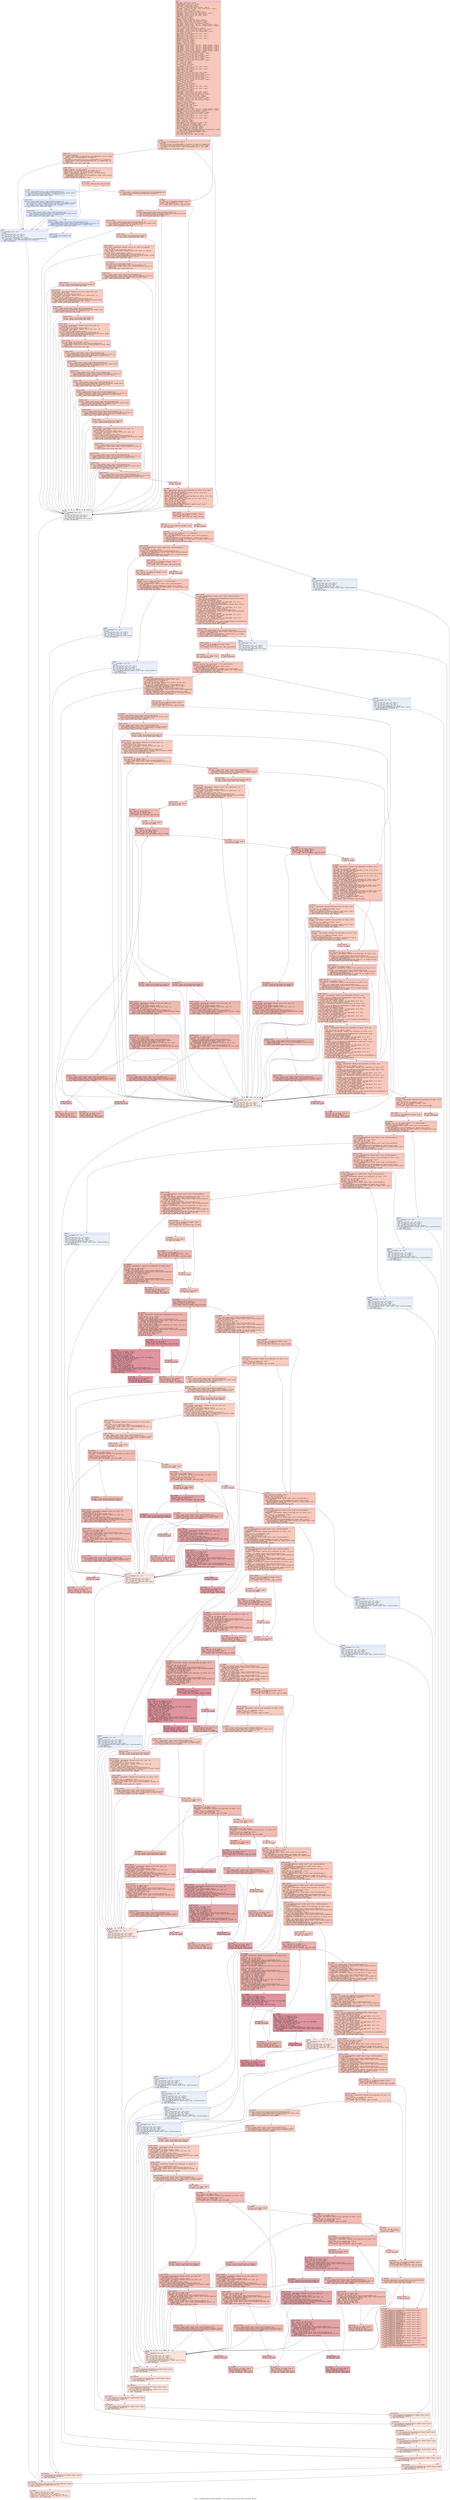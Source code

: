 digraph "CFG for '_ZN10ExportGold12writeGeoFileERKNSt7__cxx1112basic_stringIcSt11char_traitsIcESaIcEEEid' function" {
	label="CFG for '_ZN10ExportGold12writeGeoFileERKNSt7__cxx1112basic_stringIcSt11char_traitsIcESaIcEEEid' function";

	Node0x55b8243dcd70 [shape=record,color="#3d50c3ff", style=filled, fillcolor="#ec7f6370" fontname="Courier",label="{entry:\l|  %this.addr = alloca ptr, align 8\l  %basename.addr = alloca ptr, align 8\l  %cycle.addr = alloca i32, align 4\l  %time.addr = alloca double, align 8\l  %ofs = alloca %\"class.std::basic_ofstream\", align 8\l  %filename = alloca %\"class.std::__cxx11::basic_string\", align 8\l  %exn.slot = alloca ptr, align 8\l  %ehselector.slot = alloca i32, align 4\l  %agg.tmp = alloca %\"struct.std::_Setw\", align 4\l  %agg.tmp31 = alloca %\"struct.std::_Setprecision\", align 4\l  %agg.tmp40 = alloca %\"struct.std::_Setw\", align 4\l  %agg.tmp63 = alloca %\"struct.std::_Setw\", align 4\l  %nump = alloca i32, align 4\l  %px = alloca ptr, align 8\l  %gnump = alloca i32, align 4\l  %penump = alloca %\"class.std::vector\", align 8\l  %ref.tmp = alloca %\"class.std::allocator\", align 1\l  %peoffset = alloca %\"class.std::vector\", align 8\l  %ref.tmp95 = alloca %\"class.std::allocator\", align 1\l  %agg.tmp98 = alloca %\"class.__gnu_cxx::__normal_iterator\", align 8\l  %agg.tmp101 = alloca %\"class.__gnu_cxx::__normal_iterator\", align 8\l  %offset = alloca i32, align 4\l  %gpx = alloca %\"class.std::vector.9\", align 8\l  %ref.tmp118 = alloca %\"class.std::allocator.11\", align 1\l  %agg.tmp131 = alloca %\"struct.std::_Setw\", align 4\l  %agg.tmp142 = alloca %\"struct.std::_Setprecision\", align 4\l  %p = alloca i32, align 4\l  %agg.tmp150 = alloca %\"struct.std::_Setw\", align 4\l  %p163 = alloca i32, align 4\l  %agg.tmp167 = alloca %\"struct.std::_Setw\", align 4\l  %p183 = alloca i32, align 4\l  %agg.tmp187 = alloca %\"struct.std::_Setw\", align 4\l  %znump = alloca ptr, align 8\l  %mapsp1 = alloca ptr, align 8\l  %ntris = alloca i32, align 4\l  %nquads = alloca i32, align 4\l  %nothers = alloca i32, align 4\l  %agg.tmp230 = alloca %\"class.__gnu_cxx::__normal_iterator\", align 8\l  %agg.tmp234 = alloca %\"class.__gnu_cxx::__normal_iterator\", align 8\l  %agg.tmp242 = alloca %\"class.__gnu_cxx::__normal_iterator\", align 8\l  %agg.tmp246 = alloca %\"class.__gnu_cxx::__normal_iterator\", align 8\l  %agg.tmp254 = alloca %\"class.__gnu_cxx::__normal_iterator\", align 8\l  %agg.tmp258 = alloca %\"class.__gnu_cxx::__normal_iterator\", align 8\l  %pesizes = alloca %\"class.std::vector\", align 8\l  %ref.tmp272 = alloca %\"class.std::allocator\", align 1\l  %trip = alloca %\"class.std::vector\", align 8\l  %ref.tmp276 = alloca %\"class.std::allocator\", align 1\l  %gtris = alloca %\"class.std::vector\", align 8\l  %ref.tmp281 = alloca %\"class.std::allocator\", align 1\l  %gtrip = alloca %\"class.std::vector\", align 8\l  %ref.tmp287 = alloca %\"class.std::allocator\", align 1\l  %pe = alloca i32, align 4\l  %t = alloca i32, align 4\l  %z = alloca i32, align 4\l  %sbase = alloca i32, align 4\l  %i = alloca i32, align 4\l  %agg.tmp349 = alloca %\"struct.std::_Setw\", align 4\l  %t361 = alloca i32, align 4\l  %agg.tmp366 = alloca %\"struct.std::_Setw\", align 4\l  %t383 = alloca i32, align 4\l  %i388 = alloca i32, align 4\l  %agg.tmp392 = alloca %\"struct.std::_Setw\", align 4\l  %quadp = alloca %\"class.std::vector\", align 8\l  %ref.tmp417 = alloca %\"class.std::allocator\", align 1\l  %gquads = alloca %\"class.std::vector\", align 8\l  %ref.tmp422 = alloca %\"class.std::allocator\", align 1\l  %gquadp = alloca %\"class.std::vector\", align 8\l  %ref.tmp428 = alloca %\"class.std::allocator\", align 1\l  %pe440 = alloca i32, align 4\l  %q = alloca i32, align 4\l  %z457 = alloca i32, align 4\l  %sbase461 = alloca i32, align 4\l  %i465 = alloca i32, align 4\l  %agg.tmp497 = alloca %\"struct.std::_Setw\", align 4\l  %q509 = alloca i32, align 4\l  %agg.tmp514 = alloca %\"struct.std::_Setw\", align 4\l  %q531 = alloca i32, align 4\l  %i536 = alloca i32, align 4\l  %agg.tmp540 = alloca %\"struct.std::_Setw\", align 4\l  %othernump = alloca %\"class.std::vector\", align 8\l  %ref.tmp564 = alloca %\"class.std::allocator\", align 1\l  %otherp = alloca %\"class.std::vector\", align 8\l  %gothers = alloca %\"class.std::vector\", align 8\l  %ref.tmp569 = alloca %\"class.std::allocator\", align 1\l  %gothernump = alloca %\"class.std::vector\", align 8\l  %ref.tmp574 = alloca %\"class.std::allocator\", align 1\l  %n = alloca i32, align 4\l  %z587 = alloca i32, align 4\l  %sbase591 = alloca i32, align 4\l  %i599 = alloca i32, align 4\l  %ref.tmp605 = alloca i32, align 4\l  %size = alloca i32, align 4\l  %gsize = alloca i32, align 4\l  %agg.tmp626 = alloca %\"class.__gnu_cxx::__normal_iterator\", align 8\l  %agg.tmp629 = alloca %\"class.__gnu_cxx::__normal_iterator\", align 8\l  %gotherp = alloca %\"class.std::vector\", align 8\l  %ref.tmp637 = alloca %\"class.std::allocator\", align 1\l  %agg.tmp654 = alloca %\"struct.std::_Setw\", align 4\l  %n666 = alloca i32, align 4\l  %agg.tmp671 = alloca %\"struct.std::_Setw\", align 4\l  %n688 = alloca i32, align 4\l  %agg.tmp693 = alloca %\"struct.std::_Setw\", align 4\l  %gp = alloca i32, align 4\l  %n709 = alloca i32, align 4\l  %i714 = alloca i32, align 4\l  %agg.tmp720 = alloca %\"struct.std::_Setw\", align 4\l  store ptr %this, ptr %this.addr, align 8\l  store ptr %basename, ptr %basename.addr, align 8\l  store i32 %cycle, ptr %cycle.addr, align 4\l  store double %time, ptr %time.addr, align 8\l  %this1 = load ptr, ptr %this.addr, align 8\l  call void @_ZNSt14basic_ofstreamIcSt11char_traitsIcEEC1Ev(ptr noundef\l... nonnull align 8 dereferenceable(248) %ofs)\l  %0 = load i32, ptr @_ZN8Parallel4mypeE, align 4\l  %cmp = icmp eq i32 %0, 0\l  br i1 %cmp, label %if.then, label %if.end15\l|{<s0>T|<s1>F}}"];
	Node0x55b8243dcd70:s0 -> Node0x55b8243d4080[tooltip="entry -> if.then\nProbability 37.50%" ];
	Node0x55b8243dcd70:s1 -> Node0x55b8243d40f0[tooltip="entry -> if.end15\nProbability 62.50%" ];
	Node0x55b8243d4080 [shape=record,color="#3d50c3ff", style=filled, fillcolor="#f08b6e70" fontname="Courier",label="{if.then:\l|  %1 = load ptr, ptr %basename.addr, align 8\l  invoke void\l... @_ZStplIcSt11char_traitsIcESaIcEENSt7__cxx1112basic_stringIT_T0_T1_EERKS8_PKS5\l..._(ptr dead_on_unwind writable sret(%\"class.std::__cxx11::basic_string\") align\l... 8 %filename, ptr noundef nonnull align 8 dereferenceable(32) %1, ptr noundef\l... @.str.12)\l          to label %invoke.cont unwind label %lpad\l}"];
	Node0x55b8243d4080 -> Node0x55b8243d4270[tooltip="if.then -> invoke.cont\nProbability 100.00%" ];
	Node0x55b8243d4080 -> Node0x55b8243d42c0[tooltip="if.then -> lpad\nProbability 0.00%" ];
	Node0x55b8243d4270 [shape=record,color="#3d50c3ff", style=filled, fillcolor="#f08b6e70" fontname="Courier",label="{invoke.cont:\l|  %call = call noundef ptr\l... @_ZNKSt7__cxx1112basic_stringIcSt11char_traitsIcESaIcEE5c_strEv(ptr noundef\l... nonnull align 8 dereferenceable(32) %filename) #3\l  invoke void\l... @_ZNSt14basic_ofstreamIcSt11char_traitsIcEE4openEPKcSt13_Ios_Openmode(ptr\l... noundef nonnull align 8 dereferenceable(248) %ofs, ptr noundef %call, i32\l... noundef 16)\l          to label %invoke.cont3 unwind label %lpad2\l}"];
	Node0x55b8243d4270 -> Node0x55b8243d46b0[tooltip="invoke.cont -> invoke.cont3\nProbability 100.00%" ];
	Node0x55b8243d4270 -> Node0x55b8243d4700[tooltip="invoke.cont -> lpad2\nProbability 0.00%" ];
	Node0x55b8243d46b0 [shape=record,color="#3d50c3ff", style=filled, fillcolor="#f08b6e70" fontname="Courier",label="{invoke.cont3:\l|  %vtable = load ptr, ptr %ofs, align 8\l  %vbase.offset.ptr = getelementptr i8, ptr %vtable, i64 -24\l  %vbase.offset = load i64, ptr %vbase.offset.ptr, align 8\l  %add.ptr = getelementptr inbounds i8, ptr %ofs, i64 %vbase.offset\l  %call5 = invoke noundef zeroext i1\l... @_ZNKSt9basic_iosIcSt11char_traitsIcEE4goodEv(ptr noundef nonnull align 8\l... dereferenceable(264) %add.ptr)\l          to label %invoke.cont4 unwind label %lpad2\l}"];
	Node0x55b8243d46b0 -> Node0x55b8243d4570[tooltip="invoke.cont3 -> invoke.cont4\nProbability 100.00%" ];
	Node0x55b8243d46b0 -> Node0x55b8243d4700[tooltip="invoke.cont3 -> lpad2\nProbability 0.00%" ];
	Node0x55b8243d4570 [shape=record,color="#3d50c3ff", style=filled, fillcolor="#f08b6e70" fontname="Courier",label="{invoke.cont4:\l|  br i1 %call5, label %if.end, label %if.then6\l|{<s0>T|<s1>F}}"];
	Node0x55b8243d4570:s0 -> Node0x55b8243d4da0[tooltip="invoke.cont4 -> if.end\nProbability 100.00%" ];
	Node0x55b8243d4570:s1 -> Node0x55b8243d4e10[tooltip="invoke.cont4 -> if.then6\nProbability 0.00%" ];
	Node0x55b8243d4e10 [shape=record,color="#3d50c3ff", style=filled, fillcolor="#c5d6f270" fontname="Courier",label="{if.then6:\l|  %call8 = invoke noundef nonnull align 8 dereferenceable(8) ptr\l... @_ZStlsISt11char_traitsIcEERSt13basic_ostreamIcT_ES5_PKc(ptr noundef nonnull\l... align 8 dereferenceable(8) @_ZSt4cerr, ptr noundef @.str.4)\l          to label %invoke.cont7 unwind label %lpad2\l}"];
	Node0x55b8243d4e10 -> Node0x55b8243d4f70[tooltip="if.then6 -> invoke.cont7\nProbability 50.00%" ];
	Node0x55b8243d4e10 -> Node0x55b8243d4700[tooltip="if.then6 -> lpad2\nProbability 50.00%" ];
	Node0x55b8243d4f70 [shape=record,color="#3d50c3ff", style=filled, fillcolor="#c1d4f470" fontname="Courier",label="{invoke.cont7:\l|  %call10 = invoke noundef nonnull align 8 dereferenceable(8) ptr\l... @_ZStlsIcSt11char_traitsIcESaIcEERSt13basic_ostreamIT_T0_ES7_RKNSt7__cxx1112ba\l...sic_stringIS4_S5_T1_EE(ptr noundef nonnull align 8 dereferenceable(8) %call8,\l... ptr noundef nonnull align 8 dereferenceable(32) %filename)\l          to label %invoke.cont9 unwind label %lpad2\l}"];
	Node0x55b8243d4f70 -> Node0x55b8243d51f0[tooltip="invoke.cont7 -> invoke.cont9\nProbability 50.00%" ];
	Node0x55b8243d4f70 -> Node0x55b8243d4700[tooltip="invoke.cont7 -> lpad2\nProbability 50.00%" ];
	Node0x55b8243d51f0 [shape=record,color="#3d50c3ff", style=filled, fillcolor="#bbd1f870" fontname="Courier",label="{invoke.cont9:\l|  %call12 = invoke noundef nonnull align 8 dereferenceable(8) ptr\l... @_ZStlsISt11char_traitsIcEERSt13basic_ostreamIcT_ES5_PKc(ptr noundef nonnull\l... align 8 dereferenceable(8) %call10, ptr noundef @.str.5)\l          to label %invoke.cont11 unwind label %lpad2\l}"];
	Node0x55b8243d51f0 -> Node0x55b8243d5450[tooltip="invoke.cont9 -> invoke.cont11\nProbability 50.00%" ];
	Node0x55b8243d51f0 -> Node0x55b8243d4700[tooltip="invoke.cont9 -> lpad2\nProbability 50.00%" ];
	Node0x55b8243d5450 [shape=record,color="#3d50c3ff", style=filled, fillcolor="#b5cdfa70" fontname="Courier",label="{invoke.cont11:\l|  %call14 = invoke noundef nonnull align 8 dereferenceable(8) ptr\l... @_ZNSolsEPFRSoS_E(ptr noundef nonnull align 8 dereferenceable(8) %call12, ptr\l... noundef @_ZSt4endlIcSt11char_traitsIcEERSt13basic_ostreamIT_T0_ES6_)\l          to label %invoke.cont13 unwind label %lpad2\l}"];
	Node0x55b8243d5450 -> Node0x55b8243d5670[tooltip="invoke.cont11 -> invoke.cont13\nProbability 50.00%" ];
	Node0x55b8243d5450 -> Node0x55b8243d4700[tooltip="invoke.cont11 -> lpad2\nProbability 50.00%" ];
	Node0x55b8243d5670 [shape=record,color="#3d50c3ff", style=filled, fillcolor="#aec9fc70" fontname="Courier",label="{invoke.cont13:\l|  call void @exit(i32 noundef 1) #13\l  unreachable\l}"];
	Node0x55b8243d42c0 [shape=record,color="#3d50c3ff", style=filled, fillcolor="#dedcdb70" fontname="Courier",label="{lpad:\l|  %2 = landingpad \{ ptr, i32 \}\l          cleanup\l  %3 = extractvalue \{ ptr, i32 \} %2, 0\l  store ptr %3, ptr %exn.slot, align 8\l  %4 = extractvalue \{ ptr, i32 \} %2, 1\l  store i32 %4, ptr %ehselector.slot, align 4\l  br label %ehcleanup762\l}"];
	Node0x55b8243d42c0 -> Node0x55b8243e6460[tooltip="lpad -> ehcleanup762\nProbability 100.00%" ];
	Node0x55b8243d4700 [shape=record,color="#3d50c3ff", style=filled, fillcolor="#cedaeb70" fontname="Courier",label="{lpad2:\l|  %5 = landingpad \{ ptr, i32 \}\l          cleanup\l  %6 = extractvalue \{ ptr, i32 \} %5, 0\l  store ptr %6, ptr %exn.slot, align 8\l  %7 = extractvalue \{ ptr, i32 \} %5, 1\l  store i32 %7, ptr %ehselector.slot, align 4\l  call void @_ZNSt7__cxx1112basic_stringIcSt11char_traitsIcESaIcEED1Ev(ptr\l... noundef nonnull align 8 dereferenceable(32) %filename) #3\l  br label %ehcleanup762\l}"];
	Node0x55b8243d4700 -> Node0x55b8243e6460[tooltip="lpad2 -> ehcleanup762\nProbability 100.00%" ];
	Node0x55b8243d4da0 [shape=record,color="#3d50c3ff", style=filled, fillcolor="#f08b6e70" fontname="Courier",label="{if.end:\l|  call void @_ZNSt7__cxx1112basic_stringIcSt11char_traitsIcESaIcEED1Ev(ptr\l... noundef nonnull align 8 dereferenceable(32) %filename) #3\l  br label %if.end15\l}"];
	Node0x55b8243d4da0 -> Node0x55b8243d40f0[tooltip="if.end -> if.end15\nProbability 100.00%" ];
	Node0x55b8243d40f0 [shape=record,color="#3d50c3ff", style=filled, fillcolor="#ec7f6370" fontname="Courier",label="{if.end15:\l|  %8 = load i32, ptr @_ZN8Parallel4mypeE, align 4\l  %cmp16 = icmp eq i32 %8, 0\l  br i1 %cmp16, label %if.then17, label %if.end78\l|{<s0>T|<s1>F}}"];
	Node0x55b8243d40f0:s0 -> Node0x55b8243e6730[tooltip="if.end15 -> if.then17\nProbability 37.50%" ];
	Node0x55b8243d40f0:s1 -> Node0x55b8243e6b70[tooltip="if.end15 -> if.end78\nProbability 62.50%" ];
	Node0x55b8243e6730 [shape=record,color="#3d50c3ff", style=filled, fillcolor="#f08b6e70" fontname="Courier",label="{if.then17:\l|  %call19 = invoke noundef nonnull align 8 dereferenceable(8) ptr\l... @_ZNSolsEPFRSt8ios_baseS0_E(ptr noundef nonnull align 8 dereferenceable(8)\l... %ofs, ptr noundef @_ZSt10scientificRSt8ios_base)\l          to label %invoke.cont18 unwind label %lpad\l}"];
	Node0x55b8243e6730 -> Node0x55b8243e6d80[tooltip="if.then17 -> invoke.cont18\nProbability 100.00%" ];
	Node0x55b8243e6730 -> Node0x55b8243d42c0[tooltip="if.then17 -> lpad\nProbability 0.00%" ];
	Node0x55b8243e6d80 [shape=record,color="#3d50c3ff", style=filled, fillcolor="#f08b6e70" fontname="Courier",label="{invoke.cont18:\l|  %call21 = invoke noundef nonnull align 8 dereferenceable(8) ptr\l... @_ZStlsISt11char_traitsIcEERSt13basic_ostreamIcT_ES5_PKc(ptr noundef nonnull\l... align 8 dereferenceable(8) %ofs, ptr noundef @.str.20)\l          to label %invoke.cont20 unwind label %lpad\l}"];
	Node0x55b8243e6d80 -> Node0x55b8243e70d0[tooltip="invoke.cont18 -> invoke.cont20\nProbability 100.00%" ];
	Node0x55b8243e6d80 -> Node0x55b8243d42c0[tooltip="invoke.cont18 -> lpad\nProbability 0.00%" ];
	Node0x55b8243e70d0 [shape=record,color="#3d50c3ff", style=filled, fillcolor="#f08b6e70" fontname="Courier",label="{invoke.cont20:\l|  %call23 = invoke i32 @_ZSt4setwi(i32 noundef 8)\l          to label %invoke.cont22 unwind label %lpad\l}"];
	Node0x55b8243e70d0 -> Node0x55b8243e72c0[tooltip="invoke.cont20 -> invoke.cont22\nProbability 100.00%" ];
	Node0x55b8243e70d0 -> Node0x55b8243d42c0[tooltip="invoke.cont20 -> lpad\nProbability 0.00%" ];
	Node0x55b8243e72c0 [shape=record,color="#3d50c3ff", style=filled, fillcolor="#f08b6e70" fontname="Courier",label="{invoke.cont22:\l|  %coerce.dive = getelementptr inbounds %\"struct.std::_Setw\", ptr %agg.tmp,\l... i32 0, i32 0\l  store i32 %call23, ptr %coerce.dive, align 4\l  %coerce.dive24 = getelementptr inbounds %\"struct.std::_Setw\", ptr %agg.tmp,\l... i32 0, i32 0\l  %9 = load i32, ptr %coerce.dive24, align 4\l  %call26 = invoke noundef nonnull align 8 dereferenceable(8) ptr\l... @_ZStlsIcSt11char_traitsIcEERSt13basic_ostreamIT_T0_ES6_St5_Setw(ptr noundef\l... nonnull align 8 dereferenceable(8) %call21, i32 %9)\l          to label %invoke.cont25 unwind label %lpad\l}"];
	Node0x55b8243e72c0 -> Node0x55b8243e77c0[tooltip="invoke.cont22 -> invoke.cont25\nProbability 100.00%" ];
	Node0x55b8243e72c0 -> Node0x55b8243d42c0[tooltip="invoke.cont22 -> lpad\nProbability 0.00%" ];
	Node0x55b8243e77c0 [shape=record,color="#3d50c3ff", style=filled, fillcolor="#f08b6e70" fontname="Courier",label="{invoke.cont25:\l|  %10 = load i32, ptr %cycle.addr, align 4\l  %call28 = invoke noundef nonnull align 8 dereferenceable(8) ptr\l... @_ZNSolsEi(ptr noundef nonnull align 8 dereferenceable(8) %call26, i32\l... noundef %10)\l          to label %invoke.cont27 unwind label %lpad\l}"];
	Node0x55b8243e77c0 -> Node0x55b8243e7770[tooltip="invoke.cont25 -> invoke.cont27\nProbability 100.00%" ];
	Node0x55b8243e77c0 -> Node0x55b8243d42c0[tooltip="invoke.cont25 -> lpad\nProbability 0.00%" ];
	Node0x55b8243e7770 [shape=record,color="#3d50c3ff", style=filled, fillcolor="#f08b6e70" fontname="Courier",label="{invoke.cont27:\l|  %call30 = invoke noundef nonnull align 8 dereferenceable(8) ptr\l... @_ZNSolsEPFRSoS_E(ptr noundef nonnull align 8 dereferenceable(8) %call28, ptr\l... noundef @_ZSt4endlIcSt11char_traitsIcEERSt13basic_ostreamIT_T0_ES6_)\l          to label %invoke.cont29 unwind label %lpad\l}"];
	Node0x55b8243e7770 -> Node0x55b8243e7e30[tooltip="invoke.cont27 -> invoke.cont29\nProbability 100.00%" ];
	Node0x55b8243e7770 -> Node0x55b8243d42c0[tooltip="invoke.cont27 -> lpad\nProbability 0.00%" ];
	Node0x55b8243e7e30 [shape=record,color="#3d50c3ff", style=filled, fillcolor="#f08b6e70" fontname="Courier",label="{invoke.cont29:\l|  %call33 = invoke i32 @_ZSt12setprecisioni(i32 noundef 8)\l          to label %invoke.cont32 unwind label %lpad\l}"];
	Node0x55b8243e7e30 -> Node0x55b8243e8050[tooltip="invoke.cont29 -> invoke.cont32\nProbability 100.00%" ];
	Node0x55b8243e7e30 -> Node0x55b8243d42c0[tooltip="invoke.cont29 -> lpad\nProbability 0.00%" ];
	Node0x55b8243e8050 [shape=record,color="#3d50c3ff", style=filled, fillcolor="#f08b6e70" fontname="Courier",label="{invoke.cont32:\l|  %coerce.dive34 = getelementptr inbounds %\"struct.std::_Setprecision\", ptr\l... %agg.tmp31, i32 0, i32 0\l  store i32 %call33, ptr %coerce.dive34, align 4\l  %coerce.dive35 = getelementptr inbounds %\"struct.std::_Setprecision\", ptr\l... %agg.tmp31, i32 0, i32 0\l  %11 = load i32, ptr %coerce.dive35, align 4\l  %call37 = invoke noundef nonnull align 8 dereferenceable(8) ptr\l... @_ZStlsIcSt11char_traitsIcEERSt13basic_ostreamIT_T0_ES6_St13_Setprecision(ptr\l... noundef nonnull align 8 dereferenceable(8) %ofs, i32 %11)\l          to label %invoke.cont36 unwind label %lpad\l}"];
	Node0x55b8243e8050 -> Node0x55b8243e84c0[tooltip="invoke.cont32 -> invoke.cont36\nProbability 100.00%" ];
	Node0x55b8243e8050 -> Node0x55b8243d42c0[tooltip="invoke.cont32 -> lpad\nProbability 0.00%" ];
	Node0x55b8243e84c0 [shape=record,color="#3d50c3ff", style=filled, fillcolor="#f08b6e70" fontname="Courier",label="{invoke.cont36:\l|  %call39 = invoke noundef nonnull align 8 dereferenceable(8) ptr\l... @_ZStlsISt11char_traitsIcEERSt13basic_ostreamIcT_ES5_PKc(ptr noundef nonnull\l... align 8 dereferenceable(8) %ofs, ptr noundef @.str.21)\l          to label %invoke.cont38 unwind label %lpad\l}"];
	Node0x55b8243e84c0 -> Node0x55b8243e8870[tooltip="invoke.cont36 -> invoke.cont38\nProbability 100.00%" ];
	Node0x55b8243e84c0 -> Node0x55b8243d42c0[tooltip="invoke.cont36 -> lpad\nProbability 0.00%" ];
	Node0x55b8243e8870 [shape=record,color="#3d50c3ff", style=filled, fillcolor="#f08b6e70" fontname="Courier",label="{invoke.cont38:\l|  %call42 = invoke i32 @_ZSt4setwi(i32 noundef 15)\l          to label %invoke.cont41 unwind label %lpad\l}"];
	Node0x55b8243e8870 -> Node0x55b8243e8a90[tooltip="invoke.cont38 -> invoke.cont41\nProbability 100.00%" ];
	Node0x55b8243e8870 -> Node0x55b8243d42c0[tooltip="invoke.cont38 -> lpad\nProbability 0.00%" ];
	Node0x55b8243e8a90 [shape=record,color="#3d50c3ff", style=filled, fillcolor="#f08b6e70" fontname="Courier",label="{invoke.cont41:\l|  %coerce.dive43 = getelementptr inbounds %\"struct.std::_Setw\", ptr\l... %agg.tmp40, i32 0, i32 0\l  store i32 %call42, ptr %coerce.dive43, align 4\l  %coerce.dive44 = getelementptr inbounds %\"struct.std::_Setw\", ptr\l... %agg.tmp40, i32 0, i32 0\l  %12 = load i32, ptr %coerce.dive44, align 4\l  %call46 = invoke noundef nonnull align 8 dereferenceable(8) ptr\l... @_ZStlsIcSt11char_traitsIcEERSt13basic_ostreamIT_T0_ES6_St5_Setw(ptr noundef\l... nonnull align 8 dereferenceable(8) %call39, i32 %12)\l          to label %invoke.cont45 unwind label %lpad\l}"];
	Node0x55b8243e8a90 -> Node0x55b8243e8eb0[tooltip="invoke.cont41 -> invoke.cont45\nProbability 100.00%" ];
	Node0x55b8243e8a90 -> Node0x55b8243d42c0[tooltip="invoke.cont41 -> lpad\nProbability 0.00%" ];
	Node0x55b8243e8eb0 [shape=record,color="#3d50c3ff", style=filled, fillcolor="#f08b6e70" fontname="Courier",label="{invoke.cont45:\l|  %13 = load double, ptr %time.addr, align 8\l  %call48 = invoke noundef nonnull align 8 dereferenceable(8) ptr\l... @_ZNSolsEd(ptr noundef nonnull align 8 dereferenceable(8) %call46, double\l... noundef %13)\l          to label %invoke.cont47 unwind label %lpad\l}"];
	Node0x55b8243e8eb0 -> Node0x55b8243e8e60[tooltip="invoke.cont45 -> invoke.cont47\nProbability 100.00%" ];
	Node0x55b8243e8eb0 -> Node0x55b8243d42c0[tooltip="invoke.cont45 -> lpad\nProbability 0.00%" ];
	Node0x55b8243e8e60 [shape=record,color="#3d50c3ff", style=filled, fillcolor="#f08b6e70" fontname="Courier",label="{invoke.cont47:\l|  %call50 = invoke noundef nonnull align 8 dereferenceable(8) ptr\l... @_ZNSolsEPFRSoS_E(ptr noundef nonnull align 8 dereferenceable(8) %call48, ptr\l... noundef @_ZSt4endlIcSt11char_traitsIcEERSt13basic_ostreamIT_T0_ES6_)\l          to label %invoke.cont49 unwind label %lpad\l}"];
	Node0x55b8243e8e60 -> Node0x55b8243e9390[tooltip="invoke.cont47 -> invoke.cont49\nProbability 100.00%" ];
	Node0x55b8243e8e60 -> Node0x55b8243d42c0[tooltip="invoke.cont47 -> lpad\nProbability 0.00%" ];
	Node0x55b8243e9390 [shape=record,color="#3d50c3ff", style=filled, fillcolor="#f08b6e70" fontname="Courier",label="{invoke.cont49:\l|  %call52 = invoke noundef nonnull align 8 dereferenceable(8) ptr\l... @_ZStlsISt11char_traitsIcEERSt13basic_ostreamIcT_ES5_PKc(ptr noundef nonnull\l... align 8 dereferenceable(8) %ofs, ptr noundef @.str.22)\l          to label %invoke.cont51 unwind label %lpad\l}"];
	Node0x55b8243e9390 -> Node0x55b8243e95b0[tooltip="invoke.cont49 -> invoke.cont51\nProbability 100.00%" ];
	Node0x55b8243e9390 -> Node0x55b8243d42c0[tooltip="invoke.cont49 -> lpad\nProbability 0.00%" ];
	Node0x55b8243e95b0 [shape=record,color="#3d50c3ff", style=filled, fillcolor="#f08b6e70" fontname="Courier",label="{invoke.cont51:\l|  %call54 = invoke noundef nonnull align 8 dereferenceable(8) ptr\l... @_ZNSolsEPFRSoS_E(ptr noundef nonnull align 8 dereferenceable(8) %call52, ptr\l... noundef @_ZSt4endlIcSt11char_traitsIcEERSt13basic_ostreamIT_T0_ES6_)\l          to label %invoke.cont53 unwind label %lpad\l}"];
	Node0x55b8243e95b0 -> Node0x55b8243e9770[tooltip="invoke.cont51 -> invoke.cont53\nProbability 100.00%" ];
	Node0x55b8243e95b0 -> Node0x55b8243d42c0[tooltip="invoke.cont51 -> lpad\nProbability 0.00%" ];
	Node0x55b8243e9770 [shape=record,color="#3d50c3ff", style=filled, fillcolor="#f08b6e70" fontname="Courier",label="{invoke.cont53:\l|  %call56 = invoke noundef nonnull align 8 dereferenceable(8) ptr\l... @_ZStlsISt11char_traitsIcEERSt13basic_ostreamIcT_ES5_PKc(ptr noundef nonnull\l... align 8 dereferenceable(8) %ofs, ptr noundef @.str.23)\l          to label %invoke.cont55 unwind label %lpad\l}"];
	Node0x55b8243e9770 -> Node0x55b8243e9990[tooltip="invoke.cont53 -> invoke.cont55\nProbability 100.00%" ];
	Node0x55b8243e9770 -> Node0x55b8243d42c0[tooltip="invoke.cont53 -> lpad\nProbability 0.00%" ];
	Node0x55b8243e9990 [shape=record,color="#3d50c3ff", style=filled, fillcolor="#f08b6e70" fontname="Courier",label="{invoke.cont55:\l|  %call58 = invoke noundef nonnull align 8 dereferenceable(8) ptr\l... @_ZNSolsEPFRSoS_E(ptr noundef nonnull align 8 dereferenceable(8) %call56, ptr\l... noundef @_ZSt4endlIcSt11char_traitsIcEERSt13basic_ostreamIT_T0_ES6_)\l          to label %invoke.cont57 unwind label %lpad\l}"];
	Node0x55b8243e9990 -> Node0x55b8243e9b50[tooltip="invoke.cont55 -> invoke.cont57\nProbability 100.00%" ];
	Node0x55b8243e9990 -> Node0x55b8243d42c0[tooltip="invoke.cont55 -> lpad\nProbability 0.00%" ];
	Node0x55b8243e9b50 [shape=record,color="#3d50c3ff", style=filled, fillcolor="#f08b6e70" fontname="Courier",label="{invoke.cont57:\l|  %call60 = invoke noundef nonnull align 8 dereferenceable(8) ptr\l... @_ZStlsISt11char_traitsIcEERSt13basic_ostreamIcT_ES5_PKc(ptr noundef nonnull\l... align 8 dereferenceable(8) %ofs, ptr noundef @.str.24)\l          to label %invoke.cont59 unwind label %lpad\l}"];
	Node0x55b8243e9b50 -> Node0x55b8243e9d70[tooltip="invoke.cont57 -> invoke.cont59\nProbability 100.00%" ];
	Node0x55b8243e9b50 -> Node0x55b8243d42c0[tooltip="invoke.cont57 -> lpad\nProbability 0.00%" ];
	Node0x55b8243e9d70 [shape=record,color="#3d50c3ff", style=filled, fillcolor="#f08b6e70" fontname="Courier",label="{invoke.cont59:\l|  %call62 = invoke noundef nonnull align 8 dereferenceable(8) ptr\l... @_ZNSolsEPFRSoS_E(ptr noundef nonnull align 8 dereferenceable(8) %call60, ptr\l... noundef @_ZSt4endlIcSt11char_traitsIcEERSt13basic_ostreamIT_T0_ES6_)\l          to label %invoke.cont61 unwind label %lpad\l}"];
	Node0x55b8243e9d70 -> Node0x55b8243e9f30[tooltip="invoke.cont59 -> invoke.cont61\nProbability 100.00%" ];
	Node0x55b8243e9d70 -> Node0x55b8243d42c0[tooltip="invoke.cont59 -> lpad\nProbability 0.00%" ];
	Node0x55b8243e9f30 [shape=record,color="#3d50c3ff", style=filled, fillcolor="#f08b6e70" fontname="Courier",label="{invoke.cont61:\l|  %call65 = invoke i32 @_ZSt4setwi(i32 noundef 10)\l          to label %invoke.cont64 unwind label %lpad\l}"];
	Node0x55b8243e9f30 -> Node0x55b8243ea150[tooltip="invoke.cont61 -> invoke.cont64\nProbability 100.00%" ];
	Node0x55b8243e9f30 -> Node0x55b8243d42c0[tooltip="invoke.cont61 -> lpad\nProbability 0.00%" ];
	Node0x55b8243ea150 [shape=record,color="#3d50c3ff", style=filled, fillcolor="#f08b6e70" fontname="Courier",label="{invoke.cont64:\l|  %coerce.dive66 = getelementptr inbounds %\"struct.std::_Setw\", ptr\l... %agg.tmp63, i32 0, i32 0\l  store i32 %call65, ptr %coerce.dive66, align 4\l  %coerce.dive67 = getelementptr inbounds %\"struct.std::_Setw\", ptr\l... %agg.tmp63, i32 0, i32 0\l  %14 = load i32, ptr %coerce.dive67, align 4\l  %call69 = invoke noundef nonnull align 8 dereferenceable(8) ptr\l... @_ZStlsIcSt11char_traitsIcEERSt13basic_ostreamIT_T0_ES6_St5_Setw(ptr noundef\l... nonnull align 8 dereferenceable(8) %ofs, i32 %14)\l          to label %invoke.cont68 unwind label %lpad\l}"];
	Node0x55b8243ea150 -> Node0x55b8243ea540[tooltip="invoke.cont64 -> invoke.cont68\nProbability 100.00%" ];
	Node0x55b8243ea150 -> Node0x55b8243d42c0[tooltip="invoke.cont64 -> lpad\nProbability 0.00%" ];
	Node0x55b8243ea540 [shape=record,color="#3d50c3ff", style=filled, fillcolor="#f08b6e70" fontname="Courier",label="{invoke.cont68:\l|  %call71 = invoke noundef nonnull align 8 dereferenceable(8) ptr\l... @_ZNSolsEi(ptr noundef nonnull align 8 dereferenceable(8) %call69, i32\l... noundef 1)\l          to label %invoke.cont70 unwind label %lpad\l}"];
	Node0x55b8243ea540 -> Node0x55b8243ea4f0[tooltip="invoke.cont68 -> invoke.cont70\nProbability 100.00%" ];
	Node0x55b8243ea540 -> Node0x55b8243d42c0[tooltip="invoke.cont68 -> lpad\nProbability 0.00%" ];
	Node0x55b8243ea4f0 [shape=record,color="#3d50c3ff", style=filled, fillcolor="#f08b6e70" fontname="Courier",label="{invoke.cont70:\l|  %call73 = invoke noundef nonnull align 8 dereferenceable(8) ptr\l... @_ZNSolsEPFRSoS_E(ptr noundef nonnull align 8 dereferenceable(8) %call71, ptr\l... noundef @_ZSt4endlIcSt11char_traitsIcEERSt13basic_ostreamIT_T0_ES6_)\l          to label %invoke.cont72 unwind label %lpad\l}"];
	Node0x55b8243ea4f0 -> Node0x55b8243ea920[tooltip="invoke.cont70 -> invoke.cont72\nProbability 100.00%" ];
	Node0x55b8243ea4f0 -> Node0x55b8243d42c0[tooltip="invoke.cont70 -> lpad\nProbability 0.00%" ];
	Node0x55b8243ea920 [shape=record,color="#3d50c3ff", style=filled, fillcolor="#f08b6e70" fontname="Courier",label="{invoke.cont72:\l|  %call75 = invoke noundef nonnull align 8 dereferenceable(8) ptr\l... @_ZStlsISt11char_traitsIcEERSt13basic_ostreamIcT_ES5_PKc(ptr noundef nonnull\l... align 8 dereferenceable(8) %ofs, ptr noundef @.str.25)\l          to label %invoke.cont74 unwind label %lpad\l}"];
	Node0x55b8243ea920 -> Node0x55b8243e1410[tooltip="invoke.cont72 -> invoke.cont74\nProbability 100.00%" ];
	Node0x55b8243ea920 -> Node0x55b8243d42c0[tooltip="invoke.cont72 -> lpad\nProbability 0.00%" ];
	Node0x55b8243e1410 [shape=record,color="#3d50c3ff", style=filled, fillcolor="#f08b6e70" fontname="Courier",label="{invoke.cont74:\l|  %call77 = invoke noundef nonnull align 8 dereferenceable(8) ptr\l... @_ZNSolsEPFRSoS_E(ptr noundef nonnull align 8 dereferenceable(8) %call75, ptr\l... noundef @_ZSt4endlIcSt11char_traitsIcEERSt13basic_ostreamIT_T0_ES6_)\l          to label %invoke.cont76 unwind label %lpad\l}"];
	Node0x55b8243e1410 -> Node0x55b8243e15d0[tooltip="invoke.cont74 -> invoke.cont76\nProbability 100.00%" ];
	Node0x55b8243e1410 -> Node0x55b8243d42c0[tooltip="invoke.cont74 -> lpad\nProbability 0.00%" ];
	Node0x55b8243e15d0 [shape=record,color="#3d50c3ff", style=filled, fillcolor="#f08b6e70" fontname="Courier",label="{invoke.cont76:\l|  br label %if.end78\l}"];
	Node0x55b8243e15d0 -> Node0x55b8243e6b70[tooltip="invoke.cont76 -> if.end78\nProbability 100.00%" ];
	Node0x55b8243e6b70 [shape=record,color="#3d50c3ff", style=filled, fillcolor="#ec7f6370" fontname="Courier",label="{if.end78:\l|  %mesh = getelementptr inbounds %class.ExportGold, ptr %this1, i32 0, i32 0\l  %15 = load ptr, ptr %mesh, align 8\l  %nump79 = getelementptr inbounds %class.Mesh, ptr %15, i32 0, i32 7\l  %16 = load i32, ptr %nump79, align 4\l  store i32 %16, ptr %nump, align 4\l  %mesh80 = getelementptr inbounds %class.ExportGold, ptr %this1, i32 0, i32 0\l  %17 = load ptr, ptr %mesh80, align 8\l  %px81 = getelementptr inbounds %class.Mesh, ptr %17, i32 0, i32 34\l  %18 = load ptr, ptr %px81, align 8\l  store ptr %18, ptr %px, align 8\l  %19 = load i32, ptr %nump, align 4\l  store i32 %19, ptr %gnump, align 4\l  invoke void @_ZN8Parallel9globalSumERi(ptr noundef nonnull align 4\l... dereferenceable(4) %gnump)\l          to label %invoke.cont82 unwind label %lpad\l}"];
	Node0x55b8243e6b70 -> Node0x55b8243ec350[tooltip="if.end78 -> invoke.cont82\nProbability 100.00%" ];
	Node0x55b8243e6b70 -> Node0x55b8243d42c0[tooltip="if.end78 -> lpad\nProbability 0.00%" ];
	Node0x55b8243ec350 [shape=record,color="#3d50c3ff", style=filled, fillcolor="#ec7f6370" fontname="Courier",label="{invoke.cont82:\l|  %20 = load i32, ptr @_ZN8Parallel4mypeE, align 4\l  %cmp83 = icmp eq i32 %20, 0\l  br i1 %cmp83, label %cond.true, label %cond.false\l|{<s0>T|<s1>F}}"];
	Node0x55b8243ec350:s0 -> Node0x55b8243ec630[tooltip="invoke.cont82 -> cond.true\nProbability 37.50%" ];
	Node0x55b8243ec350:s1 -> Node0x55b8243ec680[tooltip="invoke.cont82 -> cond.false\nProbability 62.50%" ];
	Node0x55b8243ec630 [shape=record,color="#3d50c3ff", style=filled, fillcolor="#f08b6e70" fontname="Courier",label="{cond.true:\l|  %21 = load i32, ptr @_ZN8Parallel5numpeE, align 4\l  br label %cond.end\l}"];
	Node0x55b8243ec630 -> Node0x55b8243ec8c0[tooltip="cond.true -> cond.end\nProbability 100.00%" ];
	Node0x55b8243ec680 [shape=record,color="#3d50c3ff", style=filled, fillcolor="#ed836670" fontname="Courier",label="{cond.false:\l|  br label %cond.end\l}"];
	Node0x55b8243ec680 -> Node0x55b8243ec8c0[tooltip="cond.false -> cond.end\nProbability 100.00%" ];
	Node0x55b8243ec8c0 [shape=record,color="#3d50c3ff", style=filled, fillcolor="#ec7f6370" fontname="Courier",label="{cond.end:\l|  %cond = phi i32 [ %21, %cond.true ], [ 0, %cond.false ]\l  %conv = sext i32 %cond to i64\l  call void @_ZNSaIiEC2Ev(ptr noundef nonnull align 1 dereferenceable(1)\l... %ref.tmp) #3\l  invoke void @_ZNSt6vectorIiSaIiEEC2EmRKS0_(ptr noundef nonnull align 8\l... dereferenceable(24) %penump, i64 noundef %conv, ptr noundef nonnull align 1\l... dereferenceable(1) %ref.tmp)\l          to label %invoke.cont85 unwind label %lpad84\l}"];
	Node0x55b8243ec8c0 -> Node0x55b8243eccb0[tooltip="cond.end -> invoke.cont85\nProbability 100.00%" ];
	Node0x55b8243ec8c0 -> Node0x55b8243ecd90[tooltip="cond.end -> lpad84\nProbability 0.00%" ];
	Node0x55b8243eccb0 [shape=record,color="#3d50c3ff", style=filled, fillcolor="#ec7f6370" fontname="Courier",label="{invoke.cont85:\l|  call void @_ZNSaIiED2Ev(ptr noundef nonnull align 1 dereferenceable(1)\l... %ref.tmp) #3\l  %22 = load i32, ptr %nump, align 4\l  %call86 = call noundef nonnull align 4 dereferenceable(4) ptr\l... @_ZNSt6vectorIiSaIiEEixEm(ptr noundef nonnull align 8 dereferenceable(24)\l... %penump, i64 noundef 0) #3\l  invoke void @_ZN8Parallel6gatherEiPi(i32 noundef %22, ptr noundef %call86)\l          to label %invoke.cont88 unwind label %lpad87\l}"];
	Node0x55b8243eccb0 -> Node0x55b8243ed4a0[tooltip="invoke.cont85 -> invoke.cont88\nProbability 100.00%" ];
	Node0x55b8243eccb0 -> Node0x55b8243ed550[tooltip="invoke.cont85 -> lpad87\nProbability 0.00%" ];
	Node0x55b8243ed4a0 [shape=record,color="#3d50c3ff", style=filled, fillcolor="#ec7f6370" fontname="Courier",label="{invoke.cont88:\l|  %23 = load i32, ptr @_ZN8Parallel4mypeE, align 4\l  %cmp89 = icmp eq i32 %23, 0\l  br i1 %cmp89, label %cond.true90, label %cond.false91\l|{<s0>T|<s1>F}}"];
	Node0x55b8243ed4a0:s0 -> Node0x55b8243ed9b0[tooltip="invoke.cont88 -> cond.true90\nProbability 37.50%" ];
	Node0x55b8243ed4a0:s1 -> Node0x55b8243eda00[tooltip="invoke.cont88 -> cond.false91\nProbability 62.50%" ];
	Node0x55b8243ed9b0 [shape=record,color="#3d50c3ff", style=filled, fillcolor="#f08b6e70" fontname="Courier",label="{cond.true90:\l|  %24 = load i32, ptr @_ZN8Parallel5numpeE, align 4\l  %add = add nsw i32 %24, 1\l  br label %cond.end92\l}"];
	Node0x55b8243ed9b0 -> Node0x55b8243edcf0[tooltip="cond.true90 -> cond.end92\nProbability 100.00%" ];
	Node0x55b8243eda00 [shape=record,color="#3d50c3ff", style=filled, fillcolor="#ed836670" fontname="Courier",label="{cond.false91:\l|  br label %cond.end92\l}"];
	Node0x55b8243eda00 -> Node0x55b8243edcf0[tooltip="cond.false91 -> cond.end92\nProbability 100.00%" ];
	Node0x55b8243edcf0 [shape=record,color="#3d50c3ff", style=filled, fillcolor="#ec7f6370" fontname="Courier",label="{cond.end92:\l|  %cond93 = phi i32 [ %add, %cond.true90 ], [ 1, %cond.false91 ]\l  %conv94 = sext i32 %cond93 to i64\l  call void @_ZNSaIiEC2Ev(ptr noundef nonnull align 1 dereferenceable(1)\l... %ref.tmp95) #3\l  invoke void @_ZNSt6vectorIiSaIiEEC2EmRKS0_(ptr noundef nonnull align 8\l... dereferenceable(24) %peoffset, i64 noundef %conv94, ptr noundef nonnull align\l... 1 dereferenceable(1) %ref.tmp95)\l          to label %invoke.cont97 unwind label %lpad96\l}"];
	Node0x55b8243edcf0 -> Node0x55b8243ee000[tooltip="cond.end92 -> invoke.cont97\nProbability 100.00%" ];
	Node0x55b8243edcf0 -> Node0x55b8243ee0e0[tooltip="cond.end92 -> lpad96\nProbability 0.00%" ];
	Node0x55b8243ee000 [shape=record,color="#3d50c3ff", style=filled, fillcolor="#ec7f6370" fontname="Courier",label="{invoke.cont97:\l|  call void @_ZNSaIiED2Ev(ptr noundef nonnull align 1 dereferenceable(1)\l... %ref.tmp95) #3\l  %call99 = call ptr @_ZNSt6vectorIiSaIiEE5beginEv(ptr noundef nonnull align 8\l... dereferenceable(24) %penump) #3\l  %coerce.dive100 = getelementptr inbounds\l... %\"class.__gnu_cxx::__normal_iterator\", ptr %agg.tmp98, i32 0, i32 0\l  store ptr %call99, ptr %coerce.dive100, align 8\l  %call102 = call ptr @_ZNSt6vectorIiSaIiEE3endEv(ptr noundef nonnull align 8\l... dereferenceable(24) %penump) #3\l  %coerce.dive103 = getelementptr inbounds\l... %\"class.__gnu_cxx::__normal_iterator\", ptr %agg.tmp101, i32 0, i32 0\l  store ptr %call102, ptr %coerce.dive103, align 8\l  %call104 = call noundef nonnull align 4 dereferenceable(4) ptr\l... @_ZNSt6vectorIiSaIiEEixEm(ptr noundef nonnull align 8 dereferenceable(24)\l... %peoffset, i64 noundef 1) #3\l  %coerce.dive105 = getelementptr inbounds\l... %\"class.__gnu_cxx::__normal_iterator\", ptr %agg.tmp98, i32 0, i32 0\l  %25 = load ptr, ptr %coerce.dive105, align 8\l  %coerce.dive106 = getelementptr inbounds\l... %\"class.__gnu_cxx::__normal_iterator\", ptr %agg.tmp101, i32 0, i32 0\l  %26 = load ptr, ptr %coerce.dive106, align 8\l  %call109 = invoke noundef ptr\l... @_ZSt11partial_sumIN9__gnu_cxx17__normal_iteratorIPiSt6vectorIiSaIiEEEES2_ET0_\l...T_S8_S7_(ptr %25, ptr %26, ptr noundef %call104)\l          to label %invoke.cont108 unwind label %lpad107\l}"];
	Node0x55b8243ee000 -> Node0x55b8243ef000[tooltip="invoke.cont97 -> invoke.cont108\nProbability 100.00%" ];
	Node0x55b8243ee000 -> Node0x55b8243ef0e0[tooltip="invoke.cont97 -> lpad107\nProbability 0.00%" ];
	Node0x55b8243ef000 [shape=record,color="#3d50c3ff", style=filled, fillcolor="#ec7f6370" fontname="Courier",label="{invoke.cont108:\l|  %call110 = call noundef nonnull align 4 dereferenceable(4) ptr\l... @_ZNSt6vectorIiSaIiEEixEm(ptr noundef nonnull align 8 dereferenceable(24)\l... %peoffset, i64 noundef 0) #3\l  invoke void @_ZN8Parallel7scatterEPKiRi(ptr noundef %call110, ptr noundef\l... nonnull align 4 dereferenceable(4) %offset)\l          to label %invoke.cont111 unwind label %lpad107\l}"];
	Node0x55b8243ef000 -> Node0x55b8243ef630[tooltip="invoke.cont108 -> invoke.cont111\nProbability 100.00%" ];
	Node0x55b8243ef000 -> Node0x55b8243ef0e0[tooltip="invoke.cont108 -> lpad107\nProbability 0.00%" ];
	Node0x55b8243ef630 [shape=record,color="#3d50c3ff", style=filled, fillcolor="#ec7f6370" fontname="Courier",label="{invoke.cont111:\l|  %27 = load i32, ptr @_ZN8Parallel4mypeE, align 4\l  %cmp112 = icmp eq i32 %27, 0\l  br i1 %cmp112, label %cond.true113, label %cond.false114\l|{<s0>T|<s1>F}}"];
	Node0x55b8243ef630:s0 -> Node0x55b8243ef9e0[tooltip="invoke.cont111 -> cond.true113\nProbability 37.50%" ];
	Node0x55b8243ef630:s1 -> Node0x55b8243efa30[tooltip="invoke.cont111 -> cond.false114\nProbability 62.50%" ];
	Node0x55b8243ef9e0 [shape=record,color="#3d50c3ff", style=filled, fillcolor="#f08b6e70" fontname="Courier",label="{cond.true113:\l|  %28 = load i32, ptr %gnump, align 4\l  br label %cond.end115\l}"];
	Node0x55b8243ef9e0 -> Node0x55b8243efc10[tooltip="cond.true113 -> cond.end115\nProbability 100.00%" ];
	Node0x55b8243efa30 [shape=record,color="#3d50c3ff", style=filled, fillcolor="#ed836670" fontname="Courier",label="{cond.false114:\l|  br label %cond.end115\l}"];
	Node0x55b8243efa30 -> Node0x55b8243efc10[tooltip="cond.false114 -> cond.end115\nProbability 100.00%" ];
	Node0x55b8243efc10 [shape=record,color="#3d50c3ff", style=filled, fillcolor="#ec7f6370" fontname="Courier",label="{cond.end115:\l|  %cond116 = phi i32 [ %28, %cond.true113 ], [ 0, %cond.false114 ]\l  %conv117 = sext i32 %cond116 to i64\l  call void @_ZNSaI7double2EC2Ev(ptr noundef nonnull align 1\l... dereferenceable(1) %ref.tmp118) #3\l  invoke void @_ZNSt6vectorI7double2SaIS0_EEC2EmRKS1_(ptr noundef nonnull\l... align 8 dereferenceable(24) %gpx, i64 noundef %conv117, ptr noundef nonnull\l... align 1 dereferenceable(1) %ref.tmp118)\l          to label %invoke.cont120 unwind label %lpad119\l}"];
	Node0x55b8243efc10 -> Node0x55b8243f0060[tooltip="cond.end115 -> invoke.cont120\nProbability 100.00%" ];
	Node0x55b8243efc10 -> Node0x55b8243f0140[tooltip="cond.end115 -> lpad119\nProbability 0.00%" ];
	Node0x55b8243f0060 [shape=record,color="#3d50c3ff", style=filled, fillcolor="#ec7f6370" fontname="Courier",label="{invoke.cont120:\l|  call void @_ZNSaI7double2ED2Ev(ptr noundef nonnull align 1\l... dereferenceable(1) %ref.tmp118) #3\l  %29 = load ptr, ptr %px, align 8\l  %arrayidx = getelementptr inbounds %struct.double2, ptr %29, i64 0\l  %30 = load i32, ptr %nump, align 4\l  %call121 = call noundef nonnull align 8 dereferenceable(16) ptr\l... @_ZNSt6vectorI7double2SaIS0_EEixEm(ptr noundef nonnull align 8\l... dereferenceable(24) %gpx, i64 noundef 0) #3\l  %call122 = call noundef nonnull align 4 dereferenceable(4) ptr\l... @_ZNSt6vectorIiSaIiEEixEm(ptr noundef nonnull align 8 dereferenceable(24)\l... %penump, i64 noundef 0) #3\l  invoke void @_ZN8Parallel7gathervI7double2EEvPKT_iPS2_PKi(ptr noundef\l... %arrayidx, i32 noundef %30, ptr noundef %call121, ptr noundef %call122)\l          to label %invoke.cont124 unwind label %lpad123\l}"];
	Node0x55b8243f0060 -> Node0x55b8243f0c50[tooltip="invoke.cont120 -> invoke.cont124\nProbability 100.00%" ];
	Node0x55b8243f0060 -> Node0x55b8243f0d00[tooltip="invoke.cont120 -> lpad123\nProbability 0.00%" ];
	Node0x55b8243f0c50 [shape=record,color="#3d50c3ff", style=filled, fillcolor="#ec7f6370" fontname="Courier",label="{invoke.cont124:\l|  %31 = load i32, ptr @_ZN8Parallel4mypeE, align 4\l  %cmp125 = icmp eq i32 %31, 0\l  br i1 %cmp125, label %if.then126, label %if.end201\l|{<s0>T|<s1>F}}"];
	Node0x55b8243f0c50:s0 -> Node0x55b8243f21b0[tooltip="invoke.cont124 -> if.then126\nProbability 37.50%" ];
	Node0x55b8243f0c50:s1 -> Node0x55b8243f2200[tooltip="invoke.cont124 -> if.end201\nProbability 62.50%" ];
	Node0x55b8243f21b0 [shape=record,color="#3d50c3ff", style=filled, fillcolor="#f08b6e70" fontname="Courier",label="{if.then126:\l|  %call128 = invoke noundef nonnull align 8 dereferenceable(8) ptr\l... @_ZStlsISt11char_traitsIcEERSt13basic_ostreamIcT_ES5_PKc(ptr noundef nonnull\l... align 8 dereferenceable(8) %ofs, ptr noundef @.str.26)\l          to label %invoke.cont127 unwind label %lpad123\l}"];
	Node0x55b8243f21b0 -> Node0x55b8243f2360[tooltip="if.then126 -> invoke.cont127\nProbability 100.00%" ];
	Node0x55b8243f21b0 -> Node0x55b8243f0d00[tooltip="if.then126 -> lpad123\nProbability 0.00%" ];
	Node0x55b8243f2360 [shape=record,color="#3d50c3ff", style=filled, fillcolor="#f08b6e70" fontname="Courier",label="{invoke.cont127:\l|  %call130 = invoke noundef nonnull align 8 dereferenceable(8) ptr\l... @_ZNSolsEPFRSoS_E(ptr noundef nonnull align 8 dereferenceable(8) %call128,\l... ptr noundef @_ZSt4endlIcSt11char_traitsIcEERSt13basic_ostreamIT_T0_ES6_)\l          to label %invoke.cont129 unwind label %lpad123\l}"];
	Node0x55b8243f2360 -> Node0x55b8243f2580[tooltip="invoke.cont127 -> invoke.cont129\nProbability 100.00%" ];
	Node0x55b8243f2360 -> Node0x55b8243f0d00[tooltip="invoke.cont127 -> lpad123\nProbability 0.00%" ];
	Node0x55b8243f2580 [shape=record,color="#3d50c3ff", style=filled, fillcolor="#f08b6e70" fontname="Courier",label="{invoke.cont129:\l|  %call133 = invoke i32 @_ZSt4setwi(i32 noundef 10)\l          to label %invoke.cont132 unwind label %lpad123\l}"];
	Node0x55b8243f2580 -> Node0x55b8243f27a0[tooltip="invoke.cont129 -> invoke.cont132\nProbability 100.00%" ];
	Node0x55b8243f2580 -> Node0x55b8243f0d00[tooltip="invoke.cont129 -> lpad123\nProbability 0.00%" ];
	Node0x55b8243f27a0 [shape=record,color="#3d50c3ff", style=filled, fillcolor="#f08b6e70" fontname="Courier",label="{invoke.cont132:\l|  %coerce.dive134 = getelementptr inbounds %\"struct.std::_Setw\", ptr\l... %agg.tmp131, i32 0, i32 0\l  store i32 %call133, ptr %coerce.dive134, align 4\l  %coerce.dive135 = getelementptr inbounds %\"struct.std::_Setw\", ptr\l... %agg.tmp131, i32 0, i32 0\l  %32 = load i32, ptr %coerce.dive135, align 4\l  %call137 = invoke noundef nonnull align 8 dereferenceable(8) ptr\l... @_ZStlsIcSt11char_traitsIcEERSt13basic_ostreamIT_T0_ES6_St5_Setw(ptr noundef\l... nonnull align 8 dereferenceable(8) %ofs, i32 %32)\l          to label %invoke.cont136 unwind label %lpad123\l}"];
	Node0x55b8243f27a0 -> Node0x55b8243f2c40[tooltip="invoke.cont132 -> invoke.cont136\nProbability 100.00%" ];
	Node0x55b8243f27a0 -> Node0x55b8243f0d00[tooltip="invoke.cont132 -> lpad123\nProbability 0.00%" ];
	Node0x55b8243f2c40 [shape=record,color="#3d50c3ff", style=filled, fillcolor="#f08b6e70" fontname="Courier",label="{invoke.cont136:\l|  %33 = load i32, ptr %gnump, align 4\l  %call139 = invoke noundef nonnull align 8 dereferenceable(8) ptr\l... @_ZNSolsEi(ptr noundef nonnull align 8 dereferenceable(8) %call137, i32\l... noundef %33)\l          to label %invoke.cont138 unwind label %lpad123\l}"];
	Node0x55b8243f2c40 -> Node0x55b8243f2bf0[tooltip="invoke.cont136 -> invoke.cont138\nProbability 100.00%" ];
	Node0x55b8243f2c40 -> Node0x55b8243f0d00[tooltip="invoke.cont136 -> lpad123\nProbability 0.00%" ];
	Node0x55b8243f2bf0 [shape=record,color="#3d50c3ff", style=filled, fillcolor="#f08b6e70" fontname="Courier",label="{invoke.cont138:\l|  %call141 = invoke noundef nonnull align 8 dereferenceable(8) ptr\l... @_ZNSolsEPFRSoS_E(ptr noundef nonnull align 8 dereferenceable(8) %call139,\l... ptr noundef @_ZSt4endlIcSt11char_traitsIcEERSt13basic_ostreamIT_T0_ES6_)\l          to label %invoke.cont140 unwind label %lpad123\l}"];
	Node0x55b8243f2bf0 -> Node0x55b8243f30a0[tooltip="invoke.cont138 -> invoke.cont140\nProbability 100.00%" ];
	Node0x55b8243f2bf0 -> Node0x55b8243f0d00[tooltip="invoke.cont138 -> lpad123\nProbability 0.00%" ];
	Node0x55b8243f30a0 [shape=record,color="#3d50c3ff", style=filled, fillcolor="#f08b6e70" fontname="Courier",label="{invoke.cont140:\l|  %call144 = invoke i32 @_ZSt12setprecisioni(i32 noundef 5)\l          to label %invoke.cont143 unwind label %lpad123\l}"];
	Node0x55b8243f30a0 -> Node0x55b8243f32c0[tooltip="invoke.cont140 -> invoke.cont143\nProbability 100.00%" ];
	Node0x55b8243f30a0 -> Node0x55b8243f0d00[tooltip="invoke.cont140 -> lpad123\nProbability 0.00%" ];
	Node0x55b8243f32c0 [shape=record,color="#3d50c3ff", style=filled, fillcolor="#f08b6e70" fontname="Courier",label="{invoke.cont143:\l|  %coerce.dive145 = getelementptr inbounds %\"struct.std::_Setprecision\", ptr\l... %agg.tmp142, i32 0, i32 0\l  store i32 %call144, ptr %coerce.dive145, align 4\l  %coerce.dive146 = getelementptr inbounds %\"struct.std::_Setprecision\", ptr\l... %agg.tmp142, i32 0, i32 0\l  %34 = load i32, ptr %coerce.dive146, align 4\l  %call148 = invoke noundef nonnull align 8 dereferenceable(8) ptr\l... @_ZStlsIcSt11char_traitsIcEERSt13basic_ostreamIT_T0_ES6_St13_Setprecision(ptr\l... noundef nonnull align 8 dereferenceable(8) %ofs, i32 %34)\l          to label %invoke.cont147 unwind label %lpad123\l}"];
	Node0x55b8243f32c0 -> Node0x55b8243f3710[tooltip="invoke.cont143 -> invoke.cont147\nProbability 100.00%" ];
	Node0x55b8243f32c0 -> Node0x55b8243f0d00[tooltip="invoke.cont143 -> lpad123\nProbability 0.00%" ];
	Node0x55b8243f3710 [shape=record,color="#3d50c3ff", style=filled, fillcolor="#f08b6e70" fontname="Courier",label="{invoke.cont147:\l|  store i32 0, ptr %p, align 4\l  br label %for.cond\l}"];
	Node0x55b8243f3710 -> Node0x55b8243f3a80[tooltip="invoke.cont147 -> for.cond\nProbability 100.00%" ];
	Node0x55b8243f3a80 [shape=record,color="#3d50c3ff", style=filled, fillcolor="#de614d70" fontname="Courier",label="{for.cond:\l|  %35 = load i32, ptr %p, align 4\l  %36 = load i32, ptr %gnump, align 4\l  %cmp149 = icmp slt i32 %35, %36\l  br i1 %cmp149, label %for.body, label %for.end\l|{<s0>T|<s1>F}}"];
	Node0x55b8243f3a80:s0 -> Node0x55b8243f3d00[tooltip="for.cond -> for.body\nProbability 96.88%" ];
	Node0x55b8243f3a80:s1 -> Node0x55b8243f3d80[tooltip="for.cond -> for.end\nProbability 3.12%" ];
	Node0x55b8243f3d00 [shape=record,color="#3d50c3ff", style=filled, fillcolor="#de614d70" fontname="Courier",label="{for.body:\l|  %call152 = invoke i32 @_ZSt4setwi(i32 noundef 12)\l          to label %invoke.cont151 unwind label %lpad123\l}"];
	Node0x55b8243f3d00 -> Node0x55b8243f3ed0[tooltip="for.body -> invoke.cont151\nProbability 100.00%" ];
	Node0x55b8243f3d00 -> Node0x55b8243f0d00[tooltip="for.body -> lpad123\nProbability 0.00%" ];
	Node0x55b8243f3ed0 [shape=record,color="#3d50c3ff", style=filled, fillcolor="#de614d70" fontname="Courier",label="{invoke.cont151:\l|  %coerce.dive153 = getelementptr inbounds %\"struct.std::_Setw\", ptr\l... %agg.tmp150, i32 0, i32 0\l  store i32 %call152, ptr %coerce.dive153, align 4\l  %coerce.dive154 = getelementptr inbounds %\"struct.std::_Setw\", ptr\l... %agg.tmp150, i32 0, i32 0\l  %37 = load i32, ptr %coerce.dive154, align 4\l  %call156 = invoke noundef nonnull align 8 dereferenceable(8) ptr\l... @_ZStlsIcSt11char_traitsIcEERSt13basic_ostreamIT_T0_ES6_St5_Setw(ptr noundef\l... nonnull align 8 dereferenceable(8) %ofs, i32 %37)\l          to label %invoke.cont155 unwind label %lpad123\l}"];
	Node0x55b8243f3ed0 -> Node0x55b8243f43f0[tooltip="invoke.cont151 -> invoke.cont155\nProbability 100.00%" ];
	Node0x55b8243f3ed0 -> Node0x55b8243f0d00[tooltip="invoke.cont151 -> lpad123\nProbability 0.00%" ];
	Node0x55b8243f43f0 [shape=record,color="#3d50c3ff", style=filled, fillcolor="#de614d70" fontname="Courier",label="{invoke.cont155:\l|  %38 = load i32, ptr %p, align 4\l  %conv157 = sext i32 %38 to i64\l  %call158 = call noundef nonnull align 8 dereferenceable(16) ptr\l... @_ZNSt6vectorI7double2SaIS0_EEixEm(ptr noundef nonnull align 8\l... dereferenceable(24) %gpx, i64 noundef %conv157) #3\l  %x = getelementptr inbounds %struct.double2, ptr %call158, i32 0, i32 0\l  %39 = load double, ptr %x, align 8\l  %call160 = invoke noundef nonnull align 8 dereferenceable(8) ptr\l... @_ZNSolsEd(ptr noundef nonnull align 8 dereferenceable(8) %call156, double\l... noundef %39)\l          to label %invoke.cont159 unwind label %lpad123\l}"];
	Node0x55b8243f43f0 -> Node0x55b8243f49b0[tooltip="invoke.cont155 -> invoke.cont159\nProbability 100.00%" ];
	Node0x55b8243f43f0 -> Node0x55b8243f0d00[tooltip="invoke.cont155 -> lpad123\nProbability 0.00%" ];
	Node0x55b8243f49b0 [shape=record,color="#3d50c3ff", style=filled, fillcolor="#de614d70" fontname="Courier",label="{invoke.cont159:\l|  %call162 = invoke noundef nonnull align 8 dereferenceable(8) ptr\l... @_ZNSolsEPFRSoS_E(ptr noundef nonnull align 8 dereferenceable(8) %call160,\l... ptr noundef @_ZSt4endlIcSt11char_traitsIcEERSt13basic_ostreamIT_T0_ES6_)\l          to label %invoke.cont161 unwind label %lpad123\l}"];
	Node0x55b8243f49b0 -> Node0x55b8243f4b90[tooltip="invoke.cont159 -> invoke.cont161\nProbability 100.00%" ];
	Node0x55b8243f49b0 -> Node0x55b8243f0d00[tooltip="invoke.cont159 -> lpad123\nProbability 0.00%" ];
	Node0x55b8243f4b90 [shape=record,color="#3d50c3ff", style=filled, fillcolor="#de614d70" fontname="Courier",label="{invoke.cont161:\l|  br label %for.inc\l}"];
	Node0x55b8243f4b90 -> Node0x55b8243f4db0[tooltip="invoke.cont161 -> for.inc\nProbability 100.00%" ];
	Node0x55b8243f4db0 [shape=record,color="#3d50c3ff", style=filled, fillcolor="#de614d70" fontname="Courier",label="{for.inc:\l|  %40 = load i32, ptr %p, align 4\l  %inc = add nsw i32 %40, 1\l  store i32 %inc, ptr %p, align 4\l  br label %for.cond, !llvm.loop !6\l}"];
	Node0x55b8243f4db0 -> Node0x55b8243f3a80[tooltip="for.inc -> for.cond\nProbability 100.00%" ];
	Node0x55b8243ecd90 [shape=record,color="#3d50c3ff", style=filled, fillcolor="#cedaeb70" fontname="Courier",label="{lpad84:\l|  %41 = landingpad \{ ptr, i32 \}\l          cleanup\l  %42 = extractvalue \{ ptr, i32 \} %41, 0\l  store ptr %42, ptr %exn.slot, align 8\l  %43 = extractvalue \{ ptr, i32 \} %41, 1\l  store i32 %43, ptr %ehselector.slot, align 4\l  call void @_ZNSaIiED2Ev(ptr noundef nonnull align 1 dereferenceable(1)\l... %ref.tmp) #3\l  br label %ehcleanup762\l}"];
	Node0x55b8243ecd90 -> Node0x55b8243e6460[tooltip="lpad84 -> ehcleanup762\nProbability 100.00%" ];
	Node0x55b8243ed550 [shape=record,color="#3d50c3ff", style=filled, fillcolor="#cedaeb70" fontname="Courier",label="{lpad87:\l|  %44 = landingpad \{ ptr, i32 \}\l          cleanup\l  %45 = extractvalue \{ ptr, i32 \} %44, 0\l  store ptr %45, ptr %exn.slot, align 8\l  %46 = extractvalue \{ ptr, i32 \} %44, 1\l  store i32 %46, ptr %ehselector.slot, align 4\l  br label %ehcleanup761\l}"];
	Node0x55b8243ed550 -> Node0x55b8243f5840[tooltip="lpad87 -> ehcleanup761\nProbability 100.00%" ];
	Node0x55b8243ee0e0 [shape=record,color="#3d50c3ff", style=filled, fillcolor="#cedaeb70" fontname="Courier",label="{lpad96:\l|  %47 = landingpad \{ ptr, i32 \}\l          cleanup\l  %48 = extractvalue \{ ptr, i32 \} %47, 0\l  store ptr %48, ptr %exn.slot, align 8\l  %49 = extractvalue \{ ptr, i32 \} %47, 1\l  store i32 %49, ptr %ehselector.slot, align 4\l  call void @_ZNSaIiED2Ev(ptr noundef nonnull align 1 dereferenceable(1)\l... %ref.tmp95) #3\l  br label %ehcleanup761\l}"];
	Node0x55b8243ee0e0 -> Node0x55b8243f5840[tooltip="lpad96 -> ehcleanup761\nProbability 100.00%" ];
	Node0x55b8243ef0e0 [shape=record,color="#3d50c3ff", style=filled, fillcolor="#d4dbe670" fontname="Courier",label="{lpad107:\l|  %50 = landingpad \{ ptr, i32 \}\l          cleanup\l  %51 = extractvalue \{ ptr, i32 \} %50, 0\l  store ptr %51, ptr %exn.slot, align 8\l  %52 = extractvalue \{ ptr, i32 \} %50, 1\l  store i32 %52, ptr %ehselector.slot, align 4\l  br label %ehcleanup760\l}"];
	Node0x55b8243ef0e0 -> Node0x55b8243f6790[tooltip="lpad107 -> ehcleanup760\nProbability 100.00%" ];
	Node0x55b8243f0140 [shape=record,color="#3d50c3ff", style=filled, fillcolor="#cedaeb70" fontname="Courier",label="{lpad119:\l|  %53 = landingpad \{ ptr, i32 \}\l          cleanup\l  %54 = extractvalue \{ ptr, i32 \} %53, 0\l  store ptr %54, ptr %exn.slot, align 8\l  %55 = extractvalue \{ ptr, i32 \} %53, 1\l  store i32 %55, ptr %ehselector.slot, align 4\l  call void @_ZNSaI7double2ED2Ev(ptr noundef nonnull align 1\l... dereferenceable(1) %ref.tmp118) #3\l  br label %ehcleanup760\l}"];
	Node0x55b8243f0140 -> Node0x55b8243f6790[tooltip="lpad119 -> ehcleanup760\nProbability 100.00%" ];
	Node0x55b8243f0d00 [shape=record,color="#3d50c3ff", style=filled, fillcolor="#eed0c070" fontname="Courier",label="{lpad123:\l|  %56 = landingpad \{ ptr, i32 \}\l          cleanup\l  %57 = extractvalue \{ ptr, i32 \} %56, 0\l  store ptr %57, ptr %exn.slot, align 8\l  %58 = extractvalue \{ ptr, i32 \} %56, 1\l  store i32 %58, ptr %ehselector.slot, align 4\l  br label %ehcleanup759\l}"];
	Node0x55b8243f0d00 -> Node0x55b8243f6f30[tooltip="lpad123 -> ehcleanup759\nProbability 100.00%" ];
	Node0x55b8243f3d80 [shape=record,color="#3d50c3ff", style=filled, fillcolor="#f08b6e70" fontname="Courier",label="{for.end:\l|  store i32 0, ptr %p163, align 4\l  br label %for.cond164\l}"];
	Node0x55b8243f3d80 -> Node0x55b8243f70f0[tooltip="for.end -> for.cond164\nProbability 100.00%" ];
	Node0x55b8243f70f0 [shape=record,color="#3d50c3ff", style=filled, fillcolor="#de614d70" fontname="Courier",label="{for.cond164:\l|  %59 = load i32, ptr %p163, align 4\l  %60 = load i32, ptr %gnump, align 4\l  %cmp165 = icmp slt i32 %59, %60\l  br i1 %cmp165, label %for.body166, label %for.end182\l|{<s0>T|<s1>F}}"];
	Node0x55b8243f70f0:s0 -> Node0x55b8243f7360[tooltip="for.cond164 -> for.body166\nProbability 96.88%" ];
	Node0x55b8243f70f0:s1 -> Node0x55b8243f73e0[tooltip="for.cond164 -> for.end182\nProbability 3.12%" ];
	Node0x55b8243f7360 [shape=record,color="#3d50c3ff", style=filled, fillcolor="#de614d70" fontname="Courier",label="{for.body166:\l|  %call169 = invoke i32 @_ZSt4setwi(i32 noundef 12)\l          to label %invoke.cont168 unwind label %lpad123\l}"];
	Node0x55b8243f7360 -> Node0x55b8243f7570[tooltip="for.body166 -> invoke.cont168\nProbability 100.00%" ];
	Node0x55b8243f7360 -> Node0x55b8243f0d00[tooltip="for.body166 -> lpad123\nProbability 0.00%" ];
	Node0x55b8243f7570 [shape=record,color="#3d50c3ff", style=filled, fillcolor="#de614d70" fontname="Courier",label="{invoke.cont168:\l|  %coerce.dive170 = getelementptr inbounds %\"struct.std::_Setw\", ptr\l... %agg.tmp167, i32 0, i32 0\l  store i32 %call169, ptr %coerce.dive170, align 4\l  %coerce.dive171 = getelementptr inbounds %\"struct.std::_Setw\", ptr\l... %agg.tmp167, i32 0, i32 0\l  %61 = load i32, ptr %coerce.dive171, align 4\l  %call173 = invoke noundef nonnull align 8 dereferenceable(8) ptr\l... @_ZStlsIcSt11char_traitsIcEERSt13basic_ostreamIT_T0_ES6_St5_Setw(ptr noundef\l... nonnull align 8 dereferenceable(8) %ofs, i32 %61)\l          to label %invoke.cont172 unwind label %lpad123\l}"];
	Node0x55b8243f7570 -> Node0x55b8243f7a90[tooltip="invoke.cont168 -> invoke.cont172\nProbability 100.00%" ];
	Node0x55b8243f7570 -> Node0x55b8243f0d00[tooltip="invoke.cont168 -> lpad123\nProbability 0.00%" ];
	Node0x55b8243f7a90 [shape=record,color="#3d50c3ff", style=filled, fillcolor="#de614d70" fontname="Courier",label="{invoke.cont172:\l|  %62 = load i32, ptr %p163, align 4\l  %conv174 = sext i32 %62 to i64\l  %call175 = call noundef nonnull align 8 dereferenceable(16) ptr\l... @_ZNSt6vectorI7double2SaIS0_EEixEm(ptr noundef nonnull align 8\l... dereferenceable(24) %gpx, i64 noundef %conv174) #3\l  %y = getelementptr inbounds %struct.double2, ptr %call175, i32 0, i32 1\l  %63 = load double, ptr %y, align 8\l  %call177 = invoke noundef nonnull align 8 dereferenceable(8) ptr\l... @_ZNSolsEd(ptr noundef nonnull align 8 dereferenceable(8) %call173, double\l... noundef %63)\l          to label %invoke.cont176 unwind label %lpad123\l}"];
	Node0x55b8243f7a90 -> Node0x55b8243f8050[tooltip="invoke.cont172 -> invoke.cont176\nProbability 100.00%" ];
	Node0x55b8243f7a90 -> Node0x55b8243f0d00[tooltip="invoke.cont172 -> lpad123\nProbability 0.00%" ];
	Node0x55b8243f8050 [shape=record,color="#3d50c3ff", style=filled, fillcolor="#de614d70" fontname="Courier",label="{invoke.cont176:\l|  %call179 = invoke noundef nonnull align 8 dereferenceable(8) ptr\l... @_ZNSolsEPFRSoS_E(ptr noundef nonnull align 8 dereferenceable(8) %call177,\l... ptr noundef @_ZSt4endlIcSt11char_traitsIcEERSt13basic_ostreamIT_T0_ES6_)\l          to label %invoke.cont178 unwind label %lpad123\l}"];
	Node0x55b8243f8050 -> Node0x55b8243f8230[tooltip="invoke.cont176 -> invoke.cont178\nProbability 100.00%" ];
	Node0x55b8243f8050 -> Node0x55b8243f0d00[tooltip="invoke.cont176 -> lpad123\nProbability 0.00%" ];
	Node0x55b8243f8230 [shape=record,color="#3d50c3ff", style=filled, fillcolor="#de614d70" fontname="Courier",label="{invoke.cont178:\l|  br label %for.inc180\l}"];
	Node0x55b8243f8230 -> Node0x55b8243f8450[tooltip="invoke.cont178 -> for.inc180\nProbability 100.00%" ];
	Node0x55b8243f8450 [shape=record,color="#3d50c3ff", style=filled, fillcolor="#de614d70" fontname="Courier",label="{for.inc180:\l|  %64 = load i32, ptr %p163, align 4\l  %inc181 = add nsw i32 %64, 1\l  store i32 %inc181, ptr %p163, align 4\l  br label %for.cond164, !llvm.loop !8\l}"];
	Node0x55b8243f8450 -> Node0x55b8243f70f0[tooltip="for.inc180 -> for.cond164\nProbability 100.00%" ];
	Node0x55b8243f73e0 [shape=record,color="#3d50c3ff", style=filled, fillcolor="#f08b6e70" fontname="Courier",label="{for.end182:\l|  store i32 0, ptr %p183, align 4\l  br label %for.cond184\l}"];
	Node0x55b8243f73e0 -> Node0x55b8243f8920[tooltip="for.end182 -> for.cond184\nProbability 100.00%" ];
	Node0x55b8243f8920 [shape=record,color="#3d50c3ff", style=filled, fillcolor="#de614d70" fontname="Courier",label="{for.cond184:\l|  %65 = load i32, ptr %p183, align 4\l  %66 = load i32, ptr %gnump, align 4\l  %cmp185 = icmp slt i32 %65, %66\l  br i1 %cmp185, label %for.body186, label %for.end200\l|{<s0>T|<s1>F}}"];
	Node0x55b8243f8920:s0 -> Node0x55b8243f8b90[tooltip="for.cond184 -> for.body186\nProbability 96.88%" ];
	Node0x55b8243f8920:s1 -> Node0x55b8243f8c10[tooltip="for.cond184 -> for.end200\nProbability 3.12%" ];
	Node0x55b8243f8b90 [shape=record,color="#3d50c3ff", style=filled, fillcolor="#de614d70" fontname="Courier",label="{for.body186:\l|  %call189 = invoke i32 @_ZSt4setwi(i32 noundef 12)\l          to label %invoke.cont188 unwind label %lpad123\l}"];
	Node0x55b8243f8b90 -> Node0x55b8243f8d40[tooltip="for.body186 -> invoke.cont188\nProbability 100.00%" ];
	Node0x55b8243f8b90 -> Node0x55b8243f0d00[tooltip="for.body186 -> lpad123\nProbability 0.00%" ];
	Node0x55b8243f8d40 [shape=record,color="#3d50c3ff", style=filled, fillcolor="#de614d70" fontname="Courier",label="{invoke.cont188:\l|  %coerce.dive190 = getelementptr inbounds %\"struct.std::_Setw\", ptr\l... %agg.tmp187, i32 0, i32 0\l  store i32 %call189, ptr %coerce.dive190, align 4\l  %coerce.dive191 = getelementptr inbounds %\"struct.std::_Setw\", ptr\l... %agg.tmp187, i32 0, i32 0\l  %67 = load i32, ptr %coerce.dive191, align 4\l  %call193 = invoke noundef nonnull align 8 dereferenceable(8) ptr\l... @_ZStlsIcSt11char_traitsIcEERSt13basic_ostreamIT_T0_ES6_St5_Setw(ptr noundef\l... nonnull align 8 dereferenceable(8) %ofs, i32 %67)\l          to label %invoke.cont192 unwind label %lpad123\l}"];
	Node0x55b8243f8d40 -> Node0x55b8243f9260[tooltip="invoke.cont188 -> invoke.cont192\nProbability 100.00%" ];
	Node0x55b8243f8d40 -> Node0x55b8243f0d00[tooltip="invoke.cont188 -> lpad123\nProbability 0.00%" ];
	Node0x55b8243f9260 [shape=record,color="#3d50c3ff", style=filled, fillcolor="#de614d70" fontname="Courier",label="{invoke.cont192:\l|  %call195 = invoke noundef nonnull align 8 dereferenceable(8) ptr\l... @_ZNSolsEd(ptr noundef nonnull align 8 dereferenceable(8) %call193, double\l... noundef 0.000000e+00)\l          to label %invoke.cont194 unwind label %lpad123\l}"];
	Node0x55b8243f9260 -> Node0x55b8243f9210[tooltip="invoke.cont192 -> invoke.cont194\nProbability 100.00%" ];
	Node0x55b8243f9260 -> Node0x55b8243f0d00[tooltip="invoke.cont192 -> lpad123\nProbability 0.00%" ];
	Node0x55b8243f9210 [shape=record,color="#3d50c3ff", style=filled, fillcolor="#de614d70" fontname="Courier",label="{invoke.cont194:\l|  %call197 = invoke noundef nonnull align 8 dereferenceable(8) ptr\l... @_ZNSolsEPFRSoS_E(ptr noundef nonnull align 8 dereferenceable(8) %call195,\l... ptr noundef @_ZSt4endlIcSt11char_traitsIcEERSt13basic_ostreamIT_T0_ES6_)\l          to label %invoke.cont196 unwind label %lpad123\l}"];
	Node0x55b8243f9210 -> Node0x55b8243fa090[tooltip="invoke.cont194 -> invoke.cont196\nProbability 100.00%" ];
	Node0x55b8243f9210 -> Node0x55b8243f0d00[tooltip="invoke.cont194 -> lpad123\nProbability 0.00%" ];
	Node0x55b8243fa090 [shape=record,color="#3d50c3ff", style=filled, fillcolor="#de614d70" fontname="Courier",label="{invoke.cont196:\l|  br label %for.inc198\l}"];
	Node0x55b8243fa090 -> Node0x55b8243fa2b0[tooltip="invoke.cont196 -> for.inc198\nProbability 100.00%" ];
	Node0x55b8243fa2b0 [shape=record,color="#3d50c3ff", style=filled, fillcolor="#de614d70" fontname="Courier",label="{for.inc198:\l|  %68 = load i32, ptr %p183, align 4\l  %inc199 = add nsw i32 %68, 1\l  store i32 %inc199, ptr %p183, align 4\l  br label %for.cond184, !llvm.loop !9\l}"];
	Node0x55b8243fa2b0 -> Node0x55b8243f8920[tooltip="for.inc198 -> for.cond184\nProbability 100.00%" ];
	Node0x55b8243f8c10 [shape=record,color="#3d50c3ff", style=filled, fillcolor="#f08b6e70" fontname="Courier",label="{for.end200:\l|  br label %if.end201\l}"];
	Node0x55b8243f8c10 -> Node0x55b8243f2200[tooltip="for.end200 -> if.end201\nProbability 100.00%" ];
	Node0x55b8243f2200 [shape=record,color="#3d50c3ff", style=filled, fillcolor="#ec7f6370" fontname="Courier",label="{if.end201:\l|  %mesh202 = getelementptr inbounds %class.ExportGold, ptr %this1, i32 0,\l... i32 0\l  %69 = load ptr, ptr %mesh202, align 8\l  %znump203 = getelementptr inbounds %class.Mesh, ptr %69, i32 0, i32 33\l  %70 = load ptr, ptr %znump203, align 8\l  store ptr %70, ptr %znump, align 8\l  %mesh204 = getelementptr inbounds %class.ExportGold, ptr %this1, i32 0, i32 0\l  %71 = load ptr, ptr %mesh204, align 8\l  %mapsp1205 = getelementptr inbounds %class.Mesh, ptr %71, i32 0, i32 13\l  %72 = load ptr, ptr %mapsp1205, align 8\l  store ptr %72, ptr %mapsp1, align 8\l  %tris = getelementptr inbounds %class.ExportGold, ptr %this1, i32 0, i32 1\l  %call206 = call noundef i64 @_ZNKSt6vectorIiSaIiEE4sizeEv(ptr noundef\l... nonnull align 8 dereferenceable(24) %tris) #3\l  %conv207 = trunc i64 %call206 to i32\l  store i32 %conv207, ptr %ntris, align 4\l  %quads = getelementptr inbounds %class.ExportGold, ptr %this1, i32 0, i32 2\l  %call208 = call noundef i64 @_ZNKSt6vectorIiSaIiEE4sizeEv(ptr noundef\l... nonnull align 8 dereferenceable(24) %quads) #3\l  %conv209 = trunc i64 %call208 to i32\l  store i32 %conv209, ptr %nquads, align 4\l  %others = getelementptr inbounds %class.ExportGold, ptr %this1, i32 0, i32 3\l  %call210 = call noundef i64 @_ZNKSt6vectorIiSaIiEE4sizeEv(ptr noundef\l... nonnull align 8 dereferenceable(24) %others) #3\l  %conv211 = trunc i64 %call210 to i32\l  store i32 %conv211, ptr %nothers, align 4\l  %73 = load i32, ptr @_ZN8Parallel4mypeE, align 4\l  %cmp212 = icmp eq i32 %73, 0\l  br i1 %cmp212, label %if.then213, label %if.end220\l|{<s0>T|<s1>F}}"];
	Node0x55b8243f2200:s0 -> Node0x55b8243fba30[tooltip="if.end201 -> if.then213\nProbability 37.50%" ];
	Node0x55b8243f2200:s1 -> Node0x55b8243fba80[tooltip="if.end201 -> if.end220\nProbability 62.50%" ];
	Node0x55b8243fba30 [shape=record,color="#3d50c3ff", style=filled, fillcolor="#f08b6e70" fontname="Courier",label="{if.then213:\l|  %pentris = getelementptr inbounds %class.ExportGold, ptr %this1, i32 0,\l... i32 5\l  %74 = load i32, ptr @_ZN8Parallel5numpeE, align 4\l  %conv214 = sext i32 %74 to i64\l  invoke void @_ZNSt6vectorIiSaIiEE6resizeEm(ptr noundef nonnull align 8\l... dereferenceable(24) %pentris, i64 noundef %conv214)\l          to label %invoke.cont215 unwind label %lpad123\l}"];
	Node0x55b8243fba30 -> Node0x55b8243fbdd0[tooltip="if.then213 -> invoke.cont215\nProbability 100.00%" ];
	Node0x55b8243fba30 -> Node0x55b8243f0d00[tooltip="if.then213 -> lpad123\nProbability 0.00%" ];
	Node0x55b8243fbdd0 [shape=record,color="#3d50c3ff", style=filled, fillcolor="#f08b6e70" fontname="Courier",label="{invoke.cont215:\l|  %penquads = getelementptr inbounds %class.ExportGold, ptr %this1, i32 0,\l... i32 6\l  %75 = load i32, ptr @_ZN8Parallel5numpeE, align 4\l  %conv216 = sext i32 %75 to i64\l  invoke void @_ZNSt6vectorIiSaIiEE6resizeEm(ptr noundef nonnull align 8\l... dereferenceable(24) %penquads, i64 noundef %conv216)\l          to label %invoke.cont217 unwind label %lpad123\l}"];
	Node0x55b8243fbdd0 -> Node0x55b8243fc1c0[tooltip="invoke.cont215 -> invoke.cont217\nProbability 100.00%" ];
	Node0x55b8243fbdd0 -> Node0x55b8243f0d00[tooltip="invoke.cont215 -> lpad123\nProbability 0.00%" ];
	Node0x55b8243fc1c0 [shape=record,color="#3d50c3ff", style=filled, fillcolor="#f08b6e70" fontname="Courier",label="{invoke.cont217:\l|  %penothers = getelementptr inbounds %class.ExportGold, ptr %this1, i32 0,\l... i32 7\l  %76 = load i32, ptr @_ZN8Parallel5numpeE, align 4\l  %conv218 = sext i32 %76 to i64\l  invoke void @_ZNSt6vectorIiSaIiEE6resizeEm(ptr noundef nonnull align 8\l... dereferenceable(24) %penothers, i64 noundef %conv218)\l          to label %invoke.cont219 unwind label %lpad123\l}"];
	Node0x55b8243fc1c0 -> Node0x55b8243fc590[tooltip="invoke.cont217 -> invoke.cont219\nProbability 100.00%" ];
	Node0x55b8243fc1c0 -> Node0x55b8243f0d00[tooltip="invoke.cont217 -> lpad123\nProbability 0.00%" ];
	Node0x55b8243fc590 [shape=record,color="#3d50c3ff", style=filled, fillcolor="#f08b6e70" fontname="Courier",label="{invoke.cont219:\l|  br label %if.end220\l}"];
	Node0x55b8243fc590 -> Node0x55b8243fba80[tooltip="invoke.cont219 -> if.end220\nProbability 100.00%" ];
	Node0x55b8243fba80 [shape=record,color="#3d50c3ff", style=filled, fillcolor="#ec7f6370" fontname="Courier",label="{if.end220:\l|  %77 = load i32, ptr %ntris, align 4\l  %pentris221 = getelementptr inbounds %class.ExportGold, ptr %this1, i32 0,\l... i32 5\l  %call222 = call noundef nonnull align 4 dereferenceable(4) ptr\l... @_ZNSt6vectorIiSaIiEEixEm(ptr noundef nonnull align 8 dereferenceable(24)\l... %pentris221, i64 noundef 0) #3\l  invoke void @_ZN8Parallel6gatherEiPi(i32 noundef %77, ptr noundef %call222)\l          to label %invoke.cont223 unwind label %lpad123\l}"];
	Node0x55b8243fba80 -> Node0x55b8243fca90[tooltip="if.end220 -> invoke.cont223\nProbability 100.00%" ];
	Node0x55b8243fba80 -> Node0x55b8243f0d00[tooltip="if.end220 -> lpad123\nProbability 0.00%" ];
	Node0x55b8243fca90 [shape=record,color="#3d50c3ff", style=filled, fillcolor="#ec7f6370" fontname="Courier",label="{invoke.cont223:\l|  %78 = load i32, ptr %nquads, align 4\l  %penquads224 = getelementptr inbounds %class.ExportGold, ptr %this1, i32 0,\l... i32 6\l  %call225 = call noundef nonnull align 4 dereferenceable(4) ptr\l... @_ZNSt6vectorIiSaIiEEixEm(ptr noundef nonnull align 8 dereferenceable(24)\l... %penquads224, i64 noundef 0) #3\l  invoke void @_ZN8Parallel6gatherEiPi(i32 noundef %78, ptr noundef %call225)\l          to label %invoke.cont226 unwind label %lpad123\l}"];
	Node0x55b8243fca90 -> Node0x55b8243fcf20[tooltip="invoke.cont223 -> invoke.cont226\nProbability 100.00%" ];
	Node0x55b8243fca90 -> Node0x55b8243f0d00[tooltip="invoke.cont223 -> lpad123\nProbability 0.00%" ];
	Node0x55b8243fcf20 [shape=record,color="#3d50c3ff", style=filled, fillcolor="#ec7f6370" fontname="Courier",label="{invoke.cont226:\l|  %79 = load i32, ptr %nothers, align 4\l  %penothers227 = getelementptr inbounds %class.ExportGold, ptr %this1, i32 0,\l... i32 7\l  %call228 = call noundef nonnull align 4 dereferenceable(4) ptr\l... @_ZNSt6vectorIiSaIiEEixEm(ptr noundef nonnull align 8 dereferenceable(24)\l... %penothers227, i64 noundef 0) #3\l  invoke void @_ZN8Parallel6gatherEiPi(i32 noundef %79, ptr noundef %call228)\l          to label %invoke.cont229 unwind label %lpad123\l}"];
	Node0x55b8243fcf20 -> Node0x55b8243fd3b0[tooltip="invoke.cont226 -> invoke.cont229\nProbability 100.00%" ];
	Node0x55b8243fcf20 -> Node0x55b8243f0d00[tooltip="invoke.cont226 -> lpad123\nProbability 0.00%" ];
	Node0x55b8243fd3b0 [shape=record,color="#3d50c3ff", style=filled, fillcolor="#ec7f6370" fontname="Courier",label="{invoke.cont229:\l|  %pentris231 = getelementptr inbounds %class.ExportGold, ptr %this1, i32 0,\l... i32 5\l  %call232 = call ptr @_ZNSt6vectorIiSaIiEE5beginEv(ptr noundef nonnull align\l... 8 dereferenceable(24) %pentris231) #3\l  %coerce.dive233 = getelementptr inbounds\l... %\"class.__gnu_cxx::__normal_iterator\", ptr %agg.tmp230, i32 0, i32 0\l  store ptr %call232, ptr %coerce.dive233, align 8\l  %pentris235 = getelementptr inbounds %class.ExportGold, ptr %this1, i32 0,\l... i32 5\l  %call236 = call ptr @_ZNSt6vectorIiSaIiEE3endEv(ptr noundef nonnull align 8\l... dereferenceable(24) %pentris235) #3\l  %coerce.dive237 = getelementptr inbounds\l... %\"class.__gnu_cxx::__normal_iterator\", ptr %agg.tmp234, i32 0, i32 0\l  store ptr %call236, ptr %coerce.dive237, align 8\l  %coerce.dive238 = getelementptr inbounds\l... %\"class.__gnu_cxx::__normal_iterator\", ptr %agg.tmp230, i32 0, i32 0\l  %80 = load ptr, ptr %coerce.dive238, align 8\l  %coerce.dive239 = getelementptr inbounds\l... %\"class.__gnu_cxx::__normal_iterator\", ptr %agg.tmp234, i32 0, i32 0\l  %81 = load ptr, ptr %coerce.dive239, align 8\l  %call241 = invoke noundef i32\l... @_ZSt10accumulateIN9__gnu_cxx17__normal_iteratorIPiSt6vectorIiSaIiEEEEiET0_T_S\l...8_S7_(ptr %80, ptr %81, i32 noundef 0)\l          to label %invoke.cont240 unwind label %lpad123\l}"];
	Node0x55b8243fd3b0 -> Node0x55b8243fdf40[tooltip="invoke.cont229 -> invoke.cont240\nProbability 100.00%" ];
	Node0x55b8243fd3b0 -> Node0x55b8243f0d00[tooltip="invoke.cont229 -> lpad123\nProbability 0.00%" ];
	Node0x55b8243fdf40 [shape=record,color="#3d50c3ff", style=filled, fillcolor="#ec7f6370" fontname="Courier",label="{invoke.cont240:\l|  %gntris = getelementptr inbounds %class.ExportGold, ptr %this1, i32 0, i32\l... 8\l  store i32 %call241, ptr %gntris, align 8\l  %penquads243 = getelementptr inbounds %class.ExportGold, ptr %this1, i32 0,\l... i32 6\l  %call244 = call ptr @_ZNSt6vectorIiSaIiEE5beginEv(ptr noundef nonnull align\l... 8 dereferenceable(24) %penquads243) #3\l  %coerce.dive245 = getelementptr inbounds\l... %\"class.__gnu_cxx::__normal_iterator\", ptr %agg.tmp242, i32 0, i32 0\l  store ptr %call244, ptr %coerce.dive245, align 8\l  %penquads247 = getelementptr inbounds %class.ExportGold, ptr %this1, i32 0,\l... i32 6\l  %call248 = call ptr @_ZNSt6vectorIiSaIiEE3endEv(ptr noundef nonnull align 8\l... dereferenceable(24) %penquads247) #3\l  %coerce.dive249 = getelementptr inbounds\l... %\"class.__gnu_cxx::__normal_iterator\", ptr %agg.tmp246, i32 0, i32 0\l  store ptr %call248, ptr %coerce.dive249, align 8\l  %coerce.dive250 = getelementptr inbounds\l... %\"class.__gnu_cxx::__normal_iterator\", ptr %agg.tmp242, i32 0, i32 0\l  %82 = load ptr, ptr %coerce.dive250, align 8\l  %coerce.dive251 = getelementptr inbounds\l... %\"class.__gnu_cxx::__normal_iterator\", ptr %agg.tmp246, i32 0, i32 0\l  %83 = load ptr, ptr %coerce.dive251, align 8\l  %call253 = invoke noundef i32\l... @_ZSt10accumulateIN9__gnu_cxx17__normal_iteratorIPiSt6vectorIiSaIiEEEEiET0_T_S\l...8_S7_(ptr %82, ptr %83, i32 noundef 0)\l          to label %invoke.cont252 unwind label %lpad123\l}"];
	Node0x55b8243fdf40 -> Node0x55b8243fee50[tooltip="invoke.cont240 -> invoke.cont252\nProbability 100.00%" ];
	Node0x55b8243fdf40 -> Node0x55b8243f0d00[tooltip="invoke.cont240 -> lpad123\nProbability 0.00%" ];
	Node0x55b8243fee50 [shape=record,color="#3d50c3ff", style=filled, fillcolor="#ec7f6370" fontname="Courier",label="{invoke.cont252:\l|  %gnquads = getelementptr inbounds %class.ExportGold, ptr %this1, i32 0,\l... i32 9\l  store i32 %call253, ptr %gnquads, align 4\l  %penothers255 = getelementptr inbounds %class.ExportGold, ptr %this1, i32 0,\l... i32 7\l  %call256 = call ptr @_ZNSt6vectorIiSaIiEE5beginEv(ptr noundef nonnull align\l... 8 dereferenceable(24) %penothers255) #3\l  %coerce.dive257 = getelementptr inbounds\l... %\"class.__gnu_cxx::__normal_iterator\", ptr %agg.tmp254, i32 0, i32 0\l  store ptr %call256, ptr %coerce.dive257, align 8\l  %penothers259 = getelementptr inbounds %class.ExportGold, ptr %this1, i32 0,\l... i32 7\l  %call260 = call ptr @_ZNSt6vectorIiSaIiEE3endEv(ptr noundef nonnull align 8\l... dereferenceable(24) %penothers259) #3\l  %coerce.dive261 = getelementptr inbounds\l... %\"class.__gnu_cxx::__normal_iterator\", ptr %agg.tmp258, i32 0, i32 0\l  store ptr %call260, ptr %coerce.dive261, align 8\l  %coerce.dive262 = getelementptr inbounds\l... %\"class.__gnu_cxx::__normal_iterator\", ptr %agg.tmp254, i32 0, i32 0\l  %84 = load ptr, ptr %coerce.dive262, align 8\l  %coerce.dive263 = getelementptr inbounds\l... %\"class.__gnu_cxx::__normal_iterator\", ptr %agg.tmp258, i32 0, i32 0\l  %85 = load ptr, ptr %coerce.dive263, align 8\l  %call265 = invoke noundef i32\l... @_ZSt10accumulateIN9__gnu_cxx17__normal_iteratorIPiSt6vectorIiSaIiEEEEiET0_T_S\l...8_S7_(ptr %84, ptr %85, i32 noundef 0)\l          to label %invoke.cont264 unwind label %lpad123\l}"];
	Node0x55b8243fee50 -> Node0x55b8243eb340[tooltip="invoke.cont252 -> invoke.cont264\nProbability 100.00%" ];
	Node0x55b8243fee50 -> Node0x55b8243f0d00[tooltip="invoke.cont252 -> lpad123\nProbability 0.00%" ];
	Node0x55b8243eb340 [shape=record,color="#3d50c3ff", style=filled, fillcolor="#ec7f6370" fontname="Courier",label="{invoke.cont264:\l|  %gnothers = getelementptr inbounds %class.ExportGold, ptr %this1, i32 0,\l... i32 10\l  store i32 %call265, ptr %gnothers, align 8\l  %86 = load i32, ptr @_ZN8Parallel4mypeE, align 4\l  %cmp266 = icmp eq i32 %86, 0\l  br i1 %cmp266, label %cond.true267, label %cond.false268\l|{<s0>T|<s1>F}}"];
	Node0x55b8243eb340:s0 -> Node0x55b8243eb870[tooltip="invoke.cont264 -> cond.true267\nProbability 37.50%" ];
	Node0x55b8243eb340:s1 -> Node0x55b8243eb8c0[tooltip="invoke.cont264 -> cond.false268\nProbability 62.50%" ];
	Node0x55b8243eb870 [shape=record,color="#3d50c3ff", style=filled, fillcolor="#f08b6e70" fontname="Courier",label="{cond.true267:\l|  %87 = load i32, ptr @_ZN8Parallel5numpeE, align 4\l  br label %cond.end269\l}"];
	Node0x55b8243eb870 -> Node0x55b8243ebaa0[tooltip="cond.true267 -> cond.end269\nProbability 100.00%" ];
	Node0x55b8243eb8c0 [shape=record,color="#3d50c3ff", style=filled, fillcolor="#ed836670" fontname="Courier",label="{cond.false268:\l|  br label %cond.end269\l}"];
	Node0x55b8243eb8c0 -> Node0x55b8243ebaa0[tooltip="cond.false268 -> cond.end269\nProbability 100.00%" ];
	Node0x55b8243ebaa0 [shape=record,color="#3d50c3ff", style=filled, fillcolor="#ec7f6370" fontname="Courier",label="{cond.end269:\l|  %cond270 = phi i32 [ %87, %cond.true267 ], [ 0, %cond.false268 ]\l  %conv271 = sext i32 %cond270 to i64\l  call void @_ZNSaIiEC2Ev(ptr noundef nonnull align 1 dereferenceable(1)\l... %ref.tmp272) #3\l  invoke void @_ZNSt6vectorIiSaIiEEC2EmRKS0_(ptr noundef nonnull align 8\l... dereferenceable(24) %pesizes, i64 noundef %conv271, ptr noundef nonnull align\l... 1 dereferenceable(1) %ref.tmp272)\l          to label %invoke.cont274 unwind label %lpad273\l}"];
	Node0x55b8243ebaa0 -> Node0x55b8243ebdb0[tooltip="cond.end269 -> invoke.cont274\nProbability 100.00%" ];
	Node0x55b8243ebaa0 -> Node0x55b8243ebe30[tooltip="cond.end269 -> lpad273\nProbability 0.00%" ];
	Node0x55b8243ebdb0 [shape=record,color="#3d50c3ff", style=filled, fillcolor="#ec7f6370" fontname="Courier",label="{invoke.cont274:\l|  call void @_ZNSaIiED2Ev(ptr noundef nonnull align 1 dereferenceable(1)\l... %ref.tmp272) #3\l  %88 = load i32, ptr %ntris, align 4\l  %mul = mul nsw i32 3, %88\l  %conv275 = sext i32 %mul to i64\l  call void @_ZNSaIiEC2Ev(ptr noundef nonnull align 1 dereferenceable(1)\l... %ref.tmp276) #3\l  invoke void @_ZNSt6vectorIiSaIiEEC2EmRKS0_(ptr noundef nonnull align 8\l... dereferenceable(24) %trip, i64 noundef %conv275, ptr noundef nonnull align 1\l... dereferenceable(1) %ref.tmp276)\l          to label %invoke.cont278 unwind label %lpad277\l}"];
	Node0x55b8243ebdb0 -> Node0x55b8244025c0[tooltip="invoke.cont274 -> invoke.cont278\nProbability 100.00%" ];
	Node0x55b8243ebdb0 -> Node0x55b824402610[tooltip="invoke.cont274 -> lpad277\nProbability 0.00%" ];
	Node0x55b8244025c0 [shape=record,color="#3d50c3ff", style=filled, fillcolor="#ec7f6370" fontname="Courier",label="{invoke.cont278:\l|  call void @_ZNSaIiED2Ev(ptr noundef nonnull align 1 dereferenceable(1)\l... %ref.tmp276) #3\l  %gntris279 = getelementptr inbounds %class.ExportGold, ptr %this1, i32 0,\l... i32 8\l  %89 = load i32, ptr %gntris279, align 8\l  %conv280 = sext i32 %89 to i64\l  call void @_ZNSaIiEC2Ev(ptr noundef nonnull align 1 dereferenceable(1)\l... %ref.tmp281) #3\l  invoke void @_ZNSt6vectorIiSaIiEEC2EmRKS0_(ptr noundef nonnull align 8\l... dereferenceable(24) %gtris, i64 noundef %conv280, ptr noundef nonnull align 1\l... dereferenceable(1) %ref.tmp281)\l          to label %invoke.cont283 unwind label %lpad282\l}"];
	Node0x55b8244025c0 -> Node0x55b824402c70[tooltip="invoke.cont278 -> invoke.cont283\nProbability 100.00%" ];
	Node0x55b8244025c0 -> Node0x55b824402cf0[tooltip="invoke.cont278 -> lpad282\nProbability 0.00%" ];
	Node0x55b824402c70 [shape=record,color="#3d50c3ff", style=filled, fillcolor="#ec7f6370" fontname="Courier",label="{invoke.cont283:\l|  call void @_ZNSaIiED2Ev(ptr noundef nonnull align 1 dereferenceable(1)\l... %ref.tmp281) #3\l  %gntris284 = getelementptr inbounds %class.ExportGold, ptr %this1, i32 0,\l... i32 8\l  %90 = load i32, ptr %gntris284, align 8\l  %mul285 = mul nsw i32 3, %90\l  %conv286 = sext i32 %mul285 to i64\l  call void @_ZNSaIiEC2Ev(ptr noundef nonnull align 1 dereferenceable(1)\l... %ref.tmp287) #3\l  invoke void @_ZNSt6vectorIiSaIiEEC2EmRKS0_(ptr noundef nonnull align 8\l... dereferenceable(24) %gtrip, i64 noundef %conv286, ptr noundef nonnull align 1\l... dereferenceable(1) %ref.tmp287)\l          to label %invoke.cont289 unwind label %lpad288\l}"];
	Node0x55b824402c70 -> Node0x55b824403400[tooltip="invoke.cont283 -> invoke.cont289\nProbability 100.00%" ];
	Node0x55b824402c70 -> Node0x55b824403480[tooltip="invoke.cont283 -> lpad288\nProbability 0.00%" ];
	Node0x55b824403400 [shape=record,color="#3d50c3ff", style=filled, fillcolor="#ec7f6370" fontname="Courier",label="{invoke.cont289:\l|  call void @_ZNSaIiED2Ev(ptr noundef nonnull align 1 dereferenceable(1)\l... %ref.tmp287) #3\l  %tris290 = getelementptr inbounds %class.ExportGold, ptr %this1, i32 0, i32 1\l  %call291 = call noundef nonnull align 4 dereferenceable(4) ptr\l... @_ZNSt6vectorIiSaIiEEixEm(ptr noundef nonnull align 8 dereferenceable(24)\l... %tris290, i64 noundef 0) #3\l  %91 = load i32, ptr %ntris, align 4\l  %call292 = call noundef nonnull align 4 dereferenceable(4) ptr\l... @_ZNSt6vectorIiSaIiEEixEm(ptr noundef nonnull align 8 dereferenceable(24)\l... %gtris, i64 noundef 0) #3\l  %pentris293 = getelementptr inbounds %class.ExportGold, ptr %this1, i32 0,\l... i32 5\l  %call294 = call noundef nonnull align 4 dereferenceable(4) ptr\l... @_ZNSt6vectorIiSaIiEEixEm(ptr noundef nonnull align 8 dereferenceable(24)\l... %pentris293, i64 noundef 0) #3\l  invoke void @_ZN8Parallel7gathervIiEEvPKT_iPS1_PKi(ptr noundef %call291, i32\l... noundef %91, ptr noundef %call292, ptr noundef %call294)\l          to label %invoke.cont296 unwind label %lpad295\l}"];
	Node0x55b824403400 -> Node0x55b824403e40[tooltip="invoke.cont289 -> invoke.cont296\nProbability 100.00%" ];
	Node0x55b824403400 -> Node0x55b824403e90[tooltip="invoke.cont289 -> lpad295\nProbability 0.00%" ];
	Node0x55b824403e40 [shape=record,color="#3d50c3ff", style=filled, fillcolor="#ec7f6370" fontname="Courier",label="{invoke.cont296:\l|  %92 = load i32, ptr @_ZN8Parallel4mypeE, align 4\l  %cmp297 = icmp eq i32 %92, 0\l  br i1 %cmp297, label %if.then298, label %if.end311\l|{<s0>T|<s1>F}}"];
	Node0x55b824403e40:s0 -> Node0x55b824404360[tooltip="invoke.cont296 -> if.then298\nProbability 37.50%" ];
	Node0x55b824403e40:s1 -> Node0x55b8244043b0[tooltip="invoke.cont296 -> if.end311\nProbability 62.50%" ];
	Node0x55b824404360 [shape=record,color="#3d50c3ff", style=filled, fillcolor="#f08b6e70" fontname="Courier",label="{if.then298:\l|  store i32 0, ptr %pe, align 4\l  br label %for.cond299\l}"];
	Node0x55b824404360 -> Node0x55b8244045b0[tooltip="if.then298 -> for.cond299\nProbability 100.00%" ];
	Node0x55b8244045b0 [shape=record,color="#3d50c3ff", style=filled, fillcolor="#de614d70" fontname="Courier",label="{for.cond299:\l|  %93 = load i32, ptr %pe, align 4\l  %94 = load i32, ptr @_ZN8Parallel5numpeE, align 4\l  %cmp300 = icmp slt i32 %93, %94\l  br i1 %cmp300, label %for.body301, label %for.end310\l|{<s0>T|<s1>F}}"];
	Node0x55b8244045b0:s0 -> Node0x55b824404890[tooltip="for.cond299 -> for.body301\nProbability 96.88%" ];
	Node0x55b8244045b0:s1 -> Node0x55b8244048e0[tooltip="for.cond299 -> for.end310\nProbability 3.12%" ];
	Node0x55b824404890 [shape=record,color="#3d50c3ff", style=filled, fillcolor="#de614d70" fontname="Courier",label="{for.body301:\l|  %pentris302 = getelementptr inbounds %class.ExportGold, ptr %this1, i32 0,\l... i32 5\l  %95 = load i32, ptr %pe, align 4\l  %conv303 = sext i32 %95 to i64\l  %call304 = call noundef nonnull align 4 dereferenceable(4) ptr\l... @_ZNSt6vectorIiSaIiEEixEm(ptr noundef nonnull align 8 dereferenceable(24)\l... %pentris302, i64 noundef %conv303) #3\l  %96 = load i32, ptr %call304, align 4\l  %mul305 = mul nsw i32 %96, 3\l  %97 = load i32, ptr %pe, align 4\l  %conv306 = sext i32 %97 to i64\l  %call307 = call noundef nonnull align 4 dereferenceable(4) ptr\l... @_ZNSt6vectorIiSaIiEEixEm(ptr noundef nonnull align 8 dereferenceable(24)\l... %pesizes, i64 noundef %conv306) #3\l  store i32 %mul305, ptr %call307, align 4\l  br label %for.inc308\l}"];
	Node0x55b824404890 -> Node0x55b8243f5fb0[tooltip="for.body301 -> for.inc308\nProbability 100.00%" ];
	Node0x55b8243f5fb0 [shape=record,color="#3d50c3ff", style=filled, fillcolor="#de614d70" fontname="Courier",label="{for.inc308:\l|  %98 = load i32, ptr %pe, align 4\l  %inc309 = add nsw i32 %98, 1\l  store i32 %inc309, ptr %pe, align 4\l  br label %for.cond299, !llvm.loop !10\l}"];
	Node0x55b8243f5fb0 -> Node0x55b8244045b0[tooltip="for.inc308 -> for.cond299\nProbability 100.00%" ];
	Node0x55b8243ebe30 [shape=record,color="#3d50c3ff", style=filled, fillcolor="#cedaeb70" fontname="Courier",label="{lpad273:\l|  %99 = landingpad \{ ptr, i32 \}\l          cleanup\l  %100 = extractvalue \{ ptr, i32 \} %99, 0\l  store ptr %100, ptr %exn.slot, align 8\l  %101 = extractvalue \{ ptr, i32 \} %99, 1\l  store i32 %101, ptr %ehselector.slot, align 4\l  call void @_ZNSaIiED2Ev(ptr noundef nonnull align 1 dereferenceable(1)\l... %ref.tmp272) #3\l  br label %ehcleanup759\l}"];
	Node0x55b8243ebe30 -> Node0x55b8243f6f30[tooltip="lpad273 -> ehcleanup759\nProbability 100.00%" ];
	Node0x55b824402610 [shape=record,color="#3d50c3ff", style=filled, fillcolor="#cedaeb70" fontname="Courier",label="{lpad277:\l|  %102 = landingpad \{ ptr, i32 \}\l          cleanup\l  %103 = extractvalue \{ ptr, i32 \} %102, 0\l  store ptr %103, ptr %exn.slot, align 8\l  %104 = extractvalue \{ ptr, i32 \} %102, 1\l  store i32 %104, ptr %ehselector.slot, align 4\l  call void @_ZNSaIiED2Ev(ptr noundef nonnull align 1 dereferenceable(1)\l... %ref.tmp276) #3\l  br label %ehcleanup758\l}"];
	Node0x55b824402610 -> Node0x55b824406620[tooltip="lpad277 -> ehcleanup758\nProbability 100.00%" ];
	Node0x55b824402cf0 [shape=record,color="#3d50c3ff", style=filled, fillcolor="#cedaeb70" fontname="Courier",label="{lpad282:\l|  %105 = landingpad \{ ptr, i32 \}\l          cleanup\l  %106 = extractvalue \{ ptr, i32 \} %105, 0\l  store ptr %106, ptr %exn.slot, align 8\l  %107 = extractvalue \{ ptr, i32 \} %105, 1\l  store i32 %107, ptr %ehselector.slot, align 4\l  call void @_ZNSaIiED2Ev(ptr noundef nonnull align 1 dereferenceable(1)\l... %ref.tmp281) #3\l  br label %ehcleanup757\l}"];
	Node0x55b824402cf0 -> Node0x55b824406aa0[tooltip="lpad282 -> ehcleanup757\nProbability 100.00%" ];
	Node0x55b824403480 [shape=record,color="#3d50c3ff", style=filled, fillcolor="#cedaeb70" fontname="Courier",label="{lpad288:\l|  %108 = landingpad \{ ptr, i32 \}\l          cleanup\l  %109 = extractvalue \{ ptr, i32 \} %108, 0\l  store ptr %109, ptr %exn.slot, align 8\l  %110 = extractvalue \{ ptr, i32 \} %108, 1\l  store i32 %110, ptr %ehselector.slot, align 4\l  call void @_ZNSaIiED2Ev(ptr noundef nonnull align 1 dereferenceable(1)\l... %ref.tmp287) #3\l  br label %ehcleanup756\l}"];
	Node0x55b824403480 -> Node0x55b824406f80[tooltip="lpad288 -> ehcleanup756\nProbability 100.00%" ];
	Node0x55b824403e90 [shape=record,color="#3d50c3ff", style=filled, fillcolor="#f3c7b170" fontname="Courier",label="{lpad295:\l|  %111 = landingpad \{ ptr, i32 \}\l          cleanup\l  %112 = extractvalue \{ ptr, i32 \} %111, 0\l  store ptr %112, ptr %exn.slot, align 8\l  %113 = extractvalue \{ ptr, i32 \} %111, 1\l  store i32 %113, ptr %ehselector.slot, align 4\l  br label %ehcleanup755\l}"];
	Node0x55b824403e90 -> Node0x55b824407330[tooltip="lpad295 -> ehcleanup755\nProbability 100.00%" ];
	Node0x55b8244048e0 [shape=record,color="#3d50c3ff", style=filled, fillcolor="#f08b6e70" fontname="Courier",label="{for.end310:\l|  br label %if.end311\l}"];
	Node0x55b8244048e0 -> Node0x55b8244043b0[tooltip="for.end310 -> if.end311\nProbability 100.00%" ];
	Node0x55b8244043b0 [shape=record,color="#3d50c3ff", style=filled, fillcolor="#ec7f6370" fontname="Courier",label="{if.end311:\l|  store i32 0, ptr %t, align 4\l  br label %for.cond312\l}"];
	Node0x55b8244043b0 -> Node0x55b824407560[tooltip="if.end311 -> for.cond312\nProbability 100.00%" ];
	Node0x55b824407560 [shape=record,color="#3d50c3ff", style=filled, fillcolor="#d6524470" fontname="Courier",label="{for.cond312:\l|  %114 = load i32, ptr %t, align 4\l  %115 = load i32, ptr %ntris, align 4\l  %cmp313 = icmp slt i32 %114, %115\l  br i1 %cmp313, label %for.body314, label %for.end335\l|{<s0>T|<s1>F}}"];
	Node0x55b824407560:s0 -> Node0x55b824407800[tooltip="for.cond312 -> for.body314\nProbability 96.88%" ];
	Node0x55b824407560:s1 -> Node0x55b824407880[tooltip="for.cond312 -> for.end335\nProbability 3.12%" ];
	Node0x55b824407800 [shape=record,color="#3d50c3ff", style=filled, fillcolor="#d6524470" fontname="Courier",label="{for.body314:\l|  %tris315 = getelementptr inbounds %class.ExportGold, ptr %this1, i32 0,\l... i32 1\l  %116 = load i32, ptr %t, align 4\l  %conv316 = sext i32 %116 to i64\l  %call317 = call noundef nonnull align 4 dereferenceable(4) ptr\l... @_ZNSt6vectorIiSaIiEEixEm(ptr noundef nonnull align 8 dereferenceable(24)\l... %tris315, i64 noundef %conv316) #3\l  %117 = load i32, ptr %call317, align 4\l  store i32 %117, ptr %z, align 4\l  %mapzs = getelementptr inbounds %class.ExportGold, ptr %this1, i32 0, i32 4\l  %118 = load i32, ptr %z, align 4\l  %conv318 = sext i32 %118 to i64\l  %call319 = call noundef nonnull align 4 dereferenceable(4) ptr\l... @_ZNSt6vectorIiSaIiEEixEm(ptr noundef nonnull align 8 dereferenceable(24)\l... %mapzs, i64 noundef %conv318) #3\l  %119 = load i32, ptr %call319, align 4\l  store i32 %119, ptr %sbase, align 4\l  store i32 0, ptr %i, align 4\l  br label %for.cond320\l}"];
	Node0x55b824407800 -> Node0x55b824408390[tooltip="for.body314 -> for.cond320\nProbability 100.00%" ];
	Node0x55b824408390 [shape=record,color="#b70d28ff", style=filled, fillcolor="#b70d2870" fontname="Courier",label="{for.cond320:\l|  %120 = load i32, ptr %i, align 4\l  %cmp321 = icmp slt i32 %120, 3\l  br i1 %cmp321, label %for.body322, label %for.end332\l|{<s0>T|<s1>F}}"];
	Node0x55b824408390:s0 -> Node0x55b824408560[tooltip="for.cond320 -> for.body322\nProbability 96.88%" ];
	Node0x55b824408390:s1 -> Node0x55b8244085b0[tooltip="for.cond320 -> for.end332\nProbability 3.12%" ];
	Node0x55b824408560 [shape=record,color="#b70d28ff", style=filled, fillcolor="#b70d2870" fontname="Courier",label="{for.body322:\l|  %121 = load ptr, ptr %mapsp1, align 8\l  %122 = load i32, ptr %sbase, align 4\l  %123 = load i32, ptr %i, align 4\l  %add323 = add nsw i32 %122, %123\l  %idxprom = sext i32 %add323 to i64\l  %arrayidx324 = getelementptr inbounds i32, ptr %121, i64 %idxprom\l  %124 = load i32, ptr %arrayidx324, align 4\l  %125 = load i32, ptr %offset, align 4\l  %add325 = add nsw i32 %124, %125\l  %126 = load i32, ptr %t, align 4\l  %mul326 = mul nsw i32 %126, 3\l  %127 = load i32, ptr %i, align 4\l  %add327 = add nsw i32 %mul326, %127\l  %conv328 = sext i32 %add327 to i64\l  %call329 = call noundef nonnull align 4 dereferenceable(4) ptr\l... @_ZNSt6vectorIiSaIiEEixEm(ptr noundef nonnull align 8 dereferenceable(24)\l... %trip, i64 noundef %conv328) #3\l  store i32 %add325, ptr %call329, align 4\l  br label %for.inc330\l}"];
	Node0x55b824408560 -> Node0x55b8244091e0[tooltip="for.body322 -> for.inc330\nProbability 100.00%" ];
	Node0x55b8244091e0 [shape=record,color="#b70d28ff", style=filled, fillcolor="#b70d2870" fontname="Courier",label="{for.inc330:\l|  %128 = load i32, ptr %i, align 4\l  %inc331 = add nsw i32 %128, 1\l  store i32 %inc331, ptr %i, align 4\l  br label %for.cond320, !llvm.loop !11\l}"];
	Node0x55b8244091e0 -> Node0x55b824408390[tooltip="for.inc330 -> for.cond320\nProbability 100.00%" ];
	Node0x55b8244085b0 [shape=record,color="#3d50c3ff", style=filled, fillcolor="#d6524470" fontname="Courier",label="{for.end332:\l|  br label %for.inc333\l}"];
	Node0x55b8244085b0 -> Node0x55b824409610[tooltip="for.end332 -> for.inc333\nProbability 100.00%" ];
	Node0x55b824409610 [shape=record,color="#3d50c3ff", style=filled, fillcolor="#d6524470" fontname="Courier",label="{for.inc333:\l|  %129 = load i32, ptr %t, align 4\l  %inc334 = add nsw i32 %129, 1\l  store i32 %inc334, ptr %t, align 4\l  br label %for.cond312, !llvm.loop !12\l}"];
	Node0x55b824409610 -> Node0x55b824407560[tooltip="for.inc333 -> for.cond312\nProbability 100.00%" ];
	Node0x55b824407880 [shape=record,color="#3d50c3ff", style=filled, fillcolor="#ec7f6370" fontname="Courier",label="{for.end335:\l|  %call336 = call noundef nonnull align 4 dereferenceable(4) ptr\l... @_ZNSt6vectorIiSaIiEEixEm(ptr noundef nonnull align 8 dereferenceable(24)\l... %trip, i64 noundef 0) #3\l  %130 = load i32, ptr %ntris, align 4\l  %mul337 = mul nsw i32 3, %130\l  %call338 = call noundef nonnull align 4 dereferenceable(4) ptr\l... @_ZNSt6vectorIiSaIiEEixEm(ptr noundef nonnull align 8 dereferenceable(24)\l... %gtrip, i64 noundef 0) #3\l  %call339 = call noundef nonnull align 4 dereferenceable(4) ptr\l... @_ZNSt6vectorIiSaIiEEixEm(ptr noundef nonnull align 8 dereferenceable(24)\l... %pesizes, i64 noundef 0) #3\l  invoke void @_ZN8Parallel7gathervIiEEvPKT_iPS1_PKi(ptr noundef %call336, i32\l... noundef %mul337, ptr noundef %call338, ptr noundef %call339)\l          to label %invoke.cont340 unwind label %lpad295\l}"];
	Node0x55b824407880 -> Node0x55b82440a000[tooltip="for.end335 -> invoke.cont340\nProbability 100.00%" ];
	Node0x55b824407880 -> Node0x55b824403e90[tooltip="for.end335 -> lpad295\nProbability 0.00%" ];
	Node0x55b82440a000 [shape=record,color="#3d50c3ff", style=filled, fillcolor="#ec7f6370" fontname="Courier",label="{invoke.cont340:\l|  %131 = load i32, ptr @_ZN8Parallel4mypeE, align 4\l  %cmp341 = icmp eq i32 %131, 0\l  br i1 %cmp341, label %land.lhs.true, label %if.end414\l|{<s0>T|<s1>F}}"];
	Node0x55b82440a000:s0 -> Node0x55b82440a340[tooltip="invoke.cont340 -> land.lhs.true\nProbability 37.50%" ];
	Node0x55b82440a000:s1 -> Node0x55b82440a390[tooltip="invoke.cont340 -> if.end414\nProbability 62.50%" ];
	Node0x55b82440a340 [shape=record,color="#3d50c3ff", style=filled, fillcolor="#f08b6e70" fontname="Courier",label="{land.lhs.true:\l|  %gntris342 = getelementptr inbounds %class.ExportGold, ptr %this1, i32 0,\l... i32 8\l  %132 = load i32, ptr %gntris342, align 8\l  %cmp343 = icmp sgt i32 %132, 0\l  br i1 %cmp343, label %if.then344, label %if.end414\l|{<s0>T|<s1>F}}"];
	Node0x55b82440a340:s0 -> Node0x55b82440a690[tooltip="land.lhs.true -> if.then344\nProbability 62.50%" ];
	Node0x55b82440a340:s1 -> Node0x55b82440a390[tooltip="land.lhs.true -> if.end414\nProbability 37.50%" ];
	Node0x55b82440a690 [shape=record,color="#3d50c3ff", style=filled, fillcolor="#f2907270" fontname="Courier",label="{if.then344:\l|  %call346 = invoke noundef nonnull align 8 dereferenceable(8) ptr\l... @_ZStlsISt11char_traitsIcEERSt13basic_ostreamIcT_ES5_PKc(ptr noundef nonnull\l... align 8 dereferenceable(8) %ofs, ptr noundef @.str.27)\l          to label %invoke.cont345 unwind label %lpad295\l}"];
	Node0x55b82440a690 -> Node0x55b82440a800[tooltip="if.then344 -> invoke.cont345\nProbability 100.00%" ];
	Node0x55b82440a690 -> Node0x55b824403e90[tooltip="if.then344 -> lpad295\nProbability 0.00%" ];
	Node0x55b82440a800 [shape=record,color="#3d50c3ff", style=filled, fillcolor="#f2907270" fontname="Courier",label="{invoke.cont345:\l|  %call348 = invoke noundef nonnull align 8 dereferenceable(8) ptr\l... @_ZNSolsEPFRSoS_E(ptr noundef nonnull align 8 dereferenceable(8) %call346,\l... ptr noundef @_ZSt4endlIcSt11char_traitsIcEERSt13basic_ostreamIT_T0_ES6_)\l          to label %invoke.cont347 unwind label %lpad295\l}"];
	Node0x55b82440a800 -> Node0x55b82440aa40[tooltip="invoke.cont345 -> invoke.cont347\nProbability 100.00%" ];
	Node0x55b82440a800 -> Node0x55b824403e90[tooltip="invoke.cont345 -> lpad295\nProbability 0.00%" ];
	Node0x55b82440aa40 [shape=record,color="#3d50c3ff", style=filled, fillcolor="#f2907270" fontname="Courier",label="{invoke.cont347:\l|  %call351 = invoke i32 @_ZSt4setwi(i32 noundef 10)\l          to label %invoke.cont350 unwind label %lpad295\l}"];
	Node0x55b82440aa40 -> Node0x55b82440ac60[tooltip="invoke.cont347 -> invoke.cont350\nProbability 100.00%" ];
	Node0x55b82440aa40 -> Node0x55b824403e90[tooltip="invoke.cont347 -> lpad295\nProbability 0.00%" ];
	Node0x55b82440ac60 [shape=record,color="#3d50c3ff", style=filled, fillcolor="#f2907270" fontname="Courier",label="{invoke.cont350:\l|  %coerce.dive352 = getelementptr inbounds %\"struct.std::_Setw\", ptr\l... %agg.tmp349, i32 0, i32 0\l  store i32 %call351, ptr %coerce.dive352, align 4\l  %coerce.dive353 = getelementptr inbounds %\"struct.std::_Setw\", ptr\l... %agg.tmp349, i32 0, i32 0\l  %133 = load i32, ptr %coerce.dive353, align 4\l  %call355 = invoke noundef nonnull align 8 dereferenceable(8) ptr\l... @_ZStlsIcSt11char_traitsIcEERSt13basic_ostreamIT_T0_ES6_St5_Setw(ptr noundef\l... nonnull align 8 dereferenceable(8) %ofs, i32 %133)\l          to label %invoke.cont354 unwind label %lpad295\l}"];
	Node0x55b82440ac60 -> Node0x55b82440b100[tooltip="invoke.cont350 -> invoke.cont354\nProbability 100.00%" ];
	Node0x55b82440ac60 -> Node0x55b824403e90[tooltip="invoke.cont350 -> lpad295\nProbability 0.00%" ];
	Node0x55b82440b100 [shape=record,color="#3d50c3ff", style=filled, fillcolor="#f2907270" fontname="Courier",label="{invoke.cont354:\l|  %gntris356 = getelementptr inbounds %class.ExportGold, ptr %this1, i32 0,\l... i32 8\l  %134 = load i32, ptr %gntris356, align 8\l  %call358 = invoke noundef nonnull align 8 dereferenceable(8) ptr\l... @_ZNSolsEi(ptr noundef nonnull align 8 dereferenceable(8) %call355, i32\l... noundef %134)\l          to label %invoke.cont357 unwind label %lpad295\l}"];
	Node0x55b82440b100 -> Node0x55b82440b0b0[tooltip="invoke.cont354 -> invoke.cont357\nProbability 100.00%" ];
	Node0x55b82440b100 -> Node0x55b824403e90[tooltip="invoke.cont354 -> lpad295\nProbability 0.00%" ];
	Node0x55b82440b0b0 [shape=record,color="#3d50c3ff", style=filled, fillcolor="#f2907270" fontname="Courier",label="{invoke.cont357:\l|  %call360 = invoke noundef nonnull align 8 dereferenceable(8) ptr\l... @_ZNSolsEPFRSoS_E(ptr noundef nonnull align 8 dereferenceable(8) %call358,\l... ptr noundef @_ZSt4endlIcSt11char_traitsIcEERSt13basic_ostreamIT_T0_ES6_)\l          to label %invoke.cont359 unwind label %lpad295\l}"];
	Node0x55b82440b0b0 -> Node0x55b8243e2220[tooltip="invoke.cont357 -> invoke.cont359\nProbability 100.00%" ];
	Node0x55b82440b0b0 -> Node0x55b824403e90[tooltip="invoke.cont357 -> lpad295\nProbability 0.00%" ];
	Node0x55b8243e2220 [shape=record,color="#3d50c3ff", style=filled, fillcolor="#f2907270" fontname="Courier",label="{invoke.cont359:\l|  store i32 0, ptr %t361, align 4\l  br label %for.cond362\l}"];
	Node0x55b8243e2220 -> Node0x55b8243e24e0[tooltip="invoke.cont359 -> for.cond362\nProbability 100.00%" ];
	Node0x55b8243e24e0 [shape=record,color="#3d50c3ff", style=filled, fillcolor="#e1675170" fontname="Courier",label="{for.cond362:\l|  %135 = load i32, ptr %t361, align 4\l  %gntris363 = getelementptr inbounds %class.ExportGold, ptr %this1, i32 0,\l... i32 8\l  %136 = load i32, ptr %gntris363, align 8\l  %cmp364 = icmp slt i32 %135, %136\l  br i1 %cmp364, label %for.body365, label %for.end382\l|{<s0>T|<s1>F}}"];
	Node0x55b8243e24e0:s0 -> Node0x55b8243e27f0[tooltip="for.cond362 -> for.body365\nProbability 96.88%" ];
	Node0x55b8243e24e0:s1 -> Node0x55b8243e2870[tooltip="for.cond362 -> for.end382\nProbability 3.12%" ];
	Node0x55b8243e27f0 [shape=record,color="#3d50c3ff", style=filled, fillcolor="#e1675170" fontname="Courier",label="{for.body365:\l|  %call368 = invoke i32 @_ZSt4setwi(i32 noundef 10)\l          to label %invoke.cont367 unwind label %lpad295\l}"];
	Node0x55b8243e27f0 -> Node0x55b8243e29a0[tooltip="for.body365 -> invoke.cont367\nProbability 100.00%" ];
	Node0x55b8243e27f0 -> Node0x55b824403e90[tooltip="for.body365 -> lpad295\nProbability 0.00%" ];
	Node0x55b8243e29a0 [shape=record,color="#3d50c3ff", style=filled, fillcolor="#e1675170" fontname="Courier",label="{invoke.cont367:\l|  %coerce.dive369 = getelementptr inbounds %\"struct.std::_Setw\", ptr\l... %agg.tmp366, i32 0, i32 0\l  store i32 %call368, ptr %coerce.dive369, align 4\l  %coerce.dive370 = getelementptr inbounds %\"struct.std::_Setw\", ptr\l... %agg.tmp366, i32 0, i32 0\l  %137 = load i32, ptr %coerce.dive370, align 4\l  %call372 = invoke noundef nonnull align 8 dereferenceable(8) ptr\l... @_ZStlsIcSt11char_traitsIcEERSt13basic_ostreamIT_T0_ES6_St5_Setw(ptr noundef\l... nonnull align 8 dereferenceable(8) %ofs, i32 %137)\l          to label %invoke.cont371 unwind label %lpad295\l}"];
	Node0x55b8243e29a0 -> Node0x55b8243e2ec0[tooltip="invoke.cont367 -> invoke.cont371\nProbability 100.00%" ];
	Node0x55b8243e29a0 -> Node0x55b824403e90[tooltip="invoke.cont367 -> lpad295\nProbability 0.00%" ];
	Node0x55b8243e2ec0 [shape=record,color="#3d50c3ff", style=filled, fillcolor="#e1675170" fontname="Courier",label="{invoke.cont371:\l|  %138 = load i32, ptr %t361, align 4\l  %conv373 = sext i32 %138 to i64\l  %call374 = call noundef nonnull align 4 dereferenceable(4) ptr\l... @_ZNSt6vectorIiSaIiEEixEm(ptr noundef nonnull align 8 dereferenceable(24)\l... %gtris, i64 noundef %conv373) #3\l  %139 = load i32, ptr %call374, align 4\l  %add375 = add nsw i32 %139, 1\l  %call377 = invoke noundef nonnull align 8 dereferenceable(8) ptr\l... @_ZNSolsEi(ptr noundef nonnull align 8 dereferenceable(8) %call372, i32\l... noundef %add375)\l          to label %invoke.cont376 unwind label %lpad295\l}"];
	Node0x55b8243e2ec0 -> Node0x55b8243e3450[tooltip="invoke.cont371 -> invoke.cont376\nProbability 100.00%" ];
	Node0x55b8243e2ec0 -> Node0x55b824403e90[tooltip="invoke.cont371 -> lpad295\nProbability 0.00%" ];
	Node0x55b8243e3450 [shape=record,color="#3d50c3ff", style=filled, fillcolor="#e1675170" fontname="Courier",label="{invoke.cont376:\l|  %call379 = invoke noundef nonnull align 8 dereferenceable(8) ptr\l... @_ZNSolsEPFRSoS_E(ptr noundef nonnull align 8 dereferenceable(8) %call377,\l... ptr noundef @_ZSt4endlIcSt11char_traitsIcEERSt13basic_ostreamIT_T0_ES6_)\l          to label %invoke.cont378 unwind label %lpad295\l}"];
	Node0x55b8243e3450 -> Node0x55b8243e3630[tooltip="invoke.cont376 -> invoke.cont378\nProbability 100.00%" ];
	Node0x55b8243e3450 -> Node0x55b824403e90[tooltip="invoke.cont376 -> lpad295\nProbability 0.00%" ];
	Node0x55b8243e3630 [shape=record,color="#3d50c3ff", style=filled, fillcolor="#e1675170" fontname="Courier",label="{invoke.cont378:\l|  br label %for.inc380\l}"];
	Node0x55b8243e3630 -> Node0x55b8243e3850[tooltip="invoke.cont378 -> for.inc380\nProbability 100.00%" ];
	Node0x55b8243e3850 [shape=record,color="#3d50c3ff", style=filled, fillcolor="#e1675170" fontname="Courier",label="{for.inc380:\l|  %140 = load i32, ptr %t361, align 4\l  %inc381 = add nsw i32 %140, 1\l  store i32 %inc381, ptr %t361, align 4\l  br label %for.cond362, !llvm.loop !13\l}"];
	Node0x55b8243e3850 -> Node0x55b8243e24e0[tooltip="for.inc380 -> for.cond362\nProbability 100.00%" ];
	Node0x55b8243e2870 [shape=record,color="#3d50c3ff", style=filled, fillcolor="#f2907270" fontname="Courier",label="{for.end382:\l|  store i32 0, ptr %t383, align 4\l  br label %for.cond384\l}"];
	Node0x55b8243e2870 -> Node0x55b8243e3ce0[tooltip="for.end382 -> for.cond384\nProbability 100.00%" ];
	Node0x55b8243e3ce0 [shape=record,color="#3d50c3ff", style=filled, fillcolor="#e1675170" fontname="Courier",label="{for.cond384:\l|  %141 = load i32, ptr %t383, align 4\l  %gntris385 = getelementptr inbounds %class.ExportGold, ptr %this1, i32 0,\l... i32 8\l  %142 = load i32, ptr %gntris385, align 8\l  %cmp386 = icmp slt i32 %141, %142\l  br i1 %cmp386, label %for.body387, label %for.end413\l|{<s0>T|<s1>F}}"];
	Node0x55b8243e3ce0:s0 -> Node0x55b8243e4040[tooltip="for.cond384 -> for.body387\nProbability 96.88%" ];
	Node0x55b8243e3ce0:s1 -> Node0x55b8243e40c0[tooltip="for.cond384 -> for.end413\nProbability 3.12%" ];
	Node0x55b8243e4040 [shape=record,color="#3d50c3ff", style=filled, fillcolor="#e1675170" fontname="Courier",label="{for.body387:\l|  store i32 0, ptr %i388, align 4\l  br label %for.cond389\l}"];
	Node0x55b8243e4040 -> Node0x55b8243e4290[tooltip="for.body387 -> for.cond389\nProbability 100.00%" ];
	Node0x55b8243e4290 [shape=record,color="#3d50c3ff", style=filled, fillcolor="#c5333470" fontname="Courier",label="{for.cond389:\l|  %143 = load i32, ptr %i388, align 4\l  %cmp390 = icmp slt i32 %143, 3\l  br i1 %cmp390, label %for.body391, label %for.end408\l|{<s0>T|<s1>F}}"];
	Node0x55b8243e4290:s0 -> Node0x55b8243e44b0[tooltip="for.cond389 -> for.body391\nProbability 96.88%" ];
	Node0x55b8243e4290:s1 -> Node0x55b8243e4530[tooltip="for.cond389 -> for.end408\nProbability 3.12%" ];
	Node0x55b8243e44b0 [shape=record,color="#3d50c3ff", style=filled, fillcolor="#c5333470" fontname="Courier",label="{for.body391:\l|  %call394 = invoke i32 @_ZSt4setwi(i32 noundef 10)\l          to label %invoke.cont393 unwind label %lpad295\l}"];
	Node0x55b8243e44b0 -> Node0x55b8243e46c0[tooltip="for.body391 -> invoke.cont393\nProbability 100.00%" ];
	Node0x55b8243e44b0 -> Node0x55b824403e90[tooltip="for.body391 -> lpad295\nProbability 0.00%" ];
	Node0x55b8243e46c0 [shape=record,color="#3d50c3ff", style=filled, fillcolor="#c5333470" fontname="Courier",label="{invoke.cont393:\l|  %coerce.dive395 = getelementptr inbounds %\"struct.std::_Setw\", ptr\l... %agg.tmp392, i32 0, i32 0\l  store i32 %call394, ptr %coerce.dive395, align 4\l  %coerce.dive396 = getelementptr inbounds %\"struct.std::_Setw\", ptr\l... %agg.tmp392, i32 0, i32 0\l  %144 = load i32, ptr %coerce.dive396, align 4\l  %call398 = invoke noundef nonnull align 8 dereferenceable(8) ptr\l... @_ZStlsIcSt11char_traitsIcEERSt13basic_ostreamIT_T0_ES6_St5_Setw(ptr noundef\l... nonnull align 8 dereferenceable(8) %ofs, i32 %144)\l          to label %invoke.cont397 unwind label %lpad295\l}"];
	Node0x55b8243e46c0 -> Node0x55b8243e4be0[tooltip="invoke.cont393 -> invoke.cont397\nProbability 100.00%" ];
	Node0x55b8243e46c0 -> Node0x55b824403e90[tooltip="invoke.cont393 -> lpad295\nProbability 0.00%" ];
	Node0x55b8243e4be0 [shape=record,color="#3d50c3ff", style=filled, fillcolor="#c5333470" fontname="Courier",label="{invoke.cont397:\l|  %145 = load i32, ptr %t383, align 4\l  %mul399 = mul nsw i32 %145, 3\l  %146 = load i32, ptr %i388, align 4\l  %add400 = add nsw i32 %mul399, %146\l  %conv401 = sext i32 %add400 to i64\l  %call402 = call noundef nonnull align 4 dereferenceable(4) ptr\l... @_ZNSt6vectorIiSaIiEEixEm(ptr noundef nonnull align 8 dereferenceable(24)\l... %gtrip, i64 noundef %conv401) #3\l  %147 = load i32, ptr %call402, align 4\l  %add403 = add nsw i32 %147, 1\l  %call405 = invoke noundef nonnull align 8 dereferenceable(8) ptr\l... @_ZNSolsEi(ptr noundef nonnull align 8 dereferenceable(8) %call398, i32\l... noundef %add403)\l          to label %invoke.cont404 unwind label %lpad295\l}"];
	Node0x55b8243e4be0 -> Node0x55b8243e5350[tooltip="invoke.cont397 -> invoke.cont404\nProbability 100.00%" ];
	Node0x55b8243e4be0 -> Node0x55b824403e90[tooltip="invoke.cont397 -> lpad295\nProbability 0.00%" ];
	Node0x55b8243e5350 [shape=record,color="#3d50c3ff", style=filled, fillcolor="#c5333470" fontname="Courier",label="{invoke.cont404:\l|  br label %for.inc406\l}"];
	Node0x55b8243e5350 -> Node0x55b8243e5530[tooltip="invoke.cont404 -> for.inc406\nProbability 100.00%" ];
	Node0x55b8243e5530 [shape=record,color="#3d50c3ff", style=filled, fillcolor="#c5333470" fontname="Courier",label="{for.inc406:\l|  %148 = load i32, ptr %i388, align 4\l  %inc407 = add nsw i32 %148, 1\l  store i32 %inc407, ptr %i388, align 4\l  br label %for.cond389, !llvm.loop !14\l}"];
	Node0x55b8243e5530 -> Node0x55b8243e4290[tooltip="for.inc406 -> for.cond389\nProbability 100.00%" ];
	Node0x55b8243e4530 [shape=record,color="#3d50c3ff", style=filled, fillcolor="#e1675170" fontname="Courier",label="{for.end408:\l|  %call410 = invoke noundef nonnull align 8 dereferenceable(8) ptr\l... @_ZNSolsEPFRSoS_E(ptr noundef nonnull align 8 dereferenceable(8) %ofs, ptr\l... noundef @_ZSt4endlIcSt11char_traitsIcEERSt13basic_ostreamIT_T0_ES6_)\l          to label %invoke.cont409 unwind label %lpad295\l}"];
	Node0x55b8243e4530 -> Node0x55b8243e5990[tooltip="for.end408 -> invoke.cont409\nProbability 100.00%" ];
	Node0x55b8243e4530 -> Node0x55b824403e90[tooltip="for.end408 -> lpad295\nProbability 0.00%" ];
	Node0x55b8243e5990 [shape=record,color="#3d50c3ff", style=filled, fillcolor="#e1675170" fontname="Courier",label="{invoke.cont409:\l|  br label %for.inc411\l}"];
	Node0x55b8243e5990 -> Node0x55b8243e5bd0[tooltip="invoke.cont409 -> for.inc411\nProbability 100.00%" ];
	Node0x55b8243e5bd0 [shape=record,color="#3d50c3ff", style=filled, fillcolor="#e1675170" fontname="Courier",label="{for.inc411:\l|  %149 = load i32, ptr %t383, align 4\l  %inc412 = add nsw i32 %149, 1\l  store i32 %inc412, ptr %t383, align 4\l  br label %for.cond384, !llvm.loop !15\l}"];
	Node0x55b8243e5bd0 -> Node0x55b8243e3ce0[tooltip="for.inc411 -> for.cond384\nProbability 100.00%" ];
	Node0x55b8243e40c0 [shape=record,color="#3d50c3ff", style=filled, fillcolor="#f2907270" fontname="Courier",label="{for.end413:\l|  br label %if.end414\l}"];
	Node0x55b8243e40c0 -> Node0x55b82440a390[tooltip="for.end413 -> if.end414\nProbability 100.00%" ];
	Node0x55b82440a390 [shape=record,color="#3d50c3ff", style=filled, fillcolor="#ec7f6370" fontname="Courier",label="{if.end414:\l|  %150 = load i32, ptr %nquads, align 4\l  %mul415 = mul nsw i32 4, %150\l  %conv416 = sext i32 %mul415 to i64\l  call void @_ZNSaIiEC2Ev(ptr noundef nonnull align 1 dereferenceable(1)\l... %ref.tmp417) #3\l  invoke void @_ZNSt6vectorIiSaIiEEC2EmRKS0_(ptr noundef nonnull align 8\l... dereferenceable(24) %quadp, i64 noundef %conv416, ptr noundef nonnull align 1\l... dereferenceable(1) %ref.tmp417)\l          to label %invoke.cont419 unwind label %lpad418\l}"];
	Node0x55b82440a390 -> Node0x55b824413790[tooltip="if.end414 -> invoke.cont419\nProbability 100.00%" ];
	Node0x55b82440a390 -> Node0x55b824413810[tooltip="if.end414 -> lpad418\nProbability 0.00%" ];
	Node0x55b824413790 [shape=record,color="#3d50c3ff", style=filled, fillcolor="#ec7f6370" fontname="Courier",label="{invoke.cont419:\l|  call void @_ZNSaIiED2Ev(ptr noundef nonnull align 1 dereferenceable(1)\l... %ref.tmp417) #3\l  %gnquads420 = getelementptr inbounds %class.ExportGold, ptr %this1, i32 0,\l... i32 9\l  %151 = load i32, ptr %gnquads420, align 4\l  %conv421 = sext i32 %151 to i64\l  call void @_ZNSaIiEC2Ev(ptr noundef nonnull align 1 dereferenceable(1)\l... %ref.tmp422) #3\l  invoke void @_ZNSt6vectorIiSaIiEEC2EmRKS0_(ptr noundef nonnull align 8\l... dereferenceable(24) %gquads, i64 noundef %conv421, ptr noundef nonnull align\l... 1 dereferenceable(1) %ref.tmp422)\l          to label %invoke.cont424 unwind label %lpad423\l}"];
	Node0x55b824413790 -> Node0x55b824413e10[tooltip="invoke.cont419 -> invoke.cont424\nProbability 100.00%" ];
	Node0x55b824413790 -> Node0x55b824413e90[tooltip="invoke.cont419 -> lpad423\nProbability 0.00%" ];
	Node0x55b824413e10 [shape=record,color="#3d50c3ff", style=filled, fillcolor="#ec7f6370" fontname="Courier",label="{invoke.cont424:\l|  call void @_ZNSaIiED2Ev(ptr noundef nonnull align 1 dereferenceable(1)\l... %ref.tmp422) #3\l  %gnquads425 = getelementptr inbounds %class.ExportGold, ptr %this1, i32 0,\l... i32 9\l  %152 = load i32, ptr %gnquads425, align 4\l  %mul426 = mul nsw i32 4, %152\l  %conv427 = sext i32 %mul426 to i64\l  call void @_ZNSaIiEC2Ev(ptr noundef nonnull align 1 dereferenceable(1)\l... %ref.tmp428) #3\l  invoke void @_ZNSt6vectorIiSaIiEEC2EmRKS0_(ptr noundef nonnull align 8\l... dereferenceable(24) %gquadp, i64 noundef %conv427, ptr noundef nonnull align\l... 1 dereferenceable(1) %ref.tmp428)\l          to label %invoke.cont430 unwind label %lpad429\l}"];
	Node0x55b824413e10 -> Node0x55b824414540[tooltip="invoke.cont424 -> invoke.cont430\nProbability 100.00%" ];
	Node0x55b824413e10 -> Node0x55b8244145c0[tooltip="invoke.cont424 -> lpad429\nProbability 0.00%" ];
	Node0x55b824414540 [shape=record,color="#3d50c3ff", style=filled, fillcolor="#ec7f6370" fontname="Courier",label="{invoke.cont430:\l|  call void @_ZNSaIiED2Ev(ptr noundef nonnull align 1 dereferenceable(1)\l... %ref.tmp428) #3\l  %quads431 = getelementptr inbounds %class.ExportGold, ptr %this1, i32 0, i32\l... 2\l  %call432 = call noundef nonnull align 4 dereferenceable(4) ptr\l... @_ZNSt6vectorIiSaIiEEixEm(ptr noundef nonnull align 8 dereferenceable(24)\l... %quads431, i64 noundef 0) #3\l  %153 = load i32, ptr %nquads, align 4\l  %call433 = call noundef nonnull align 4 dereferenceable(4) ptr\l... @_ZNSt6vectorIiSaIiEEixEm(ptr noundef nonnull align 8 dereferenceable(24)\l... %gquads, i64 noundef 0) #3\l  %penquads434 = getelementptr inbounds %class.ExportGold, ptr %this1, i32 0,\l... i32 6\l  %call435 = call noundef nonnull align 4 dereferenceable(4) ptr\l... @_ZNSt6vectorIiSaIiEEixEm(ptr noundef nonnull align 8 dereferenceable(24)\l... %penquads434, i64 noundef 0) #3\l  invoke void @_ZN8Parallel7gathervIiEEvPKT_iPS1_PKi(ptr noundef %call432, i32\l... noundef %153, ptr noundef %call433, ptr noundef %call435)\l          to label %invoke.cont437 unwind label %lpad436\l}"];
	Node0x55b824414540 -> Node0x55b824414f30[tooltip="invoke.cont430 -> invoke.cont437\nProbability 100.00%" ];
	Node0x55b824414540 -> Node0x55b824414f80[tooltip="invoke.cont430 -> lpad436\nProbability 0.00%" ];
	Node0x55b824414f30 [shape=record,color="#3d50c3ff", style=filled, fillcolor="#ec7f6370" fontname="Courier",label="{invoke.cont437:\l|  %154 = load i32, ptr @_ZN8Parallel4mypeE, align 4\l  %cmp438 = icmp eq i32 %154, 0\l  br i1 %cmp438, label %if.then439, label %if.end453\l|{<s0>T|<s1>F}}"];
	Node0x55b824414f30:s0 -> Node0x55b824415340[tooltip="invoke.cont437 -> if.then439\nProbability 37.50%" ];
	Node0x55b824414f30:s1 -> Node0x55b824415390[tooltip="invoke.cont437 -> if.end453\nProbability 62.50%" ];
	Node0x55b824415340 [shape=record,color="#3d50c3ff", style=filled, fillcolor="#f08b6e70" fontname="Courier",label="{if.then439:\l|  store i32 0, ptr %pe440, align 4\l  br label %for.cond441\l}"];
	Node0x55b824415340 -> Node0x55b824415590[tooltip="if.then439 -> for.cond441\nProbability 100.00%" ];
	Node0x55b824415590 [shape=record,color="#3d50c3ff", style=filled, fillcolor="#de614d70" fontname="Courier",label="{for.cond441:\l|  %155 = load i32, ptr %pe440, align 4\l  %156 = load i32, ptr @_ZN8Parallel5numpeE, align 4\l  %cmp442 = icmp slt i32 %155, %156\l  br i1 %cmp442, label %for.body443, label %for.end452\l|{<s0>T|<s1>F}}"];
	Node0x55b824415590:s0 -> Node0x55b824415870[tooltip="for.cond441 -> for.body443\nProbability 96.88%" ];
	Node0x55b824415590:s1 -> Node0x55b8244158c0[tooltip="for.cond441 -> for.end452\nProbability 3.12%" ];
	Node0x55b824415870 [shape=record,color="#3d50c3ff", style=filled, fillcolor="#de614d70" fontname="Courier",label="{for.body443:\l|  %penquads444 = getelementptr inbounds %class.ExportGold, ptr %this1, i32\l... 0, i32 6\l  %157 = load i32, ptr %pe440, align 4\l  %conv445 = sext i32 %157 to i64\l  %call446 = call noundef nonnull align 4 dereferenceable(4) ptr\l... @_ZNSt6vectorIiSaIiEEixEm(ptr noundef nonnull align 8 dereferenceable(24)\l... %penquads444, i64 noundef %conv445) #3\l  %158 = load i32, ptr %call446, align 4\l  %mul447 = mul nsw i32 %158, 4\l  %159 = load i32, ptr %pe440, align 4\l  %conv448 = sext i32 %159 to i64\l  %call449 = call noundef nonnull align 4 dereferenceable(4) ptr\l... @_ZNSt6vectorIiSaIiEEixEm(ptr noundef nonnull align 8 dereferenceable(24)\l... %pesizes, i64 noundef %conv448) #3\l  store i32 %mul447, ptr %call449, align 4\l  br label %for.inc450\l}"];
	Node0x55b824415870 -> Node0x55b824416220[tooltip="for.body443 -> for.inc450\nProbability 100.00%" ];
	Node0x55b824416220 [shape=record,color="#3d50c3ff", style=filled, fillcolor="#de614d70" fontname="Courier",label="{for.inc450:\l|  %160 = load i32, ptr %pe440, align 4\l  %inc451 = add nsw i32 %160, 1\l  store i32 %inc451, ptr %pe440, align 4\l  br label %for.cond441, !llvm.loop !16\l}"];
	Node0x55b824416220 -> Node0x55b824415590[tooltip="for.inc450 -> for.cond441\nProbability 100.00%" ];
	Node0x55b824413810 [shape=record,color="#3d50c3ff", style=filled, fillcolor="#cedaeb70" fontname="Courier",label="{lpad418:\l|  %161 = landingpad \{ ptr, i32 \}\l          cleanup\l  %162 = extractvalue \{ ptr, i32 \} %161, 0\l  store ptr %162, ptr %exn.slot, align 8\l  %163 = extractvalue \{ ptr, i32 \} %161, 1\l  store i32 %163, ptr %ehselector.slot, align 4\l  call void @_ZNSaIiED2Ev(ptr noundef nonnull align 1 dereferenceable(1)\l... %ref.tmp417) #3\l  br label %ehcleanup755\l}"];
	Node0x55b824413810 -> Node0x55b824407330[tooltip="lpad418 -> ehcleanup755\nProbability 100.00%" ];
	Node0x55b824413e90 [shape=record,color="#3d50c3ff", style=filled, fillcolor="#cedaeb70" fontname="Courier",label="{lpad423:\l|  %164 = landingpad \{ ptr, i32 \}\l          cleanup\l  %165 = extractvalue \{ ptr, i32 \} %164, 0\l  store ptr %165, ptr %exn.slot, align 8\l  %166 = extractvalue \{ ptr, i32 \} %164, 1\l  store i32 %166, ptr %ehselector.slot, align 4\l  call void @_ZNSaIiED2Ev(ptr noundef nonnull align 1 dereferenceable(1)\l... %ref.tmp422) #3\l  br label %ehcleanup754\l}"];
	Node0x55b824413e90 -> Node0x55b824416e00[tooltip="lpad423 -> ehcleanup754\nProbability 100.00%" ];
	Node0x55b8244145c0 [shape=record,color="#3d50c3ff", style=filled, fillcolor="#cedaeb70" fontname="Courier",label="{lpad429:\l|  %167 = landingpad \{ ptr, i32 \}\l          cleanup\l  %168 = extractvalue \{ ptr, i32 \} %167, 0\l  store ptr %168, ptr %exn.slot, align 8\l  %169 = extractvalue \{ ptr, i32 \} %167, 1\l  store i32 %169, ptr %ehselector.slot, align 4\l  call void @_ZNSaIiED2Ev(ptr noundef nonnull align 1 dereferenceable(1)\l... %ref.tmp428) #3\l  br label %ehcleanup753\l}"];
	Node0x55b8244145c0 -> Node0x55b824417280[tooltip="lpad429 -> ehcleanup753\nProbability 100.00%" ];
	Node0x55b824414f80 [shape=record,color="#3d50c3ff", style=filled, fillcolor="#f3c7b170" fontname="Courier",label="{lpad436:\l|  %170 = landingpad \{ ptr, i32 \}\l          cleanup\l  %171 = extractvalue \{ ptr, i32 \} %170, 0\l  store ptr %171, ptr %exn.slot, align 8\l  %172 = extractvalue \{ ptr, i32 \} %170, 1\l  store i32 %172, ptr %ehselector.slot, align 4\l  br label %ehcleanup752\l}"];
	Node0x55b824414f80 -> Node0x55b824417630[tooltip="lpad436 -> ehcleanup752\nProbability 100.00%" ];
	Node0x55b8244158c0 [shape=record,color="#3d50c3ff", style=filled, fillcolor="#f08b6e70" fontname="Courier",label="{for.end452:\l|  br label %if.end453\l}"];
	Node0x55b8244158c0 -> Node0x55b824415390[tooltip="for.end452 -> if.end453\nProbability 100.00%" ];
	Node0x55b824415390 [shape=record,color="#3d50c3ff", style=filled, fillcolor="#ec7f6370" fontname="Courier",label="{if.end453:\l|  store i32 0, ptr %q, align 4\l  br label %for.cond454\l}"];
	Node0x55b824415390 -> Node0x55b824417860[tooltip="if.end453 -> for.cond454\nProbability 100.00%" ];
	Node0x55b824417860 [shape=record,color="#3d50c3ff", style=filled, fillcolor="#d6524470" fontname="Courier",label="{for.cond454:\l|  %173 = load i32, ptr %q, align 4\l  %174 = load i32, ptr %nquads, align 4\l  %cmp455 = icmp slt i32 %173, %174\l  br i1 %cmp455, label %for.body456, label %for.end482\l|{<s0>T|<s1>F}}"];
	Node0x55b824417860:s0 -> Node0x55b824417b00[tooltip="for.cond454 -> for.body456\nProbability 96.88%" ];
	Node0x55b824417860:s1 -> Node0x55b824417b80[tooltip="for.cond454 -> for.end482\nProbability 3.12%" ];
	Node0x55b824417b00 [shape=record,color="#3d50c3ff", style=filled, fillcolor="#d6524470" fontname="Courier",label="{for.body456:\l|  %quads458 = getelementptr inbounds %class.ExportGold, ptr %this1, i32 0,\l... i32 2\l  %175 = load i32, ptr %q, align 4\l  %conv459 = sext i32 %175 to i64\l  %call460 = call noundef nonnull align 4 dereferenceable(4) ptr\l... @_ZNSt6vectorIiSaIiEEixEm(ptr noundef nonnull align 8 dereferenceable(24)\l... %quads458, i64 noundef %conv459) #3\l  %176 = load i32, ptr %call460, align 4\l  store i32 %176, ptr %z457, align 4\l  %mapzs462 = getelementptr inbounds %class.ExportGold, ptr %this1, i32 0, i32\l... 4\l  %177 = load i32, ptr %z457, align 4\l  %conv463 = sext i32 %177 to i64\l  %call464 = call noundef nonnull align 4 dereferenceable(4) ptr\l... @_ZNSt6vectorIiSaIiEEixEm(ptr noundef nonnull align 8 dereferenceable(24)\l... %mapzs462, i64 noundef %conv463) #3\l  %178 = load i32, ptr %call464, align 4\l  store i32 %178, ptr %sbase461, align 4\l  store i32 0, ptr %i465, align 4\l  br label %for.cond466\l}"];
	Node0x55b824417b00 -> Node0x55b8244186b0[tooltip="for.body456 -> for.cond466\nProbability 100.00%" ];
	Node0x55b8244186b0 [shape=record,color="#b70d28ff", style=filled, fillcolor="#b70d2870" fontname="Courier",label="{for.cond466:\l|  %179 = load i32, ptr %i465, align 4\l  %cmp467 = icmp slt i32 %179, 4\l  br i1 %cmp467, label %for.body468, label %for.end479\l|{<s0>T|<s1>F}}"];
	Node0x55b8244186b0:s0 -> Node0x55b824418880[tooltip="for.cond466 -> for.body468\nProbability 96.88%" ];
	Node0x55b8244186b0:s1 -> Node0x55b8244188d0[tooltip="for.cond466 -> for.end479\nProbability 3.12%" ];
	Node0x55b824418880 [shape=record,color="#b70d28ff", style=filled, fillcolor="#b70d2870" fontname="Courier",label="{for.body468:\l|  %180 = load ptr, ptr %mapsp1, align 8\l  %181 = load i32, ptr %sbase461, align 4\l  %182 = load i32, ptr %i465, align 4\l  %add469 = add nsw i32 %181, %182\l  %idxprom470 = sext i32 %add469 to i64\l  %arrayidx471 = getelementptr inbounds i32, ptr %180, i64 %idxprom470\l  %183 = load i32, ptr %arrayidx471, align 4\l  %184 = load i32, ptr %offset, align 4\l  %add472 = add nsw i32 %183, %184\l  %185 = load i32, ptr %q, align 4\l  %mul473 = mul nsw i32 %185, 4\l  %186 = load i32, ptr %i465, align 4\l  %add474 = add nsw i32 %mul473, %186\l  %conv475 = sext i32 %add474 to i64\l  %call476 = call noundef nonnull align 4 dereferenceable(4) ptr\l... @_ZNSt6vectorIiSaIiEEixEm(ptr noundef nonnull align 8 dereferenceable(24)\l... %quadp, i64 noundef %conv475) #3\l  store i32 %add472, ptr %call476, align 4\l  br label %for.inc477\l}"];
	Node0x55b824418880 -> Node0x55b824419510[tooltip="for.body468 -> for.inc477\nProbability 100.00%" ];
	Node0x55b824419510 [shape=record,color="#b70d28ff", style=filled, fillcolor="#b70d2870" fontname="Courier",label="{for.inc477:\l|  %187 = load i32, ptr %i465, align 4\l  %inc478 = add nsw i32 %187, 1\l  store i32 %inc478, ptr %i465, align 4\l  br label %for.cond466, !llvm.loop !17\l}"];
	Node0x55b824419510 -> Node0x55b8244186b0[tooltip="for.inc477 -> for.cond466\nProbability 100.00%" ];
	Node0x55b8244188d0 [shape=record,color="#3d50c3ff", style=filled, fillcolor="#d6524470" fontname="Courier",label="{for.end479:\l|  br label %for.inc480\l}"];
	Node0x55b8244188d0 -> Node0x55b824419940[tooltip="for.end479 -> for.inc480\nProbability 100.00%" ];
	Node0x55b824419940 [shape=record,color="#3d50c3ff", style=filled, fillcolor="#d6524470" fontname="Courier",label="{for.inc480:\l|  %188 = load i32, ptr %q, align 4\l  %inc481 = add nsw i32 %188, 1\l  store i32 %inc481, ptr %q, align 4\l  br label %for.cond454, !llvm.loop !18\l}"];
	Node0x55b824419940 -> Node0x55b824417860[tooltip="for.inc480 -> for.cond454\nProbability 100.00%" ];
	Node0x55b824417b80 [shape=record,color="#3d50c3ff", style=filled, fillcolor="#ec7f6370" fontname="Courier",label="{for.end482:\l|  %call483 = call noundef nonnull align 4 dereferenceable(4) ptr\l... @_ZNSt6vectorIiSaIiEEixEm(ptr noundef nonnull align 8 dereferenceable(24)\l... %quadp, i64 noundef 0) #3\l  %189 = load i32, ptr %nquads, align 4\l  %mul484 = mul nsw i32 4, %189\l  %call485 = call noundef nonnull align 4 dereferenceable(4) ptr\l... @_ZNSt6vectorIiSaIiEEixEm(ptr noundef nonnull align 8 dereferenceable(24)\l... %gquadp, i64 noundef 0) #3\l  %call486 = call noundef nonnull align 4 dereferenceable(4) ptr\l... @_ZNSt6vectorIiSaIiEEixEm(ptr noundef nonnull align 8 dereferenceable(24)\l... %pesizes, i64 noundef 0) #3\l  invoke void @_ZN8Parallel7gathervIiEEvPKT_iPS1_PKi(ptr noundef %call483, i32\l... noundef %mul484, ptr noundef %call485, ptr noundef %call486)\l          to label %invoke.cont487 unwind label %lpad436\l}"];
	Node0x55b824417b80 -> Node0x55b82441a330[tooltip="for.end482 -> invoke.cont487\nProbability 100.00%" ];
	Node0x55b824417b80 -> Node0x55b824414f80[tooltip="for.end482 -> lpad436\nProbability 0.00%" ];
	Node0x55b82441a330 [shape=record,color="#3d50c3ff", style=filled, fillcolor="#ec7f6370" fontname="Courier",label="{invoke.cont487:\l|  %190 = load i32, ptr @_ZN8Parallel4mypeE, align 4\l  %cmp488 = icmp eq i32 %190, 0\l  br i1 %cmp488, label %land.lhs.true489, label %if.end562\l|{<s0>T|<s1>F}}"];
	Node0x55b82441a330:s0 -> Node0x55b82441a670[tooltip="invoke.cont487 -> land.lhs.true489\nProbability 37.50%" ];
	Node0x55b82441a330:s1 -> Node0x55b82441a6c0[tooltip="invoke.cont487 -> if.end562\nProbability 62.50%" ];
	Node0x55b82441a670 [shape=record,color="#3d50c3ff", style=filled, fillcolor="#f08b6e70" fontname="Courier",label="{land.lhs.true489:\l|  %gnquads490 = getelementptr inbounds %class.ExportGold, ptr %this1, i32 0,\l... i32 9\l  %191 = load i32, ptr %gnquads490, align 4\l  %cmp491 = icmp sgt i32 %191, 0\l  br i1 %cmp491, label %if.then492, label %if.end562\l|{<s0>T|<s1>F}}"];
	Node0x55b82441a670:s0 -> Node0x55b824404c40[tooltip="land.lhs.true489 -> if.then492\nProbability 62.50%" ];
	Node0x55b82441a670:s1 -> Node0x55b82441a6c0[tooltip="land.lhs.true489 -> if.end562\nProbability 37.50%" ];
	Node0x55b824404c40 [shape=record,color="#3d50c3ff", style=filled, fillcolor="#f2907270" fontname="Courier",label="{if.then492:\l|  %call494 = invoke noundef nonnull align 8 dereferenceable(8) ptr\l... @_ZStlsISt11char_traitsIcEERSt13basic_ostreamIcT_ES5_PKc(ptr noundef nonnull\l... align 8 dereferenceable(8) %ofs, ptr noundef @.str.28)\l          to label %invoke.cont493 unwind label %lpad436\l}"];
	Node0x55b824404c40 -> Node0x55b824404db0[tooltip="if.then492 -> invoke.cont493\nProbability 100.00%" ];
	Node0x55b824404c40 -> Node0x55b824414f80[tooltip="if.then492 -> lpad436\nProbability 0.00%" ];
	Node0x55b824404db0 [shape=record,color="#3d50c3ff", style=filled, fillcolor="#f2907270" fontname="Courier",label="{invoke.cont493:\l|  %call496 = invoke noundef nonnull align 8 dereferenceable(8) ptr\l... @_ZNSolsEPFRSoS_E(ptr noundef nonnull align 8 dereferenceable(8) %call494,\l... ptr noundef @_ZSt4endlIcSt11char_traitsIcEERSt13basic_ostreamIT_T0_ES6_)\l          to label %invoke.cont495 unwind label %lpad436\l}"];
	Node0x55b824404db0 -> Node0x55b824404fc0[tooltip="invoke.cont493 -> invoke.cont495\nProbability 100.00%" ];
	Node0x55b824404db0 -> Node0x55b824414f80[tooltip="invoke.cont493 -> lpad436\nProbability 0.00%" ];
	Node0x55b824404fc0 [shape=record,color="#3d50c3ff", style=filled, fillcolor="#f2907270" fontname="Courier",label="{invoke.cont495:\l|  %call499 = invoke i32 @_ZSt4setwi(i32 noundef 10)\l          to label %invoke.cont498 unwind label %lpad436\l}"];
	Node0x55b824404fc0 -> Node0x55b8244051e0[tooltip="invoke.cont495 -> invoke.cont498\nProbability 100.00%" ];
	Node0x55b824404fc0 -> Node0x55b824414f80[tooltip="invoke.cont495 -> lpad436\nProbability 0.00%" ];
	Node0x55b8244051e0 [shape=record,color="#3d50c3ff", style=filled, fillcolor="#f2907270" fontname="Courier",label="{invoke.cont498:\l|  %coerce.dive500 = getelementptr inbounds %\"struct.std::_Setw\", ptr\l... %agg.tmp497, i32 0, i32 0\l  store i32 %call499, ptr %coerce.dive500, align 4\l  %coerce.dive501 = getelementptr inbounds %\"struct.std::_Setw\", ptr\l... %agg.tmp497, i32 0, i32 0\l  %192 = load i32, ptr %coerce.dive501, align 4\l  %call503 = invoke noundef nonnull align 8 dereferenceable(8) ptr\l... @_ZStlsIcSt11char_traitsIcEERSt13basic_ostreamIT_T0_ES6_St5_Setw(ptr noundef\l... nonnull align 8 dereferenceable(8) %ofs, i32 %192)\l          to label %invoke.cont502 unwind label %lpad436\l}"];
	Node0x55b8244051e0 -> Node0x55b824405680[tooltip="invoke.cont498 -> invoke.cont502\nProbability 100.00%" ];
	Node0x55b8244051e0 -> Node0x55b824414f80[tooltip="invoke.cont498 -> lpad436\nProbability 0.00%" ];
	Node0x55b824405680 [shape=record,color="#3d50c3ff", style=filled, fillcolor="#f2907270" fontname="Courier",label="{invoke.cont502:\l|  %gnquads504 = getelementptr inbounds %class.ExportGold, ptr %this1, i32 0,\l... i32 9\l  %193 = load i32, ptr %gnquads504, align 4\l  %call506 = invoke noundef nonnull align 8 dereferenceable(8) ptr\l... @_ZNSolsEi(ptr noundef nonnull align 8 dereferenceable(8) %call503, i32\l... noundef %193)\l          to label %invoke.cont505 unwind label %lpad436\l}"];
	Node0x55b824405680 -> Node0x55b824405630[tooltip="invoke.cont502 -> invoke.cont505\nProbability 100.00%" ];
	Node0x55b824405680 -> Node0x55b824414f80[tooltip="invoke.cont502 -> lpad436\nProbability 0.00%" ];
	Node0x55b824405630 [shape=record,color="#3d50c3ff", style=filled, fillcolor="#f2907270" fontname="Courier",label="{invoke.cont505:\l|  %call508 = invoke noundef nonnull align 8 dereferenceable(8) ptr\l... @_ZNSolsEPFRSoS_E(ptr noundef nonnull align 8 dereferenceable(8) %call506,\l... ptr noundef @_ZSt4endlIcSt11char_traitsIcEERSt13basic_ostreamIT_T0_ES6_)\l          to label %invoke.cont507 unwind label %lpad436\l}"];
	Node0x55b824405630 -> Node0x55b82441c9a0[tooltip="invoke.cont505 -> invoke.cont507\nProbability 100.00%" ];
	Node0x55b824405630 -> Node0x55b824414f80[tooltip="invoke.cont505 -> lpad436\nProbability 0.00%" ];
	Node0x55b82441c9a0 [shape=record,color="#3d50c3ff", style=filled, fillcolor="#f2907270" fontname="Courier",label="{invoke.cont507:\l|  store i32 0, ptr %q509, align 4\l  br label %for.cond510\l}"];
	Node0x55b82441c9a0 -> Node0x55b82441cc40[tooltip="invoke.cont507 -> for.cond510\nProbability 100.00%" ];
	Node0x55b82441cc40 [shape=record,color="#3d50c3ff", style=filled, fillcolor="#e1675170" fontname="Courier",label="{for.cond510:\l|  %194 = load i32, ptr %q509, align 4\l  %gnquads511 = getelementptr inbounds %class.ExportGold, ptr %this1, i32 0,\l... i32 9\l  %195 = load i32, ptr %gnquads511, align 4\l  %cmp512 = icmp slt i32 %194, %195\l  br i1 %cmp512, label %for.body513, label %for.end530\l|{<s0>T|<s1>F}}"];
	Node0x55b82441cc40:s0 -> Node0x55b82441cf50[tooltip="for.cond510 -> for.body513\nProbability 96.88%" ];
	Node0x55b82441cc40:s1 -> Node0x55b82441cfd0[tooltip="for.cond510 -> for.end530\nProbability 3.12%" ];
	Node0x55b82441cf50 [shape=record,color="#3d50c3ff", style=filled, fillcolor="#e1675170" fontname="Courier",label="{for.body513:\l|  %call516 = invoke i32 @_ZSt4setwi(i32 noundef 10)\l          to label %invoke.cont515 unwind label %lpad436\l}"];
	Node0x55b82441cf50 -> Node0x55b82441d100[tooltip="for.body513 -> invoke.cont515\nProbability 100.00%" ];
	Node0x55b82441cf50 -> Node0x55b824414f80[tooltip="for.body513 -> lpad436\nProbability 0.00%" ];
	Node0x55b82441d100 [shape=record,color="#3d50c3ff", style=filled, fillcolor="#e1675170" fontname="Courier",label="{invoke.cont515:\l|  %coerce.dive517 = getelementptr inbounds %\"struct.std::_Setw\", ptr\l... %agg.tmp514, i32 0, i32 0\l  store i32 %call516, ptr %coerce.dive517, align 4\l  %coerce.dive518 = getelementptr inbounds %\"struct.std::_Setw\", ptr\l... %agg.tmp514, i32 0, i32 0\l  %196 = load i32, ptr %coerce.dive518, align 4\l  %call520 = invoke noundef nonnull align 8 dereferenceable(8) ptr\l... @_ZStlsIcSt11char_traitsIcEERSt13basic_ostreamIT_T0_ES6_St5_Setw(ptr noundef\l... nonnull align 8 dereferenceable(8) %ofs, i32 %196)\l          to label %invoke.cont519 unwind label %lpad436\l}"];
	Node0x55b82441d100 -> Node0x55b82441d620[tooltip="invoke.cont515 -> invoke.cont519\nProbability 100.00%" ];
	Node0x55b82441d100 -> Node0x55b824414f80[tooltip="invoke.cont515 -> lpad436\nProbability 0.00%" ];
	Node0x55b82441d620 [shape=record,color="#3d50c3ff", style=filled, fillcolor="#e1675170" fontname="Courier",label="{invoke.cont519:\l|  %197 = load i32, ptr %q509, align 4\l  %conv521 = sext i32 %197 to i64\l  %call522 = call noundef nonnull align 4 dereferenceable(4) ptr\l... @_ZNSt6vectorIiSaIiEEixEm(ptr noundef nonnull align 8 dereferenceable(24)\l... %gquads, i64 noundef %conv521) #3\l  %198 = load i32, ptr %call522, align 4\l  %add523 = add nsw i32 %198, 1\l  %call525 = invoke noundef nonnull align 8 dereferenceable(8) ptr\l... @_ZNSolsEi(ptr noundef nonnull align 8 dereferenceable(8) %call520, i32\l... noundef %add523)\l          to label %invoke.cont524 unwind label %lpad436\l}"];
	Node0x55b82441d620 -> Node0x55b82441dbb0[tooltip="invoke.cont519 -> invoke.cont524\nProbability 100.00%" ];
	Node0x55b82441d620 -> Node0x55b824414f80[tooltip="invoke.cont519 -> lpad436\nProbability 0.00%" ];
	Node0x55b82441dbb0 [shape=record,color="#3d50c3ff", style=filled, fillcolor="#e1675170" fontname="Courier",label="{invoke.cont524:\l|  %call527 = invoke noundef nonnull align 8 dereferenceable(8) ptr\l... @_ZNSolsEPFRSoS_E(ptr noundef nonnull align 8 dereferenceable(8) %call525,\l... ptr noundef @_ZSt4endlIcSt11char_traitsIcEERSt13basic_ostreamIT_T0_ES6_)\l          to label %invoke.cont526 unwind label %lpad436\l}"];
	Node0x55b82441dbb0 -> Node0x55b82441dd90[tooltip="invoke.cont524 -> invoke.cont526\nProbability 100.00%" ];
	Node0x55b82441dbb0 -> Node0x55b824414f80[tooltip="invoke.cont524 -> lpad436\nProbability 0.00%" ];
	Node0x55b82441dd90 [shape=record,color="#3d50c3ff", style=filled, fillcolor="#e1675170" fontname="Courier",label="{invoke.cont526:\l|  br label %for.inc528\l}"];
	Node0x55b82441dd90 -> Node0x55b82441dfb0[tooltip="invoke.cont526 -> for.inc528\nProbability 100.00%" ];
	Node0x55b82441dfb0 [shape=record,color="#3d50c3ff", style=filled, fillcolor="#e1675170" fontname="Courier",label="{for.inc528:\l|  %199 = load i32, ptr %q509, align 4\l  %inc529 = add nsw i32 %199, 1\l  store i32 %inc529, ptr %q509, align 4\l  br label %for.cond510, !llvm.loop !19\l}"];
	Node0x55b82441dfb0 -> Node0x55b82441cc40[tooltip="for.inc528 -> for.cond510\nProbability 100.00%" ];
	Node0x55b82441cfd0 [shape=record,color="#3d50c3ff", style=filled, fillcolor="#f2907270" fontname="Courier",label="{for.end530:\l|  store i32 0, ptr %q531, align 4\l  br label %for.cond532\l}"];
	Node0x55b82441cfd0 -> Node0x55b82441e440[tooltip="for.end530 -> for.cond532\nProbability 100.00%" ];
	Node0x55b82441e440 [shape=record,color="#3d50c3ff", style=filled, fillcolor="#e1675170" fontname="Courier",label="{for.cond532:\l|  %200 = load i32, ptr %q531, align 4\l  %gnquads533 = getelementptr inbounds %class.ExportGold, ptr %this1, i32 0,\l... i32 9\l  %201 = load i32, ptr %gnquads533, align 4\l  %cmp534 = icmp slt i32 %200, %201\l  br i1 %cmp534, label %for.body535, label %for.end561\l|{<s0>T|<s1>F}}"];
	Node0x55b82441e440:s0 -> Node0x55b82441e7a0[tooltip="for.cond532 -> for.body535\nProbability 96.88%" ];
	Node0x55b82441e440:s1 -> Node0x55b82441e820[tooltip="for.cond532 -> for.end561\nProbability 3.12%" ];
	Node0x55b82441e7a0 [shape=record,color="#3d50c3ff", style=filled, fillcolor="#e1675170" fontname="Courier",label="{for.body535:\l|  store i32 0, ptr %i536, align 4\l  br label %for.cond537\l}"];
	Node0x55b82441e7a0 -> Node0x55b82441e9f0[tooltip="for.body535 -> for.cond537\nProbability 100.00%" ];
	Node0x55b82441e9f0 [shape=record,color="#3d50c3ff", style=filled, fillcolor="#c5333470" fontname="Courier",label="{for.cond537:\l|  %202 = load i32, ptr %i536, align 4\l  %cmp538 = icmp slt i32 %202, 4\l  br i1 %cmp538, label %for.body539, label %for.end556\l|{<s0>T|<s1>F}}"];
	Node0x55b82441e9f0:s0 -> Node0x55b82441ec10[tooltip="for.cond537 -> for.body539\nProbability 96.88%" ];
	Node0x55b82441e9f0:s1 -> Node0x55b82441ec90[tooltip="for.cond537 -> for.end556\nProbability 3.12%" ];
	Node0x55b82441ec10 [shape=record,color="#3d50c3ff", style=filled, fillcolor="#c5333470" fontname="Courier",label="{for.body539:\l|  %call542 = invoke i32 @_ZSt4setwi(i32 noundef 10)\l          to label %invoke.cont541 unwind label %lpad436\l}"];
	Node0x55b82441ec10 -> Node0x55b82441ee20[tooltip="for.body539 -> invoke.cont541\nProbability 100.00%" ];
	Node0x55b82441ec10 -> Node0x55b824414f80[tooltip="for.body539 -> lpad436\nProbability 0.00%" ];
	Node0x55b82441ee20 [shape=record,color="#3d50c3ff", style=filled, fillcolor="#c5333470" fontname="Courier",label="{invoke.cont541:\l|  %coerce.dive543 = getelementptr inbounds %\"struct.std::_Setw\", ptr\l... %agg.tmp540, i32 0, i32 0\l  store i32 %call542, ptr %coerce.dive543, align 4\l  %coerce.dive544 = getelementptr inbounds %\"struct.std::_Setw\", ptr\l... %agg.tmp540, i32 0, i32 0\l  %203 = load i32, ptr %coerce.dive544, align 4\l  %call546 = invoke noundef nonnull align 8 dereferenceable(8) ptr\l... @_ZStlsIcSt11char_traitsIcEERSt13basic_ostreamIT_T0_ES6_St5_Setw(ptr noundef\l... nonnull align 8 dereferenceable(8) %ofs, i32 %203)\l          to label %invoke.cont545 unwind label %lpad436\l}"];
	Node0x55b82441ee20 -> Node0x55b82441f340[tooltip="invoke.cont541 -> invoke.cont545\nProbability 100.00%" ];
	Node0x55b82441ee20 -> Node0x55b824414f80[tooltip="invoke.cont541 -> lpad436\nProbability 0.00%" ];
	Node0x55b82441f340 [shape=record,color="#3d50c3ff", style=filled, fillcolor="#c5333470" fontname="Courier",label="{invoke.cont545:\l|  %204 = load i32, ptr %q531, align 4\l  %mul547 = mul nsw i32 %204, 4\l  %205 = load i32, ptr %i536, align 4\l  %add548 = add nsw i32 %mul547, %205\l  %conv549 = sext i32 %add548 to i64\l  %call550 = call noundef nonnull align 4 dereferenceable(4) ptr\l... @_ZNSt6vectorIiSaIiEEixEm(ptr noundef nonnull align 8 dereferenceable(24)\l... %gquadp, i64 noundef %conv549) #3\l  %206 = load i32, ptr %call550, align 4\l  %add551 = add nsw i32 %206, 1\l  %call553 = invoke noundef nonnull align 8 dereferenceable(8) ptr\l... @_ZNSolsEi(ptr noundef nonnull align 8 dereferenceable(8) %call546, i32\l... noundef %add551)\l          to label %invoke.cont552 unwind label %lpad436\l}"];
	Node0x55b82441f340 -> Node0x55b82441fab0[tooltip="invoke.cont545 -> invoke.cont552\nProbability 100.00%" ];
	Node0x55b82441f340 -> Node0x55b824414f80[tooltip="invoke.cont545 -> lpad436\nProbability 0.00%" ];
	Node0x55b82441fab0 [shape=record,color="#3d50c3ff", style=filled, fillcolor="#c5333470" fontname="Courier",label="{invoke.cont552:\l|  br label %for.inc554\l}"];
	Node0x55b82441fab0 -> Node0x55b82441fc90[tooltip="invoke.cont552 -> for.inc554\nProbability 100.00%" ];
	Node0x55b82441fc90 [shape=record,color="#3d50c3ff", style=filled, fillcolor="#c5333470" fontname="Courier",label="{for.inc554:\l|  %207 = load i32, ptr %i536, align 4\l  %inc555 = add nsw i32 %207, 1\l  store i32 %inc555, ptr %i536, align 4\l  br label %for.cond537, !llvm.loop !20\l}"];
	Node0x55b82441fc90 -> Node0x55b82441e9f0[tooltip="for.inc554 -> for.cond537\nProbability 100.00%" ];
	Node0x55b82441ec90 [shape=record,color="#3d50c3ff", style=filled, fillcolor="#e1675170" fontname="Courier",label="{for.end556:\l|  %call558 = invoke noundef nonnull align 8 dereferenceable(8) ptr\l... @_ZNSolsEPFRSoS_E(ptr noundef nonnull align 8 dereferenceable(8) %ofs, ptr\l... noundef @_ZSt4endlIcSt11char_traitsIcEERSt13basic_ostreamIT_T0_ES6_)\l          to label %invoke.cont557 unwind label %lpad436\l}"];
	Node0x55b82441ec90 -> Node0x55b8244200f0[tooltip="for.end556 -> invoke.cont557\nProbability 100.00%" ];
	Node0x55b82441ec90 -> Node0x55b824414f80[tooltip="for.end556 -> lpad436\nProbability 0.00%" ];
	Node0x55b8244200f0 [shape=record,color="#3d50c3ff", style=filled, fillcolor="#e1675170" fontname="Courier",label="{invoke.cont557:\l|  br label %for.inc559\l}"];
	Node0x55b8244200f0 -> Node0x55b824420330[tooltip="invoke.cont557 -> for.inc559\nProbability 100.00%" ];
	Node0x55b824420330 [shape=record,color="#3d50c3ff", style=filled, fillcolor="#e1675170" fontname="Courier",label="{for.inc559:\l|  %208 = load i32, ptr %q531, align 4\l  %inc560 = add nsw i32 %208, 1\l  store i32 %inc560, ptr %q531, align 4\l  br label %for.cond532, !llvm.loop !21\l}"];
	Node0x55b824420330 -> Node0x55b82441e440[tooltip="for.inc559 -> for.cond532\nProbability 100.00%" ];
	Node0x55b82441e820 [shape=record,color="#3d50c3ff", style=filled, fillcolor="#f2907270" fontname="Courier",label="{for.end561:\l|  br label %if.end562\l}"];
	Node0x55b82441e820 -> Node0x55b82441a6c0[tooltip="for.end561 -> if.end562\nProbability 100.00%" ];
	Node0x55b82441a6c0 [shape=record,color="#3d50c3ff", style=filled, fillcolor="#ec7f6370" fontname="Courier",label="{if.end562:\l|  %209 = load i32, ptr %nothers, align 4\l  %conv563 = sext i32 %209 to i64\l  call void @_ZNSaIiEC2Ev(ptr noundef nonnull align 1 dereferenceable(1)\l... %ref.tmp564) #3\l  invoke void @_ZNSt6vectorIiSaIiEEC2EmRKS0_(ptr noundef nonnull align 8\l... dereferenceable(24) %othernump, i64 noundef %conv563, ptr noundef nonnull\l... align 1 dereferenceable(1) %ref.tmp564)\l          to label %invoke.cont566 unwind label %lpad565\l}"];
	Node0x55b82441a6c0 -> Node0x55b824420a10[tooltip="if.end562 -> invoke.cont566\nProbability 100.00%" ];
	Node0x55b82441a6c0 -> Node0x55b824420a90[tooltip="if.end562 -> lpad565\nProbability 0.00%" ];
	Node0x55b824420a10 [shape=record,color="#3d50c3ff", style=filled, fillcolor="#ec7f6370" fontname="Courier",label="{invoke.cont566:\l|  call void @_ZNSaIiED2Ev(ptr noundef nonnull align 1 dereferenceable(1)\l... %ref.tmp564) #3\l  call void @_ZNSt6vectorIiSaIiEEC2Ev(ptr noundef nonnull align 8\l... dereferenceable(24) %otherp) #3\l  %gnothers567 = getelementptr inbounds %class.ExportGold, ptr %this1, i32 0,\l... i32 10\l  %210 = load i32, ptr %gnothers567, align 8\l  %conv568 = sext i32 %210 to i64\l  call void @_ZNSaIiEC2Ev(ptr noundef nonnull align 1 dereferenceable(1)\l... %ref.tmp569) #3\l  invoke void @_ZNSt6vectorIiSaIiEEC2EmRKS0_(ptr noundef nonnull align 8\l... dereferenceable(24) %gothers, i64 noundef %conv568, ptr noundef nonnull align\l... 1 dereferenceable(1) %ref.tmp569)\l          to label %invoke.cont571 unwind label %lpad570\l}"];
	Node0x55b824420a10 -> Node0x55b8244211a0[tooltip="invoke.cont566 -> invoke.cont571\nProbability 100.00%" ];
	Node0x55b824420a10 -> Node0x55b824421220[tooltip="invoke.cont566 -> lpad570\nProbability 0.00%" ];
	Node0x55b8244211a0 [shape=record,color="#3d50c3ff", style=filled, fillcolor="#ec7f6370" fontname="Courier",label="{invoke.cont571:\l|  call void @_ZNSaIiED2Ev(ptr noundef nonnull align 1 dereferenceable(1)\l... %ref.tmp569) #3\l  %gnothers572 = getelementptr inbounds %class.ExportGold, ptr %this1, i32 0,\l... i32 10\l  %211 = load i32, ptr %gnothers572, align 8\l  %conv573 = sext i32 %211 to i64\l  call void @_ZNSaIiEC2Ev(ptr noundef nonnull align 1 dereferenceable(1)\l... %ref.tmp574) #3\l  invoke void @_ZNSt6vectorIiSaIiEEC2EmRKS0_(ptr noundef nonnull align 8\l... dereferenceable(24) %gothernump, i64 noundef %conv573, ptr noundef nonnull\l... align 1 dereferenceable(1) %ref.tmp574)\l          to label %invoke.cont576 unwind label %lpad575\l}"];
	Node0x55b8244211a0 -> Node0x55b824421820[tooltip="invoke.cont571 -> invoke.cont576\nProbability 100.00%" ];
	Node0x55b8244211a0 -> Node0x55b8244218a0[tooltip="invoke.cont571 -> lpad575\nProbability 0.00%" ];
	Node0x55b824421820 [shape=record,color="#3d50c3ff", style=filled, fillcolor="#ec7f6370" fontname="Courier",label="{invoke.cont576:\l|  call void @_ZNSaIiED2Ev(ptr noundef nonnull align 1 dereferenceable(1)\l... %ref.tmp574) #3\l  %others577 = getelementptr inbounds %class.ExportGold, ptr %this1, i32 0,\l... i32 3\l  %call578 = call noundef nonnull align 4 dereferenceable(4) ptr\l... @_ZNSt6vectorIiSaIiEEixEm(ptr noundef nonnull align 8 dereferenceable(24)\l... %others577, i64 noundef 0) #3\l  %212 = load i32, ptr %nothers, align 4\l  %call579 = call noundef nonnull align 4 dereferenceable(4) ptr\l... @_ZNSt6vectorIiSaIiEEixEm(ptr noundef nonnull align 8 dereferenceable(24)\l... %gothers, i64 noundef 0) #3\l  %penothers580 = getelementptr inbounds %class.ExportGold, ptr %this1, i32 0,\l... i32 7\l  %call581 = call noundef nonnull align 4 dereferenceable(4) ptr\l... @_ZNSt6vectorIiSaIiEEixEm(ptr noundef nonnull align 8 dereferenceable(24)\l... %penothers580, i64 noundef 0) #3\l  invoke void @_ZN8Parallel7gathervIiEEvPKT_iPS1_PKi(ptr noundef %call578, i32\l... noundef %212, ptr noundef %call579, ptr noundef %call581)\l          to label %invoke.cont583 unwind label %lpad582\l}"];
	Node0x55b824421820 -> Node0x55b824422210[tooltip="invoke.cont576 -> invoke.cont583\nProbability 100.00%" ];
	Node0x55b824421820 -> Node0x55b824422260[tooltip="invoke.cont576 -> lpad582\nProbability 0.00%" ];
	Node0x55b824422210 [shape=record,color="#3d50c3ff", style=filled, fillcolor="#ec7f6370" fontname="Courier",label="{invoke.cont583:\l|  store i32 0, ptr %n, align 4\l  br label %for.cond584\l}"];
	Node0x55b824422210 -> Node0x55b8244225b0[tooltip="invoke.cont583 -> for.cond584\nProbability 100.00%" ];
	Node0x55b8244225b0 [shape=record,color="#3d50c3ff", style=filled, fillcolor="#d6524470" fontname="Courier",label="{for.cond584:\l|  %213 = load i32, ptr %n, align 4\l  %214 = load i32, ptr %nothers, align 4\l  %cmp585 = icmp slt i32 %213, %214\l  br i1 %cmp585, label %for.body586, label %for.end616\l|{<s0>T|<s1>F}}"];
	Node0x55b8244225b0:s0 -> Node0x55b824422800[tooltip="for.cond584 -> for.body586\nProbability 96.88%" ];
	Node0x55b8244225b0:s1 -> Node0x55b824422850[tooltip="for.cond584 -> for.end616\nProbability 3.12%" ];
	Node0x55b824422800 [shape=record,color="#3d50c3ff", style=filled, fillcolor="#d6524470" fontname="Courier",label="{for.body586:\l|  %others588 = getelementptr inbounds %class.ExportGold, ptr %this1, i32 0,\l... i32 3\l  %215 = load i32, ptr %n, align 4\l  %conv589 = sext i32 %215 to i64\l  %call590 = call noundef nonnull align 4 dereferenceable(4) ptr\l... @_ZNSt6vectorIiSaIiEEixEm(ptr noundef nonnull align 8 dereferenceable(24)\l... %others588, i64 noundef %conv589) #3\l  %216 = load i32, ptr %call590, align 4\l  store i32 %216, ptr %z587, align 4\l  %mapzs592 = getelementptr inbounds %class.ExportGold, ptr %this1, i32 0, i32\l... 4\l  %217 = load i32, ptr %z587, align 4\l  %conv593 = sext i32 %217 to i64\l  %call594 = call noundef nonnull align 4 dereferenceable(4) ptr\l... @_ZNSt6vectorIiSaIiEEixEm(ptr noundef nonnull align 8 dereferenceable(24)\l... %mapzs592, i64 noundef %conv593) #3\l  %218 = load i32, ptr %call594, align 4\l  store i32 %218, ptr %sbase591, align 4\l  %219 = load ptr, ptr %znump, align 8\l  %220 = load i32, ptr %z587, align 4\l  %idxprom595 = sext i32 %220 to i64\l  %arrayidx596 = getelementptr inbounds i32, ptr %219, i64 %idxprom595\l  %221 = load i32, ptr %arrayidx596, align 4\l  %222 = load i32, ptr %n, align 4\l  %conv597 = sext i32 %222 to i64\l  %call598 = call noundef nonnull align 4 dereferenceable(4) ptr\l... @_ZNSt6vectorIiSaIiEEixEm(ptr noundef nonnull align 8 dereferenceable(24)\l... %othernump, i64 noundef %conv597) #3\l  store i32 %221, ptr %call598, align 4\l  store i32 0, ptr %i599, align 4\l  br label %for.cond600\l}"];
	Node0x55b824422800 -> Node0x55b8244239b0[tooltip="for.body586 -> for.cond600\nProbability 100.00%" ];
	Node0x55b8244239b0 [shape=record,color="#b70d28ff", style=filled, fillcolor="#b70d2870" fontname="Courier",label="{for.cond600:\l|  %223 = load i32, ptr %i599, align 4\l  %224 = load ptr, ptr %znump, align 8\l  %225 = load i32, ptr %z587, align 4\l  %idxprom601 = sext i32 %225 to i64\l  %arrayidx602 = getelementptr inbounds i32, ptr %224, i64 %idxprom601\l  %226 = load i32, ptr %arrayidx602, align 4\l  %cmp603 = icmp slt i32 %223, %226\l  br i1 %cmp603, label %for.body604, label %for.end613\l|{<s0>T|<s1>F}}"];
	Node0x55b8244239b0:s0 -> Node0x55b824423e40[tooltip="for.cond600 -> for.body604\nProbability 96.88%" ];
	Node0x55b8244239b0:s1 -> Node0x55b824423ec0[tooltip="for.cond600 -> for.end613\nProbability 3.12%" ];
	Node0x55b824423e40 [shape=record,color="#b70d28ff", style=filled, fillcolor="#b70d2870" fontname="Courier",label="{for.body604:\l|  %227 = load ptr, ptr %mapsp1, align 8\l  %228 = load i32, ptr %sbase591, align 4\l  %229 = load i32, ptr %i599, align 4\l  %add606 = add nsw i32 %228, %229\l  %idxprom607 = sext i32 %add606 to i64\l  %arrayidx608 = getelementptr inbounds i32, ptr %227, i64 %idxprom607\l  %230 = load i32, ptr %arrayidx608, align 4\l  %231 = load i32, ptr %offset, align 4\l  %add609 = add nsw i32 %230, %231\l  store i32 %add609, ptr %ref.tmp605, align 4\l  invoke void @_ZNSt6vectorIiSaIiEE9push_backEOi(ptr noundef nonnull align 8\l... dereferenceable(24) %otherp, ptr noundef nonnull align 4 dereferenceable(4)\l... %ref.tmp605)\l          to label %invoke.cont610 unwind label %lpad582\l}"];
	Node0x55b824423e40 -> Node0x55b824424670[tooltip="for.body604 -> invoke.cont610\nProbability 100.00%" ];
	Node0x55b824423e40 -> Node0x55b824422260[tooltip="for.body604 -> lpad582\nProbability 0.00%" ];
	Node0x55b824424670 [shape=record,color="#b70d28ff", style=filled, fillcolor="#b70d2870" fontname="Courier",label="{invoke.cont610:\l|  br label %for.inc611\l}"];
	Node0x55b824424670 -> Node0x55b824424990[tooltip="invoke.cont610 -> for.inc611\nProbability 100.00%" ];
	Node0x55b824424990 [shape=record,color="#b70d28ff", style=filled, fillcolor="#b70d2870" fontname="Courier",label="{for.inc611:\l|  %232 = load i32, ptr %i599, align 4\l  %inc612 = add nsw i32 %232, 1\l  store i32 %inc612, ptr %i599, align 4\l  br label %for.cond600, !llvm.loop !22\l}"];
	Node0x55b824424990 -> Node0x55b8244239b0[tooltip="for.inc611 -> for.cond600\nProbability 100.00%" ];
	Node0x55b824420a90 [shape=record,color="#3d50c3ff", style=filled, fillcolor="#cedaeb70" fontname="Courier",label="{lpad565:\l|  %233 = landingpad \{ ptr, i32 \}\l          cleanup\l  %234 = extractvalue \{ ptr, i32 \} %233, 0\l  store ptr %234, ptr %exn.slot, align 8\l  %235 = extractvalue \{ ptr, i32 \} %233, 1\l  store i32 %235, ptr %ehselector.slot, align 4\l  call void @_ZNSaIiED2Ev(ptr noundef nonnull align 1 dereferenceable(1)\l... %ref.tmp564) #3\l  br label %ehcleanup752\l}"];
	Node0x55b824420a90 -> Node0x55b824417630[tooltip="lpad565 -> ehcleanup752\nProbability 100.00%" ];
	Node0x55b824421220 [shape=record,color="#3d50c3ff", style=filled, fillcolor="#cedaeb70" fontname="Courier",label="{lpad570:\l|  %236 = landingpad \{ ptr, i32 \}\l          cleanup\l  %237 = extractvalue \{ ptr, i32 \} %236, 0\l  store ptr %237, ptr %exn.slot, align 8\l  %238 = extractvalue \{ ptr, i32 \} %236, 1\l  store i32 %238, ptr %ehselector.slot, align 4\l  call void @_ZNSaIiED2Ev(ptr noundef nonnull align 1 dereferenceable(1)\l... %ref.tmp569) #3\l  br label %ehcleanup750\l}"];
	Node0x55b824421220 -> Node0x55b824425580[tooltip="lpad570 -> ehcleanup750\nProbability 100.00%" ];
	Node0x55b8244218a0 [shape=record,color="#3d50c3ff", style=filled, fillcolor="#cedaeb70" fontname="Courier",label="{lpad575:\l|  %239 = landingpad \{ ptr, i32 \}\l          cleanup\l  %240 = extractvalue \{ ptr, i32 \} %239, 0\l  store ptr %240, ptr %exn.slot, align 8\l  %241 = extractvalue \{ ptr, i32 \} %239, 1\l  store i32 %241, ptr %ehselector.slot, align 4\l  call void @_ZNSaIiED2Ev(ptr noundef nonnull align 1 dereferenceable(1)\l... %ref.tmp574) #3\l  br label %ehcleanup749\l}"];
	Node0x55b8244218a0 -> Node0x55b824425a00[tooltip="lpad575 -> ehcleanup749\nProbability 100.00%" ];
	Node0x55b824422260 [shape=record,color="#3d50c3ff", style=filled, fillcolor="#f4c5ad70" fontname="Courier",label="{lpad582:\l|  %242 = landingpad \{ ptr, i32 \}\l          cleanup\l  %243 = extractvalue \{ ptr, i32 \} %242, 0\l  store ptr %243, ptr %exn.slot, align 8\l  %244 = extractvalue \{ ptr, i32 \} %242, 1\l  store i32 %244, ptr %ehselector.slot, align 4\l  br label %ehcleanup\l}"];
	Node0x55b824422260 -> Node0x55b824425db0[tooltip="lpad582 -> ehcleanup\nProbability 100.00%" ];
	Node0x55b824423ec0 [shape=record,color="#3d50c3ff", style=filled, fillcolor="#d6524470" fontname="Courier",label="{for.end613:\l|  br label %for.inc614\l}"];
	Node0x55b824423ec0 -> Node0x55b824425ed0[tooltip="for.end613 -> for.inc614\nProbability 100.00%" ];
	Node0x55b824425ed0 [shape=record,color="#3d50c3ff", style=filled, fillcolor="#d6524470" fontname="Courier",label="{for.inc614:\l|  %245 = load i32, ptr %n, align 4\l  %inc615 = add nsw i32 %245, 1\l  store i32 %inc615, ptr %n, align 4\l  br label %for.cond584, !llvm.loop !23\l}"];
	Node0x55b824425ed0 -> Node0x55b8244225b0[tooltip="for.inc614 -> for.cond584\nProbability 100.00%" ];
	Node0x55b824422850 [shape=record,color="#3d50c3ff", style=filled, fillcolor="#ec7f6370" fontname="Courier",label="{for.end616:\l|  %call617 = call noundef nonnull align 4 dereferenceable(4) ptr\l... @_ZNSt6vectorIiSaIiEEixEm(ptr noundef nonnull align 8 dereferenceable(24)\l... %othernump, i64 noundef 0) #3\l  %246 = load i32, ptr %nothers, align 4\l  %call618 = call noundef nonnull align 4 dereferenceable(4) ptr\l... @_ZNSt6vectorIiSaIiEEixEm(ptr noundef nonnull align 8 dereferenceable(24)\l... %gothernump, i64 noundef 0) #3\l  %penothers619 = getelementptr inbounds %class.ExportGold, ptr %this1, i32 0,\l... i32 7\l  %call620 = call noundef nonnull align 4 dereferenceable(4) ptr\l... @_ZNSt6vectorIiSaIiEEixEm(ptr noundef nonnull align 8 dereferenceable(24)\l... %penothers619, i64 noundef 0) #3\l  invoke void @_ZN8Parallel7gathervIiEEvPKT_iPS1_PKi(ptr noundef %call617, i32\l... noundef %246, ptr noundef %call618, ptr noundef %call620)\l          to label %invoke.cont621 unwind label %lpad582\l}"];
	Node0x55b824422850 -> Node0x55b824426930[tooltip="for.end616 -> invoke.cont621\nProbability 100.00%" ];
	Node0x55b824422850 -> Node0x55b824422260[tooltip="for.end616 -> lpad582\nProbability 0.00%" ];
	Node0x55b824426930 [shape=record,color="#3d50c3ff", style=filled, fillcolor="#ec7f6370" fontname="Courier",label="{invoke.cont621:\l|  %call622 = call noundef i64 @_ZNKSt6vectorIiSaIiEE4sizeEv(ptr noundef\l... nonnull align 8 dereferenceable(24) %otherp) #3\l  %conv623 = trunc i64 %call622 to i32\l  store i32 %conv623, ptr %size, align 4\l  %247 = load i32, ptr %size, align 4\l  %call624 = call noundef nonnull align 4 dereferenceable(4) ptr\l... @_ZNSt6vectorIiSaIiEEixEm(ptr noundef nonnull align 8 dereferenceable(24)\l... %pesizes, i64 noundef 0) #3\l  invoke void @_ZN8Parallel6gatherEiPi(i32 noundef %247, ptr noundef %call624)\l          to label %invoke.cont625 unwind label %lpad582\l}"];
	Node0x55b824426930 -> Node0x55b824426f70[tooltip="invoke.cont621 -> invoke.cont625\nProbability 100.00%" ];
	Node0x55b824426930 -> Node0x55b824422260[tooltip="invoke.cont621 -> lpad582\nProbability 0.00%" ];
	Node0x55b824426f70 [shape=record,color="#3d50c3ff", style=filled, fillcolor="#ec7f6370" fontname="Courier",label="{invoke.cont625:\l|  %call627 = call ptr @_ZNSt6vectorIiSaIiEE5beginEv(ptr noundef nonnull\l... align 8 dereferenceable(24) %pesizes) #3\l  %coerce.dive628 = getelementptr inbounds\l... %\"class.__gnu_cxx::__normal_iterator\", ptr %agg.tmp626, i32 0, i32 0\l  store ptr %call627, ptr %coerce.dive628, align 8\l  %call630 = call ptr @_ZNSt6vectorIiSaIiEE3endEv(ptr noundef nonnull align 8\l... dereferenceable(24) %pesizes) #3\l  %coerce.dive631 = getelementptr inbounds\l... %\"class.__gnu_cxx::__normal_iterator\", ptr %agg.tmp629, i32 0, i32 0\l  store ptr %call630, ptr %coerce.dive631, align 8\l  %coerce.dive632 = getelementptr inbounds\l... %\"class.__gnu_cxx::__normal_iterator\", ptr %agg.tmp626, i32 0, i32 0\l  %248 = load ptr, ptr %coerce.dive632, align 8\l  %coerce.dive633 = getelementptr inbounds\l... %\"class.__gnu_cxx::__normal_iterator\", ptr %agg.tmp629, i32 0, i32 0\l  %249 = load ptr, ptr %coerce.dive633, align 8\l  %call635 = invoke noundef i32\l... @_ZSt10accumulateIN9__gnu_cxx17__normal_iteratorIPiSt6vectorIiSaIiEEEEiET0_T_S\l...8_S7_(ptr %248, ptr %249, i32 noundef 0)\l          to label %invoke.cont634 unwind label %lpad582\l}"];
	Node0x55b824426f70 -> Node0x55b824427920[tooltip="invoke.cont625 -> invoke.cont634\nProbability 100.00%" ];
	Node0x55b824426f70 -> Node0x55b824422260[tooltip="invoke.cont625 -> lpad582\nProbability 0.00%" ];
	Node0x55b824427920 [shape=record,color="#3d50c3ff", style=filled, fillcolor="#ec7f6370" fontname="Courier",label="{invoke.cont634:\l|  store i32 %call635, ptr %gsize, align 4\l  %250 = load i32, ptr %gsize, align 4\l  %conv636 = sext i32 %250 to i64\l  call void @_ZNSaIiEC2Ev(ptr noundef nonnull align 1 dereferenceable(1)\l... %ref.tmp637) #3\l  invoke void @_ZNSt6vectorIiSaIiEEC2EmRKS0_(ptr noundef nonnull align 8\l... dereferenceable(24) %gotherp, i64 noundef %conv636, ptr noundef nonnull align\l... 1 dereferenceable(1) %ref.tmp637)\l          to label %invoke.cont639 unwind label %lpad638\l}"];
	Node0x55b824427920 -> Node0x55b824427ea0[tooltip="invoke.cont634 -> invoke.cont639\nProbability 100.00%" ];
	Node0x55b824427920 -> Node0x55b824427f20[tooltip="invoke.cont634 -> lpad638\nProbability 0.00%" ];
	Node0x55b824427ea0 [shape=record,color="#3d50c3ff", style=filled, fillcolor="#ec7f6370" fontname="Courier",label="{invoke.cont639:\l|  call void @_ZNSaIiED2Ev(ptr noundef nonnull align 1 dereferenceable(1)\l... %ref.tmp637) #3\l  %call640 = call noundef nonnull align 4 dereferenceable(4) ptr\l... @_ZNSt6vectorIiSaIiEEixEm(ptr noundef nonnull align 8 dereferenceable(24)\l... %otherp, i64 noundef 0) #3\l  %251 = load i32, ptr %size, align 4\l  %call641 = call noundef nonnull align 4 dereferenceable(4) ptr\l... @_ZNSt6vectorIiSaIiEEixEm(ptr noundef nonnull align 8 dereferenceable(24)\l... %gotherp, i64 noundef 0) #3\l  %call642 = call noundef nonnull align 4 dereferenceable(4) ptr\l... @_ZNSt6vectorIiSaIiEEixEm(ptr noundef nonnull align 8 dereferenceable(24)\l... %pesizes, i64 noundef 0) #3\l  invoke void @_ZN8Parallel7gathervIiEEvPKT_iPS1_PKi(ptr noundef %call640, i32\l... noundef %251, ptr noundef %call641, ptr noundef %call642)\l          to label %invoke.cont644 unwind label %lpad643\l}"];
	Node0x55b824427ea0 -> Node0x55b8244286b0[tooltip="invoke.cont639 -> invoke.cont644\nProbability 100.00%" ];
	Node0x55b824427ea0 -> Node0x55b824428700[tooltip="invoke.cont639 -> lpad643\nProbability 0.00%" ];
	Node0x55b8244286b0 [shape=record,color="#3d50c3ff", style=filled, fillcolor="#ec7f6370" fontname="Courier",label="{invoke.cont644:\l|  %252 = load i32, ptr @_ZN8Parallel4mypeE, align 4\l  %cmp645 = icmp eq i32 %252, 0\l  br i1 %cmp645, label %land.lhs.true646, label %if.end744\l|{<s0>T|<s1>F}}"];
	Node0x55b8244286b0:s0 -> Node0x55b824428a60[tooltip="invoke.cont644 -> land.lhs.true646\nProbability 37.50%" ];
	Node0x55b8244286b0:s1 -> Node0x55b824428ab0[tooltip="invoke.cont644 -> if.end744\nProbability 62.50%" ];
	Node0x55b824428a60 [shape=record,color="#3d50c3ff", style=filled, fillcolor="#f08b6e70" fontname="Courier",label="{land.lhs.true646:\l|  %gnothers647 = getelementptr inbounds %class.ExportGold, ptr %this1, i32\l... 0, i32 10\l  %253 = load i32, ptr %gnothers647, align 8\l  %cmp648 = icmp sgt i32 %253, 0\l  br i1 %cmp648, label %if.then649, label %if.end744\l|{<s0>T|<s1>F}}"];
	Node0x55b824428a60:s0 -> Node0x55b824428e40[tooltip="land.lhs.true646 -> if.then649\nProbability 62.50%" ];
	Node0x55b824428a60:s1 -> Node0x55b824428ab0[tooltip="land.lhs.true646 -> if.end744\nProbability 37.50%" ];
	Node0x55b824428e40 [shape=record,color="#3d50c3ff", style=filled, fillcolor="#f2907270" fontname="Courier",label="{if.then649:\l|  %call651 = invoke noundef nonnull align 8 dereferenceable(8) ptr\l... @_ZStlsISt11char_traitsIcEERSt13basic_ostreamIcT_ES5_PKc(ptr noundef nonnull\l... align 8 dereferenceable(8) %ofs, ptr noundef @.str.29)\l          to label %invoke.cont650 unwind label %lpad643\l}"];
	Node0x55b824428e40 -> Node0x55b824428fb0[tooltip="if.then649 -> invoke.cont650\nProbability 100.00%" ];
	Node0x55b824428e40 -> Node0x55b824428700[tooltip="if.then649 -> lpad643\nProbability 0.00%" ];
	Node0x55b824428fb0 [shape=record,color="#3d50c3ff", style=filled, fillcolor="#f2907270" fontname="Courier",label="{invoke.cont650:\l|  %call653 = invoke noundef nonnull align 8 dereferenceable(8) ptr\l... @_ZNSolsEPFRSoS_E(ptr noundef nonnull align 8 dereferenceable(8) %call651,\l... ptr noundef @_ZSt4endlIcSt11char_traitsIcEERSt13basic_ostreamIT_T0_ES6_)\l          to label %invoke.cont652 unwind label %lpad643\l}"];
	Node0x55b824428fb0 -> Node0x55b8244291c0[tooltip="invoke.cont650 -> invoke.cont652\nProbability 100.00%" ];
	Node0x55b824428fb0 -> Node0x55b824428700[tooltip="invoke.cont650 -> lpad643\nProbability 0.00%" ];
	Node0x55b8244291c0 [shape=record,color="#3d50c3ff", style=filled, fillcolor="#f2907270" fontname="Courier",label="{invoke.cont652:\l|  %call656 = invoke i32 @_ZSt4setwi(i32 noundef 10)\l          to label %invoke.cont655 unwind label %lpad643\l}"];
	Node0x55b8244291c0 -> Node0x55b8244293e0[tooltip="invoke.cont652 -> invoke.cont655\nProbability 100.00%" ];
	Node0x55b8244291c0 -> Node0x55b824428700[tooltip="invoke.cont652 -> lpad643\nProbability 0.00%" ];
	Node0x55b8244293e0 [shape=record,color="#3d50c3ff", style=filled, fillcolor="#f2907270" fontname="Courier",label="{invoke.cont655:\l|  %coerce.dive657 = getelementptr inbounds %\"struct.std::_Setw\", ptr\l... %agg.tmp654, i32 0, i32 0\l  store i32 %call656, ptr %coerce.dive657, align 4\l  %coerce.dive658 = getelementptr inbounds %\"struct.std::_Setw\", ptr\l... %agg.tmp654, i32 0, i32 0\l  %254 = load i32, ptr %coerce.dive658, align 4\l  %call660 = invoke noundef nonnull align 8 dereferenceable(8) ptr\l... @_ZStlsIcSt11char_traitsIcEERSt13basic_ostreamIT_T0_ES6_St5_Setw(ptr noundef\l... nonnull align 8 dereferenceable(8) %ofs, i32 %254)\l          to label %invoke.cont659 unwind label %lpad643\l}"];
	Node0x55b8244293e0 -> Node0x55b8243ff400[tooltip="invoke.cont655 -> invoke.cont659\nProbability 100.00%" ];
	Node0x55b8244293e0 -> Node0x55b824428700[tooltip="invoke.cont655 -> lpad643\nProbability 0.00%" ];
	Node0x55b8243ff400 [shape=record,color="#3d50c3ff", style=filled, fillcolor="#f2907270" fontname="Courier",label="{invoke.cont659:\l|  %gnothers661 = getelementptr inbounds %class.ExportGold, ptr %this1, i32\l... 0, i32 10\l  %255 = load i32, ptr %gnothers661, align 8\l  %call663 = invoke noundef nonnull align 8 dereferenceable(8) ptr\l... @_ZNSolsEi(ptr noundef nonnull align 8 dereferenceable(8) %call660, i32\l... noundef %255)\l          to label %invoke.cont662 unwind label %lpad643\l}"];
	Node0x55b8243ff400 -> Node0x55b8243ff3b0[tooltip="invoke.cont659 -> invoke.cont662\nProbability 100.00%" ];
	Node0x55b8243ff400 -> Node0x55b824428700[tooltip="invoke.cont659 -> lpad643\nProbability 0.00%" ];
	Node0x55b8243ff3b0 [shape=record,color="#3d50c3ff", style=filled, fillcolor="#f2907270" fontname="Courier",label="{invoke.cont662:\l|  %call665 = invoke noundef nonnull align 8 dereferenceable(8) ptr\l... @_ZNSolsEPFRSoS_E(ptr noundef nonnull align 8 dereferenceable(8) %call663,\l... ptr noundef @_ZSt4endlIcSt11char_traitsIcEERSt13basic_ostreamIT_T0_ES6_)\l          to label %invoke.cont664 unwind label %lpad643\l}"];
	Node0x55b8243ff3b0 -> Node0x55b8243ff950[tooltip="invoke.cont662 -> invoke.cont664\nProbability 100.00%" ];
	Node0x55b8243ff3b0 -> Node0x55b824428700[tooltip="invoke.cont662 -> lpad643\nProbability 0.00%" ];
	Node0x55b8243ff950 [shape=record,color="#3d50c3ff", style=filled, fillcolor="#f2907270" fontname="Courier",label="{invoke.cont664:\l|  store i32 0, ptr %n666, align 4\l  br label %for.cond667\l}"];
	Node0x55b8243ff950 -> Node0x55b8243ffc10[tooltip="invoke.cont664 -> for.cond667\nProbability 100.00%" ];
	Node0x55b8243ffc10 [shape=record,color="#3d50c3ff", style=filled, fillcolor="#e1675170" fontname="Courier",label="{for.cond667:\l|  %256 = load i32, ptr %n666, align 4\l  %gnothers668 = getelementptr inbounds %class.ExportGold, ptr %this1, i32 0,\l... i32 10\l  %257 = load i32, ptr %gnothers668, align 8\l  %cmp669 = icmp slt i32 %256, %257\l  br i1 %cmp669, label %for.body670, label %for.end687\l|{<s0>T|<s1>F}}"];
	Node0x55b8243ffc10:s0 -> Node0x55b8243fff20[tooltip="for.cond667 -> for.body670\nProbability 96.88%" ];
	Node0x55b8243ffc10:s1 -> Node0x55b8243fffa0[tooltip="for.cond667 -> for.end687\nProbability 3.12%" ];
	Node0x55b8243fff20 [shape=record,color="#3d50c3ff", style=filled, fillcolor="#e1675170" fontname="Courier",label="{for.body670:\l|  %call673 = invoke i32 @_ZSt4setwi(i32 noundef 10)\l          to label %invoke.cont672 unwind label %lpad643\l}"];
	Node0x55b8243fff20 -> Node0x55b824400130[tooltip="for.body670 -> invoke.cont672\nProbability 100.00%" ];
	Node0x55b8243fff20 -> Node0x55b824428700[tooltip="for.body670 -> lpad643\nProbability 0.00%" ];
	Node0x55b824400130 [shape=record,color="#3d50c3ff", style=filled, fillcolor="#e1675170" fontname="Courier",label="{invoke.cont672:\l|  %coerce.dive674 = getelementptr inbounds %\"struct.std::_Setw\", ptr\l... %agg.tmp671, i32 0, i32 0\l  store i32 %call673, ptr %coerce.dive674, align 4\l  %coerce.dive675 = getelementptr inbounds %\"struct.std::_Setw\", ptr\l... %agg.tmp671, i32 0, i32 0\l  %258 = load i32, ptr %coerce.dive675, align 4\l  %call677 = invoke noundef nonnull align 8 dereferenceable(8) ptr\l... @_ZStlsIcSt11char_traitsIcEERSt13basic_ostreamIT_T0_ES6_St5_Setw(ptr noundef\l... nonnull align 8 dereferenceable(8) %ofs, i32 %258)\l          to label %invoke.cont676 unwind label %lpad643\l}"];
	Node0x55b824400130 -> Node0x55b824400650[tooltip="invoke.cont672 -> invoke.cont676\nProbability 100.00%" ];
	Node0x55b824400130 -> Node0x55b824428700[tooltip="invoke.cont672 -> lpad643\nProbability 0.00%" ];
	Node0x55b824400650 [shape=record,color="#3d50c3ff", style=filled, fillcolor="#e1675170" fontname="Courier",label="{invoke.cont676:\l|  %259 = load i32, ptr %n666, align 4\l  %conv678 = sext i32 %259 to i64\l  %call679 = call noundef nonnull align 4 dereferenceable(4) ptr\l... @_ZNSt6vectorIiSaIiEEixEm(ptr noundef nonnull align 8 dereferenceable(24)\l... %gothers, i64 noundef %conv678) #3\l  %260 = load i32, ptr %call679, align 4\l  %add680 = add nsw i32 %260, 1\l  %call682 = invoke noundef nonnull align 8 dereferenceable(8) ptr\l... @_ZNSolsEi(ptr noundef nonnull align 8 dereferenceable(8) %call677, i32\l... noundef %add680)\l          to label %invoke.cont681 unwind label %lpad643\l}"];
	Node0x55b824400650 -> Node0x55b824400be0[tooltip="invoke.cont676 -> invoke.cont681\nProbability 100.00%" ];
	Node0x55b824400650 -> Node0x55b824428700[tooltip="invoke.cont676 -> lpad643\nProbability 0.00%" ];
	Node0x55b824400be0 [shape=record,color="#3d50c3ff", style=filled, fillcolor="#e1675170" fontname="Courier",label="{invoke.cont681:\l|  %call684 = invoke noundef nonnull align 8 dereferenceable(8) ptr\l... @_ZNSolsEPFRSoS_E(ptr noundef nonnull align 8 dereferenceable(8) %call682,\l... ptr noundef @_ZSt4endlIcSt11char_traitsIcEERSt13basic_ostreamIT_T0_ES6_)\l          to label %invoke.cont683 unwind label %lpad643\l}"];
	Node0x55b824400be0 -> Node0x55b824400dc0[tooltip="invoke.cont681 -> invoke.cont683\nProbability 100.00%" ];
	Node0x55b824400be0 -> Node0x55b824428700[tooltip="invoke.cont681 -> lpad643\nProbability 0.00%" ];
	Node0x55b824400dc0 [shape=record,color="#3d50c3ff", style=filled, fillcolor="#e1675170" fontname="Courier",label="{invoke.cont683:\l|  br label %for.inc685\l}"];
	Node0x55b824400dc0 -> Node0x55b824400fe0[tooltip="invoke.cont683 -> for.inc685\nProbability 100.00%" ];
	Node0x55b824400fe0 [shape=record,color="#3d50c3ff", style=filled, fillcolor="#e1675170" fontname="Courier",label="{for.inc685:\l|  %261 = load i32, ptr %n666, align 4\l  %inc686 = add nsw i32 %261, 1\l  store i32 %inc686, ptr %n666, align 4\l  br label %for.cond667, !llvm.loop !24\l}"];
	Node0x55b824400fe0 -> Node0x55b8243ffc10[tooltip="for.inc685 -> for.cond667\nProbability 100.00%" ];
	Node0x55b824427f20 [shape=record,color="#3d50c3ff", style=filled, fillcolor="#cedaeb70" fontname="Courier",label="{lpad638:\l|  %262 = landingpad \{ ptr, i32 \}\l          cleanup\l  %263 = extractvalue \{ ptr, i32 \} %262, 0\l  store ptr %263, ptr %exn.slot, align 8\l  %264 = extractvalue \{ ptr, i32 \} %262, 1\l  store i32 %264, ptr %ehselector.slot, align 4\l  call void @_ZNSaIiED2Ev(ptr noundef nonnull align 1 dereferenceable(1)\l... %ref.tmp637) #3\l  br label %ehcleanup\l}"];
	Node0x55b824427f20 -> Node0x55b824425db0[tooltip="lpad638 -> ehcleanup\nProbability 100.00%" ];
	Node0x55b824428700 [shape=record,color="#3d50c3ff", style=filled, fillcolor="#f4c5ad70" fontname="Courier",label="{lpad643:\l|  %265 = landingpad \{ ptr, i32 \}\l          cleanup\l  %266 = extractvalue \{ ptr, i32 \} %265, 0\l  store ptr %266, ptr %exn.slot, align 8\l  %267 = extractvalue \{ ptr, i32 \} %265, 1\l  store i32 %267, ptr %ehselector.slot, align 4\l  call void @_ZNSt6vectorIiSaIiEED2Ev(ptr noundef nonnull align 8\l... dereferenceable(24) %gotherp) #3\l  br label %ehcleanup\l}"];
	Node0x55b824428700 -> Node0x55b824425db0[tooltip="lpad643 -> ehcleanup\nProbability 100.00%" ];
	Node0x55b8243fffa0 [shape=record,color="#3d50c3ff", style=filled, fillcolor="#f2907270" fontname="Courier",label="{for.end687:\l|  store i32 0, ptr %n688, align 4\l  br label %for.cond689\l}"];
	Node0x55b8243fffa0 -> Node0x55b824401cc0[tooltip="for.end687 -> for.cond689\nProbability 100.00%" ];
	Node0x55b824401cc0 [shape=record,color="#3d50c3ff", style=filled, fillcolor="#e1675170" fontname="Courier",label="{for.cond689:\l|  %268 = load i32, ptr %n688, align 4\l  %gnothers690 = getelementptr inbounds %class.ExportGold, ptr %this1, i32 0,\l... i32 10\l  %269 = load i32, ptr %gnothers690, align 8\l  %cmp691 = icmp slt i32 %268, %269\l  br i1 %cmp691, label %for.body692, label %for.end708\l|{<s0>T|<s1>F}}"];
	Node0x55b824401cc0:s0 -> Node0x55b824401fd0[tooltip="for.cond689 -> for.body692\nProbability 96.88%" ];
	Node0x55b824401cc0:s1 -> Node0x55b824402050[tooltip="for.cond689 -> for.end708\nProbability 3.12%" ];
	Node0x55b824401fd0 [shape=record,color="#3d50c3ff", style=filled, fillcolor="#e1675170" fontname="Courier",label="{for.body692:\l|  %call695 = invoke i32 @_ZSt4setwi(i32 noundef 10)\l          to label %invoke.cont694 unwind label %lpad643\l}"];
	Node0x55b824401fd0 -> Node0x55b824402180[tooltip="for.body692 -> invoke.cont694\nProbability 100.00%" ];
	Node0x55b824401fd0 -> Node0x55b824428700[tooltip="for.body692 -> lpad643\nProbability 0.00%" ];
	Node0x55b824402180 [shape=record,color="#3d50c3ff", style=filled, fillcolor="#e1675170" fontname="Courier",label="{invoke.cont694:\l|  %coerce.dive696 = getelementptr inbounds %\"struct.std::_Setw\", ptr\l... %agg.tmp693, i32 0, i32 0\l  store i32 %call695, ptr %coerce.dive696, align 4\l  %coerce.dive697 = getelementptr inbounds %\"struct.std::_Setw\", ptr\l... %agg.tmp693, i32 0, i32 0\l  %270 = load i32, ptr %coerce.dive697, align 4\l  %call699 = invoke noundef nonnull align 8 dereferenceable(8) ptr\l... @_ZStlsIcSt11char_traitsIcEERSt13basic_ostreamIT_T0_ES6_St5_Setw(ptr noundef\l... nonnull align 8 dereferenceable(8) %ofs, i32 %270)\l          to label %invoke.cont698 unwind label %lpad643\l}"];
	Node0x55b824402180 -> Node0x55b82442fb20[tooltip="invoke.cont694 -> invoke.cont698\nProbability 100.00%" ];
	Node0x55b824402180 -> Node0x55b824428700[tooltip="invoke.cont694 -> lpad643\nProbability 0.00%" ];
	Node0x55b82442fb20 [shape=record,color="#3d50c3ff", style=filled, fillcolor="#e1675170" fontname="Courier",label="{invoke.cont698:\l|  %271 = load i32, ptr %n688, align 4\l  %conv700 = sext i32 %271 to i64\l  %call701 = call noundef nonnull align 4 dereferenceable(4) ptr\l... @_ZNSt6vectorIiSaIiEEixEm(ptr noundef nonnull align 8 dereferenceable(24)\l... %gothernump, i64 noundef %conv700) #3\l  %272 = load i32, ptr %call701, align 4\l  %call703 = invoke noundef nonnull align 8 dereferenceable(8) ptr\l... @_ZNSolsEi(ptr noundef nonnull align 8 dereferenceable(8) %call699, i32\l... noundef %272)\l          to label %invoke.cont702 unwind label %lpad643\l}"];
	Node0x55b82442fb20 -> Node0x55b824430020[tooltip="invoke.cont698 -> invoke.cont702\nProbability 100.00%" ];
	Node0x55b82442fb20 -> Node0x55b824428700[tooltip="invoke.cont698 -> lpad643\nProbability 0.00%" ];
	Node0x55b824430020 [shape=record,color="#3d50c3ff", style=filled, fillcolor="#e1675170" fontname="Courier",label="{invoke.cont702:\l|  %call705 = invoke noundef nonnull align 8 dereferenceable(8) ptr\l... @_ZNSolsEPFRSoS_E(ptr noundef nonnull align 8 dereferenceable(8) %call703,\l... ptr noundef @_ZSt4endlIcSt11char_traitsIcEERSt13basic_ostreamIT_T0_ES6_)\l          to label %invoke.cont704 unwind label %lpad643\l}"];
	Node0x55b824430020 -> Node0x55b8244301e0[tooltip="invoke.cont702 -> invoke.cont704\nProbability 100.00%" ];
	Node0x55b824430020 -> Node0x55b824428700[tooltip="invoke.cont702 -> lpad643\nProbability 0.00%" ];
	Node0x55b8244301e0 [shape=record,color="#3d50c3ff", style=filled, fillcolor="#e1675170" fontname="Courier",label="{invoke.cont704:\l|  br label %for.inc706\l}"];
	Node0x55b8244301e0 -> Node0x55b824430400[tooltip="invoke.cont704 -> for.inc706\nProbability 100.00%" ];
	Node0x55b824430400 [shape=record,color="#3d50c3ff", style=filled, fillcolor="#e1675170" fontname="Courier",label="{for.inc706:\l|  %273 = load i32, ptr %n688, align 4\l  %inc707 = add nsw i32 %273, 1\l  store i32 %inc707, ptr %n688, align 4\l  br label %for.cond689, !llvm.loop !25\l}"];
	Node0x55b824430400 -> Node0x55b824401cc0[tooltip="for.inc706 -> for.cond689\nProbability 100.00%" ];
	Node0x55b824402050 [shape=record,color="#3d50c3ff", style=filled, fillcolor="#f2907270" fontname="Courier",label="{for.end708:\l|  store i32 0, ptr %gp, align 4\l  store i32 0, ptr %n709, align 4\l  br label %for.cond710\l}"];
	Node0x55b824402050 -> Node0x55b824430970[tooltip="for.end708 -> for.cond710\nProbability 100.00%" ];
	Node0x55b824430970 [shape=record,color="#3d50c3ff", style=filled, fillcolor="#e1675170" fontname="Courier",label="{for.cond710:\l|  %274 = load i32, ptr %n709, align 4\l  %gnothers711 = getelementptr inbounds %class.ExportGold, ptr %this1, i32 0,\l... i32 10\l  %275 = load i32, ptr %gnothers711, align 8\l  %cmp712 = icmp slt i32 %274, %275\l  br i1 %cmp712, label %for.body713, label %for.end743\l|{<s0>T|<s1>F}}"];
	Node0x55b824430970:s0 -> Node0x55b824430cd0[tooltip="for.cond710 -> for.body713\nProbability 96.88%" ];
	Node0x55b824430970:s1 -> Node0x55b824430d50[tooltip="for.cond710 -> for.end743\nProbability 3.12%" ];
	Node0x55b824430cd0 [shape=record,color="#3d50c3ff", style=filled, fillcolor="#e1675170" fontname="Courier",label="{for.body713:\l|  store i32 0, ptr %i714, align 4\l  br label %for.cond715\l}"];
	Node0x55b824430cd0 -> Node0x55b824430f20[tooltip="for.body713 -> for.cond715\nProbability 100.00%" ];
	Node0x55b824430f20 [shape=record,color="#3d50c3ff", style=filled, fillcolor="#c5333470" fontname="Courier",label="{for.cond715:\l|  %276 = load i32, ptr %i714, align 4\l  %277 = load i32, ptr %n709, align 4\l  %conv716 = sext i32 %277 to i64\l  %call717 = call noundef nonnull align 4 dereferenceable(4) ptr\l... @_ZNSt6vectorIiSaIiEEixEm(ptr noundef nonnull align 8 dereferenceable(24)\l... %gothernump, i64 noundef %conv716) #3\l  %278 = load i32, ptr %call717, align 4\l  %cmp718 = icmp slt i32 %276, %278\l  br i1 %cmp718, label %for.body719, label %for.end735\l|{<s0>T|<s1>F}}"];
	Node0x55b824430f20:s0 -> Node0x55b824431480[tooltip="for.cond715 -> for.body719\nProbability 96.88%" ];
	Node0x55b824430f20:s1 -> Node0x55b8244314d0[tooltip="for.cond715 -> for.end735\nProbability 3.12%" ];
	Node0x55b824431480 [shape=record,color="#3d50c3ff", style=filled, fillcolor="#c5333470" fontname="Courier",label="{for.body719:\l|  %call722 = invoke i32 @_ZSt4setwi(i32 noundef 10)\l          to label %invoke.cont721 unwind label %lpad643\l}"];
	Node0x55b824431480 -> Node0x55b824431630[tooltip="for.body719 -> invoke.cont721\nProbability 100.00%" ];
	Node0x55b824431480 -> Node0x55b824428700[tooltip="for.body719 -> lpad643\nProbability 0.00%" ];
	Node0x55b824431630 [shape=record,color="#3d50c3ff", style=filled, fillcolor="#c5333470" fontname="Courier",label="{invoke.cont721:\l|  %coerce.dive723 = getelementptr inbounds %\"struct.std::_Setw\", ptr\l... %agg.tmp720, i32 0, i32 0\l  store i32 %call722, ptr %coerce.dive723, align 4\l  %coerce.dive724 = getelementptr inbounds %\"struct.std::_Setw\", ptr\l... %agg.tmp720, i32 0, i32 0\l  %279 = load i32, ptr %coerce.dive724, align 4\l  %call726 = invoke noundef nonnull align 8 dereferenceable(8) ptr\l... @_ZStlsIcSt11char_traitsIcEERSt13basic_ostreamIT_T0_ES6_St5_Setw(ptr noundef\l... nonnull align 8 dereferenceable(8) %ofs, i32 %279)\l          to label %invoke.cont725 unwind label %lpad643\l}"];
	Node0x55b824431630 -> Node0x55b824431b50[tooltip="invoke.cont721 -> invoke.cont725\nProbability 100.00%" ];
	Node0x55b824431630 -> Node0x55b824428700[tooltip="invoke.cont721 -> lpad643\nProbability 0.00%" ];
	Node0x55b824431b50 [shape=record,color="#3d50c3ff", style=filled, fillcolor="#c5333470" fontname="Courier",label="{invoke.cont725:\l|  %280 = load i32, ptr %gp, align 4\l  %281 = load i32, ptr %i714, align 4\l  %add727 = add nsw i32 %280, %281\l  %conv728 = sext i32 %add727 to i64\l  %call729 = call noundef nonnull align 4 dereferenceable(4) ptr\l... @_ZNSt6vectorIiSaIiEEixEm(ptr noundef nonnull align 8 dereferenceable(24)\l... %gotherp, i64 noundef %conv728) #3\l  %282 = load i32, ptr %call729, align 4\l  %add730 = add nsw i32 %282, 1\l  %call732 = invoke noundef nonnull align 8 dereferenceable(8) ptr\l... @_ZNSolsEi(ptr noundef nonnull align 8 dereferenceable(8) %call726, i32\l... noundef %add730)\l          to label %invoke.cont731 unwind label %lpad643\l}"];
	Node0x55b824431b50 -> Node0x55b824432210[tooltip="invoke.cont725 -> invoke.cont731\nProbability 100.00%" ];
	Node0x55b824431b50 -> Node0x55b824428700[tooltip="invoke.cont725 -> lpad643\nProbability 0.00%" ];
	Node0x55b824432210 [shape=record,color="#3d50c3ff", style=filled, fillcolor="#c5333470" fontname="Courier",label="{invoke.cont731:\l|  br label %for.inc733\l}"];
	Node0x55b824432210 -> Node0x55b8244323f0[tooltip="invoke.cont731 -> for.inc733\nProbability 100.00%" ];
	Node0x55b8244323f0 [shape=record,color="#3d50c3ff", style=filled, fillcolor="#c5333470" fontname="Courier",label="{for.inc733:\l|  %283 = load i32, ptr %i714, align 4\l  %inc734 = add nsw i32 %283, 1\l  store i32 %inc734, ptr %i714, align 4\l  br label %for.cond715, !llvm.loop !26\l}"];
	Node0x55b8244323f0 -> Node0x55b824430f20[tooltip="for.inc733 -> for.cond715\nProbability 100.00%" ];
	Node0x55b8244314d0 [shape=record,color="#3d50c3ff", style=filled, fillcolor="#e1675170" fontname="Courier",label="{for.end735:\l|  %call737 = invoke noundef nonnull align 8 dereferenceable(8) ptr\l... @_ZNSolsEPFRSoS_E(ptr noundef nonnull align 8 dereferenceable(8) %ofs, ptr\l... noundef @_ZSt4endlIcSt11char_traitsIcEERSt13basic_ostreamIT_T0_ES6_)\l          to label %invoke.cont736 unwind label %lpad643\l}"];
	Node0x55b8244314d0 -> Node0x55b824432850[tooltip="for.end735 -> invoke.cont736\nProbability 100.00%" ];
	Node0x55b8244314d0 -> Node0x55b824428700[tooltip="for.end735 -> lpad643\nProbability 0.00%" ];
	Node0x55b824432850 [shape=record,color="#3d50c3ff", style=filled, fillcolor="#e1675170" fontname="Courier",label="{invoke.cont736:\l|  %284 = load i32, ptr %n709, align 4\l  %conv738 = sext i32 %284 to i64\l  %call739 = call noundef nonnull align 4 dereferenceable(4) ptr\l... @_ZNSt6vectorIiSaIiEEixEm(ptr noundef nonnull align 8 dereferenceable(24)\l... %gothernump, i64 noundef %conv738) #3\l  %285 = load i32, ptr %call739, align 4\l  %286 = load i32, ptr %gp, align 4\l  %add740 = add nsw i32 %286, %285\l  store i32 %add740, ptr %gp, align 4\l  br label %for.inc741\l}"];
	Node0x55b824432850 -> Node0x55b824432f20[tooltip="invoke.cont736 -> for.inc741\nProbability 100.00%" ];
	Node0x55b824432f20 [shape=record,color="#3d50c3ff", style=filled, fillcolor="#e1675170" fontname="Courier",label="{for.inc741:\l|  %287 = load i32, ptr %n709, align 4\l  %inc742 = add nsw i32 %287, 1\l  store i32 %inc742, ptr %n709, align 4\l  br label %for.cond710, !llvm.loop !27\l}"];
	Node0x55b824432f20 -> Node0x55b824430970[tooltip="for.inc741 -> for.cond710\nProbability 100.00%" ];
	Node0x55b824430d50 [shape=record,color="#3d50c3ff", style=filled, fillcolor="#f2907270" fontname="Courier",label="{for.end743:\l|  br label %if.end744\l}"];
	Node0x55b824430d50 -> Node0x55b824428ab0[tooltip="for.end743 -> if.end744\nProbability 100.00%" ];
	Node0x55b824428ab0 [shape=record,color="#3d50c3ff", style=filled, fillcolor="#ec7f6370" fontname="Courier",label="{if.end744:\l|  %288 = load i32, ptr @_ZN8Parallel4mypeE, align 4\l  %cmp745 = icmp eq i32 %288, 0\l  br i1 %cmp745, label %if.then746, label %if.end748\l|{<s0>T|<s1>F}}"];
	Node0x55b824428ab0:s0 -> Node0x55b824433540[tooltip="if.end744 -> if.then746\nProbability 37.50%" ];
	Node0x55b824428ab0:s1 -> Node0x55b824433590[tooltip="if.end744 -> if.end748\nProbability 62.50%" ];
	Node0x55b824433540 [shape=record,color="#3d50c3ff", style=filled, fillcolor="#f08b6e70" fontname="Courier",label="{if.then746:\l|  invoke void @_ZNSt14basic_ofstreamIcSt11char_traitsIcEE5closeEv(ptr\l... noundef nonnull align 8 dereferenceable(248) %ofs)\l          to label %invoke.cont747 unwind label %lpad643\l}"];
	Node0x55b824433540 -> Node0x55b8244336d0[tooltip="if.then746 -> invoke.cont747\nProbability 100.00%" ];
	Node0x55b824433540 -> Node0x55b824428700[tooltip="if.then746 -> lpad643\nProbability 0.00%" ];
	Node0x55b8244336d0 [shape=record,color="#3d50c3ff", style=filled, fillcolor="#f08b6e70" fontname="Courier",label="{invoke.cont747:\l|  br label %if.end748\l}"];
	Node0x55b8244336d0 -> Node0x55b824433590[tooltip="invoke.cont747 -> if.end748\nProbability 100.00%" ];
	Node0x55b824433590 [shape=record,color="#3d50c3ff", style=filled, fillcolor="#ec7f6370" fontname="Courier",label="{if.end748:\l|  call void @_ZNSt6vectorIiSaIiEED2Ev(ptr noundef nonnull align 8\l... dereferenceable(24) %gotherp) #3\l  call void @_ZNSt6vectorIiSaIiEED2Ev(ptr noundef nonnull align 8\l... dereferenceable(24) %gothernump) #3\l  call void @_ZNSt6vectorIiSaIiEED2Ev(ptr noundef nonnull align 8\l... dereferenceable(24) %gothers) #3\l  call void @_ZNSt6vectorIiSaIiEED2Ev(ptr noundef nonnull align 8\l... dereferenceable(24) %otherp) #3\l  call void @_ZNSt6vectorIiSaIiEED2Ev(ptr noundef nonnull align 8\l... dereferenceable(24) %othernump) #3\l  call void @_ZNSt6vectorIiSaIiEED2Ev(ptr noundef nonnull align 8\l... dereferenceable(24) %gquadp) #3\l  call void @_ZNSt6vectorIiSaIiEED2Ev(ptr noundef nonnull align 8\l... dereferenceable(24) %gquads) #3\l  call void @_ZNSt6vectorIiSaIiEED2Ev(ptr noundef nonnull align 8\l... dereferenceable(24) %quadp) #3\l  call void @_ZNSt6vectorIiSaIiEED2Ev(ptr noundef nonnull align 8\l... dereferenceable(24) %gtrip) #3\l  call void @_ZNSt6vectorIiSaIiEED2Ev(ptr noundef nonnull align 8\l... dereferenceable(24) %gtris) #3\l  call void @_ZNSt6vectorIiSaIiEED2Ev(ptr noundef nonnull align 8\l... dereferenceable(24) %trip) #3\l  call void @_ZNSt6vectorIiSaIiEED2Ev(ptr noundef nonnull align 8\l... dereferenceable(24) %pesizes) #3\l  call void @_ZNSt6vectorI7double2SaIS0_EED2Ev(ptr noundef nonnull align 8\l... dereferenceable(24) %gpx) #3\l  call void @_ZNSt6vectorIiSaIiEED2Ev(ptr noundef nonnull align 8\l... dereferenceable(24) %peoffset) #3\l  call void @_ZNSt6vectorIiSaIiEED2Ev(ptr noundef nonnull align 8\l... dereferenceable(24) %penump) #3\l  call void @_ZNSt14basic_ofstreamIcSt11char_traitsIcEED1Ev(ptr noundef\l... nonnull align 8 dereferenceable(248) %ofs) #3\l  ret void\l}"];
	Node0x55b824425db0 [shape=record,color="#3d50c3ff", style=filled, fillcolor="#f6bfa670" fontname="Courier",label="{ehcleanup:\l|  call void @_ZNSt6vectorIiSaIiEED2Ev(ptr noundef nonnull align 8\l... dereferenceable(24) %gothernump) #3\l  br label %ehcleanup749\l}"];
	Node0x55b824425db0 -> Node0x55b824425a00[tooltip="ehcleanup -> ehcleanup749\nProbability 100.00%" ];
	Node0x55b824425a00 [shape=record,color="#3d50c3ff", style=filled, fillcolor="#f6bfa670" fontname="Courier",label="{ehcleanup749:\l|  call void @_ZNSt6vectorIiSaIiEED2Ev(ptr noundef nonnull align 8\l... dereferenceable(24) %gothers) #3\l  br label %ehcleanup750\l}"];
	Node0x55b824425a00 -> Node0x55b824425580[tooltip="ehcleanup749 -> ehcleanup750\nProbability 100.00%" ];
	Node0x55b824425580 [shape=record,color="#3d50c3ff", style=filled, fillcolor="#f6bfa670" fontname="Courier",label="{ehcleanup750:\l|  call void @_ZNSt6vectorIiSaIiEED2Ev(ptr noundef nonnull align 8\l... dereferenceable(24) %otherp) #3\l  call void @_ZNSt6vectorIiSaIiEED2Ev(ptr noundef nonnull align 8\l... dereferenceable(24) %othernump) #3\l  br label %ehcleanup752\l}"];
	Node0x55b824425580 -> Node0x55b824417630[tooltip="ehcleanup750 -> ehcleanup752\nProbability 100.00%" ];
	Node0x55b824417630 [shape=record,color="#3d50c3ff", style=filled, fillcolor="#f7bca170" fontname="Courier",label="{ehcleanup752:\l|  call void @_ZNSt6vectorIiSaIiEED2Ev(ptr noundef nonnull align 8\l... dereferenceable(24) %gquadp) #3\l  br label %ehcleanup753\l}"];
	Node0x55b824417630 -> Node0x55b824417280[tooltip="ehcleanup752 -> ehcleanup753\nProbability 100.00%" ];
	Node0x55b824417280 [shape=record,color="#3d50c3ff", style=filled, fillcolor="#f7bca170" fontname="Courier",label="{ehcleanup753:\l|  call void @_ZNSt6vectorIiSaIiEED2Ev(ptr noundef nonnull align 8\l... dereferenceable(24) %gquads) #3\l  br label %ehcleanup754\l}"];
	Node0x55b824417280 -> Node0x55b824416e00[tooltip="ehcleanup753 -> ehcleanup754\nProbability 100.00%" ];
	Node0x55b824416e00 [shape=record,color="#3d50c3ff", style=filled, fillcolor="#f7bca170" fontname="Courier",label="{ehcleanup754:\l|  call void @_ZNSt6vectorIiSaIiEED2Ev(ptr noundef nonnull align 8\l... dereferenceable(24) %quadp) #3\l  br label %ehcleanup755\l}"];
	Node0x55b824416e00 -> Node0x55b824407330[tooltip="ehcleanup754 -> ehcleanup755\nProbability 100.00%" ];
	Node0x55b824407330 [shape=record,color="#3d50c3ff", style=filled, fillcolor="#f7bca170" fontname="Courier",label="{ehcleanup755:\l|  call void @_ZNSt6vectorIiSaIiEED2Ev(ptr noundef nonnull align 8\l... dereferenceable(24) %gtrip) #3\l  br label %ehcleanup756\l}"];
	Node0x55b824407330 -> Node0x55b824406f80[tooltip="ehcleanup755 -> ehcleanup756\nProbability 100.00%" ];
	Node0x55b824406f80 [shape=record,color="#3d50c3ff", style=filled, fillcolor="#f7bca170" fontname="Courier",label="{ehcleanup756:\l|  call void @_ZNSt6vectorIiSaIiEED2Ev(ptr noundef nonnull align 8\l... dereferenceable(24) %gtris) #3\l  br label %ehcleanup757\l}"];
	Node0x55b824406f80 -> Node0x55b824406aa0[tooltip="ehcleanup756 -> ehcleanup757\nProbability 100.00%" ];
	Node0x55b824406aa0 [shape=record,color="#3d50c3ff", style=filled, fillcolor="#f7bca170" fontname="Courier",label="{ehcleanup757:\l|  call void @_ZNSt6vectorIiSaIiEED2Ev(ptr noundef nonnull align 8\l... dereferenceable(24) %trip) #3\l  br label %ehcleanup758\l}"];
	Node0x55b824406aa0 -> Node0x55b824406620[tooltip="ehcleanup757 -> ehcleanup758\nProbability 100.00%" ];
	Node0x55b824406620 [shape=record,color="#3d50c3ff", style=filled, fillcolor="#f7bca170" fontname="Courier",label="{ehcleanup758:\l|  call void @_ZNSt6vectorIiSaIiEED2Ev(ptr noundef nonnull align 8\l... dereferenceable(24) %pesizes) #3\l  br label %ehcleanup759\l}"];
	Node0x55b824406620 -> Node0x55b8243f6f30[tooltip="ehcleanup758 -> ehcleanup759\nProbability 100.00%" ];
	Node0x55b8243f6f30 [shape=record,color="#3d50c3ff", style=filled, fillcolor="#f7b99e70" fontname="Courier",label="{ehcleanup759:\l|  call void @_ZNSt6vectorI7double2SaIS0_EED2Ev(ptr noundef nonnull align 8\l... dereferenceable(24) %gpx) #3\l  br label %ehcleanup760\l}"];
	Node0x55b8243f6f30 -> Node0x55b8243f6790[tooltip="ehcleanup759 -> ehcleanup760\nProbability 100.00%" ];
	Node0x55b8243f6790 [shape=record,color="#3d50c3ff", style=filled, fillcolor="#f7b99e70" fontname="Courier",label="{ehcleanup760:\l|  call void @_ZNSt6vectorIiSaIiEED2Ev(ptr noundef nonnull align 8\l... dereferenceable(24) %peoffset) #3\l  br label %ehcleanup761\l}"];
	Node0x55b8243f6790 -> Node0x55b8243f5840[tooltip="ehcleanup760 -> ehcleanup761\nProbability 100.00%" ];
	Node0x55b8243f5840 [shape=record,color="#3d50c3ff", style=filled, fillcolor="#f7b99e70" fontname="Courier",label="{ehcleanup761:\l|  call void @_ZNSt6vectorIiSaIiEED2Ev(ptr noundef nonnull align 8\l... dereferenceable(24) %penump) #3\l  br label %ehcleanup762\l}"];
	Node0x55b8243f5840 -> Node0x55b8243e6460[tooltip="ehcleanup761 -> ehcleanup762\nProbability 100.00%" ];
	Node0x55b8243e6460 [shape=record,color="#3d50c3ff", style=filled, fillcolor="#f7b99e70" fontname="Courier",label="{ehcleanup762:\l|  call void @_ZNSt14basic_ofstreamIcSt11char_traitsIcEED1Ev(ptr noundef\l... nonnull align 8 dereferenceable(248) %ofs) #3\l  br label %eh.resume\l}"];
	Node0x55b8243e6460 -> Node0x55b824436150[tooltip="ehcleanup762 -> eh.resume\nProbability 100.00%" ];
	Node0x55b824436150 [shape=record,color="#3d50c3ff", style=filled, fillcolor="#f7b99e70" fontname="Courier",label="{eh.resume:\l|  %exn = load ptr, ptr %exn.slot, align 8\l  %sel = load i32, ptr %ehselector.slot, align 4\l  %lpad.val = insertvalue \{ ptr, i32 \} poison, ptr %exn, 0\l  %lpad.val763 = insertvalue \{ ptr, i32 \} %lpad.val, i32 %sel, 1\l  resume \{ ptr, i32 \} %lpad.val763\l}"];
}

